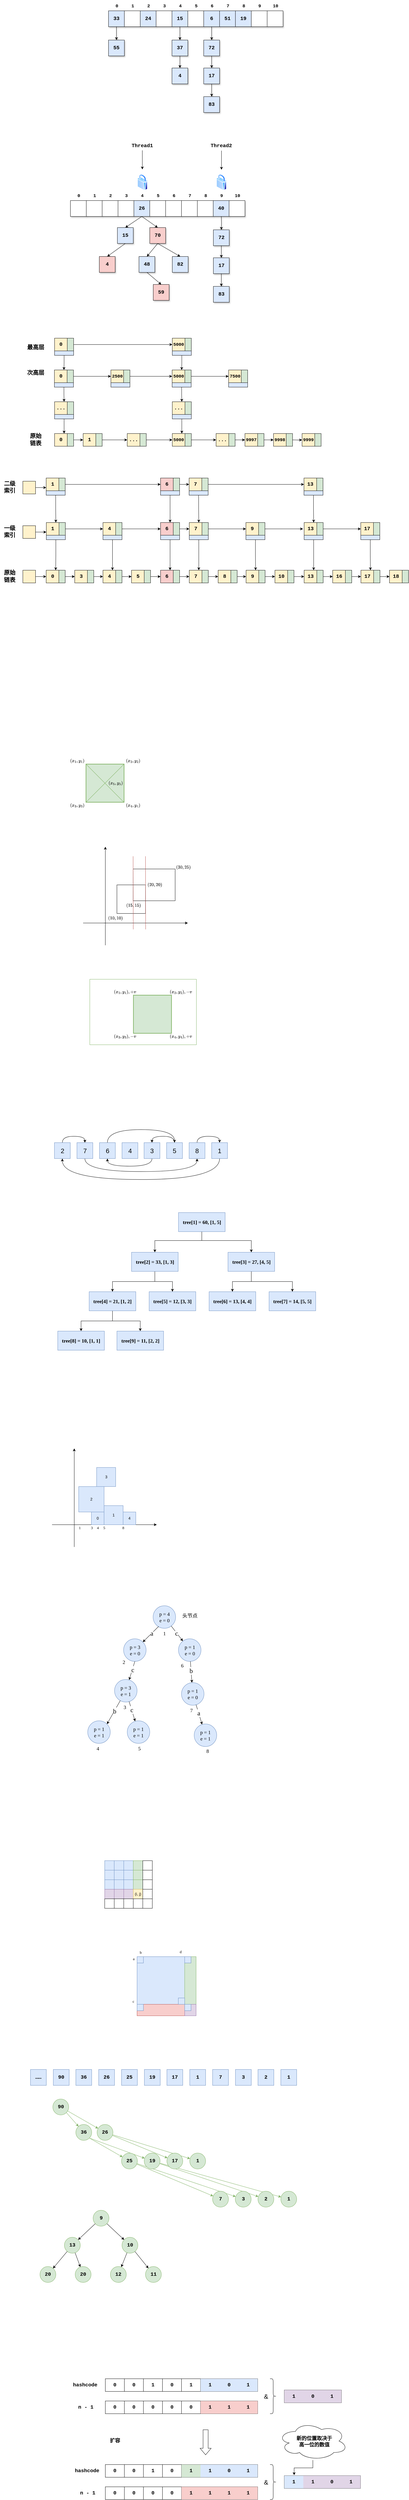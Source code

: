 <mxfile version="24.3.1" type="github">
  <diagram name="第 1 页" id="PIcPl-YuM69gcdUYitKa">
    <mxGraphModel dx="1377" dy="573" grid="0" gridSize="10" guides="1" tooltips="1" connect="1" arrows="1" fold="1" page="0" pageScale="1" pageWidth="827" pageHeight="1169" math="1" shadow="0">
      <root>
        <mxCell id="0" />
        <mxCell id="1" parent="0" />
        <mxCell id="yKvP1uJQGPELdhrVH2vJ-9" value="" style="rounded=0;whiteSpace=wrap;html=1;fillColor=none;strokeColor=#82b366;" parent="1" vertex="1">
          <mxGeometry x="-9" y="3247" width="336" height="206" as="geometry" />
        </mxCell>
        <mxCell id="yl53r5sbvG-WM-ywOR9t-28" style="edgeStyle=orthogonalEdgeStyle;rounded=0;orthogonalLoop=1;jettySize=auto;html=1;shadow=1;" parent="1" source="yl53r5sbvG-WM-ywOR9t-1" target="yl53r5sbvG-WM-ywOR9t-27" edge="1">
          <mxGeometry relative="1" as="geometry" />
        </mxCell>
        <mxCell id="yl53r5sbvG-WM-ywOR9t-1" value="&lt;b&gt;&lt;font style=&quot;font-size: 16px;&quot; face=&quot;Courier New&quot;&gt;33&lt;/font&gt;&lt;/b&gt;" style="rounded=0;whiteSpace=wrap;html=1;fillColor=#dae8fc;strokeColor=default;shadow=1;" parent="1" vertex="1">
          <mxGeometry x="50" y="200" width="50" height="50" as="geometry" />
        </mxCell>
        <mxCell id="yl53r5sbvG-WM-ywOR9t-2" value="" style="rounded=0;whiteSpace=wrap;html=1;shadow=1;strokeColor=default;" parent="1" vertex="1">
          <mxGeometry x="100" y="200" width="50" height="50" as="geometry" />
        </mxCell>
        <mxCell id="yl53r5sbvG-WM-ywOR9t-3" value="&lt;b&gt;&lt;font style=&quot;font-size: 16px;&quot; face=&quot;Courier New&quot;&gt;24&lt;/font&gt;&lt;/b&gt;" style="rounded=0;whiteSpace=wrap;html=1;fillColor=#dae8fc;strokeColor=default;shadow=1;" parent="1" vertex="1">
          <mxGeometry x="150" y="200" width="50" height="50" as="geometry" />
        </mxCell>
        <mxCell id="yl53r5sbvG-WM-ywOR9t-4" value="" style="rounded=0;whiteSpace=wrap;html=1;shadow=1;strokeColor=default;" parent="1" vertex="1">
          <mxGeometry x="200" y="200" width="50" height="50" as="geometry" />
        </mxCell>
        <mxCell id="yl53r5sbvG-WM-ywOR9t-30" style="edgeStyle=orthogonalEdgeStyle;rounded=0;orthogonalLoop=1;jettySize=auto;html=1;shadow=1;" parent="1" source="yl53r5sbvG-WM-ywOR9t-5" target="yl53r5sbvG-WM-ywOR9t-29" edge="1">
          <mxGeometry relative="1" as="geometry" />
        </mxCell>
        <mxCell id="yl53r5sbvG-WM-ywOR9t-5" value="&lt;b&gt;&lt;font style=&quot;font-size: 16px;&quot; face=&quot;Courier New&quot;&gt;15&lt;/font&gt;&lt;/b&gt;" style="rounded=0;whiteSpace=wrap;html=1;fillColor=#dae8fc;strokeColor=default;shadow=1;" parent="1" vertex="1">
          <mxGeometry x="250" y="200" width="50" height="50" as="geometry" />
        </mxCell>
        <mxCell id="yl53r5sbvG-WM-ywOR9t-13" value="&lt;b&gt;&lt;font style=&quot;font-size: 14px;&quot; face=&quot;Courier New&quot;&gt;0&lt;/font&gt;&lt;/b&gt;" style="text;html=1;align=center;verticalAlign=middle;resizable=0;points=[];autosize=1;strokeColor=none;fillColor=none;shadow=1;" parent="1" vertex="1">
          <mxGeometry x="61" y="170" width="30" height="30" as="geometry" />
        </mxCell>
        <mxCell id="yl53r5sbvG-WM-ywOR9t-14" value="&lt;b&gt;&lt;font style=&quot;font-size: 14px;&quot; face=&quot;Courier New&quot;&gt;1&lt;/font&gt;&lt;/b&gt;" style="text;html=1;align=center;verticalAlign=middle;resizable=0;points=[];autosize=1;strokeColor=none;fillColor=none;shadow=1;" parent="1" vertex="1">
          <mxGeometry x="111" y="170" width="30" height="30" as="geometry" />
        </mxCell>
        <mxCell id="yl53r5sbvG-WM-ywOR9t-15" value="&lt;b&gt;&lt;font style=&quot;font-size: 14px;&quot; face=&quot;Courier New&quot;&gt;2&lt;/font&gt;&lt;/b&gt;" style="text;html=1;align=center;verticalAlign=middle;resizable=0;points=[];autosize=1;strokeColor=none;fillColor=none;shadow=1;" parent="1" vertex="1">
          <mxGeometry x="161" y="170" width="30" height="30" as="geometry" />
        </mxCell>
        <mxCell id="yl53r5sbvG-WM-ywOR9t-16" value="&lt;b&gt;&lt;font style=&quot;font-size: 14px;&quot; face=&quot;Courier New&quot;&gt;3&lt;/font&gt;&lt;/b&gt;" style="text;html=1;align=center;verticalAlign=middle;resizable=0;points=[];autosize=1;strokeColor=none;fillColor=none;shadow=1;" parent="1" vertex="1">
          <mxGeometry x="211" y="170" width="30" height="30" as="geometry" />
        </mxCell>
        <mxCell id="yl53r5sbvG-WM-ywOR9t-17" value="&lt;b&gt;&lt;font style=&quot;font-size: 14px;&quot; face=&quot;Courier New&quot;&gt;4&lt;/font&gt;&lt;/b&gt;" style="text;html=1;align=center;verticalAlign=middle;resizable=0;points=[];autosize=1;strokeColor=none;fillColor=none;shadow=1;" parent="1" vertex="1">
          <mxGeometry x="261" y="170" width="30" height="30" as="geometry" />
        </mxCell>
        <mxCell id="yl53r5sbvG-WM-ywOR9t-18" value="&lt;b&gt;&lt;font style=&quot;font-size: 14px;&quot; face=&quot;Courier New&quot;&gt;5&lt;/font&gt;&lt;/b&gt;" style="text;html=1;align=center;verticalAlign=middle;resizable=0;points=[];autosize=1;strokeColor=none;fillColor=none;shadow=1;" parent="1" vertex="1">
          <mxGeometry x="311" y="170" width="30" height="30" as="geometry" />
        </mxCell>
        <mxCell id="yl53r5sbvG-WM-ywOR9t-19" value="&lt;b&gt;&lt;font style=&quot;font-size: 14px;&quot; face=&quot;Courier New&quot;&gt;6&lt;/font&gt;&lt;/b&gt;" style="text;html=1;align=center;verticalAlign=middle;resizable=0;points=[];autosize=1;strokeColor=none;fillColor=none;shadow=1;" parent="1" vertex="1">
          <mxGeometry x="361" y="170" width="30" height="30" as="geometry" />
        </mxCell>
        <mxCell id="yl53r5sbvG-WM-ywOR9t-20" value="&lt;b&gt;&lt;font style=&quot;font-size: 14px;&quot; face=&quot;Courier New&quot;&gt;7&lt;/font&gt;&lt;/b&gt;" style="text;html=1;align=center;verticalAlign=middle;resizable=0;points=[];autosize=1;strokeColor=none;fillColor=none;shadow=1;" parent="1" vertex="1">
          <mxGeometry x="411" y="170" width="30" height="30" as="geometry" />
        </mxCell>
        <mxCell id="yl53r5sbvG-WM-ywOR9t-21" value="&lt;font face=&quot;Courier New&quot;&gt;&lt;span style=&quot;font-size: 14px;&quot;&gt;&lt;b&gt;8&lt;/b&gt;&lt;/span&gt;&lt;/font&gt;" style="text;html=1;align=center;verticalAlign=middle;resizable=0;points=[];autosize=1;strokeColor=none;fillColor=none;shadow=1;" parent="1" vertex="1">
          <mxGeometry x="461" y="170" width="30" height="30" as="geometry" />
        </mxCell>
        <mxCell id="yl53r5sbvG-WM-ywOR9t-22" value="&lt;b&gt;&lt;font style=&quot;font-size: 14px;&quot; face=&quot;Courier New&quot;&gt;9&lt;/font&gt;&lt;/b&gt;" style="text;html=1;align=center;verticalAlign=middle;resizable=0;points=[];autosize=1;strokeColor=none;fillColor=none;shadow=1;" parent="1" vertex="1">
          <mxGeometry x="511" y="170" width="30" height="30" as="geometry" />
        </mxCell>
        <mxCell id="yl53r5sbvG-WM-ywOR9t-23" value="&lt;b&gt;&lt;font style=&quot;font-size: 14px;&quot; face=&quot;Courier New&quot;&gt;10&lt;/font&gt;&lt;/b&gt;" style="text;html=1;align=center;verticalAlign=middle;resizable=0;points=[];autosize=1;strokeColor=none;fillColor=none;shadow=1;" parent="1" vertex="1">
          <mxGeometry x="556" y="170" width="40" height="30" as="geometry" />
        </mxCell>
        <mxCell id="yl53r5sbvG-WM-ywOR9t-26" value="" style="rounded=0;whiteSpace=wrap;html=1;shadow=1;" parent="1" vertex="1">
          <mxGeometry x="300" y="200" width="50" height="50" as="geometry" />
        </mxCell>
        <mxCell id="yl53r5sbvG-WM-ywOR9t-35" value="" style="edgeStyle=orthogonalEdgeStyle;rounded=0;orthogonalLoop=1;jettySize=auto;html=1;shadow=1;" parent="1" source="yl53r5sbvG-WM-ywOR9t-7" target="yl53r5sbvG-WM-ywOR9t-34" edge="1">
          <mxGeometry relative="1" as="geometry" />
        </mxCell>
        <mxCell id="yl53r5sbvG-WM-ywOR9t-7" value="&lt;b&gt;&lt;font style=&quot;font-size: 16px;&quot; face=&quot;Courier New&quot;&gt;6&lt;/font&gt;&lt;/b&gt;" style="rounded=0;whiteSpace=wrap;html=1;fillColor=#dae8fc;strokeColor=default;shadow=1;" parent="1" vertex="1">
          <mxGeometry x="350" y="200" width="50" height="50" as="geometry" />
        </mxCell>
        <mxCell id="yl53r5sbvG-WM-ywOR9t-9" value="&lt;b&gt;&lt;font style=&quot;font-size: 16px;&quot; face=&quot;Courier New&quot;&gt;51&lt;/font&gt;&lt;/b&gt;" style="rounded=0;whiteSpace=wrap;html=1;fillColor=#dae8fc;strokeColor=default;shadow=1;" parent="1" vertex="1">
          <mxGeometry x="400" y="200" width="50" height="50" as="geometry" />
        </mxCell>
        <mxCell id="yl53r5sbvG-WM-ywOR9t-10" value="&lt;b&gt;&lt;font style=&quot;font-size: 16px;&quot; face=&quot;Courier New&quot;&gt;19&lt;/font&gt;&lt;/b&gt;" style="rounded=0;whiteSpace=wrap;html=1;fillColor=#dae8fc;strokeColor=default;shadow=1;" parent="1" vertex="1">
          <mxGeometry x="450" y="200" width="50" height="50" as="geometry" />
        </mxCell>
        <mxCell id="yl53r5sbvG-WM-ywOR9t-11" value="" style="rounded=0;whiteSpace=wrap;html=1;shadow=1;strokeColor=default;" parent="1" vertex="1">
          <mxGeometry x="500" y="200" width="50" height="50" as="geometry" />
        </mxCell>
        <mxCell id="yl53r5sbvG-WM-ywOR9t-8" value="" style="rounded=0;whiteSpace=wrap;html=1;shadow=1;strokeColor=default;" parent="1" vertex="1">
          <mxGeometry x="550" y="200" width="50" height="50" as="geometry" />
        </mxCell>
        <mxCell id="yl53r5sbvG-WM-ywOR9t-27" value="&lt;b&gt;&lt;font style=&quot;font-size: 16px;&quot; face=&quot;Courier New&quot;&gt;55&lt;/font&gt;&lt;/b&gt;" style="rounded=0;whiteSpace=wrap;html=1;fillColor=#dae8fc;strokeColor=default;shadow=1;" parent="1" vertex="1">
          <mxGeometry x="50" y="292" width="50" height="50" as="geometry" />
        </mxCell>
        <mxCell id="yl53r5sbvG-WM-ywOR9t-33" value="" style="edgeStyle=orthogonalEdgeStyle;rounded=0;orthogonalLoop=1;jettySize=auto;html=1;shadow=1;" parent="1" source="yl53r5sbvG-WM-ywOR9t-29" target="yl53r5sbvG-WM-ywOR9t-32" edge="1">
          <mxGeometry relative="1" as="geometry" />
        </mxCell>
        <mxCell id="yl53r5sbvG-WM-ywOR9t-29" value="&lt;b&gt;&lt;font style=&quot;font-size: 16px;&quot; face=&quot;Courier New&quot;&gt;37&lt;/font&gt;&lt;/b&gt;" style="rounded=0;whiteSpace=wrap;html=1;fillColor=#dae8fc;strokeColor=default;shadow=1;" parent="1" vertex="1">
          <mxGeometry x="250" y="292" width="50" height="50" as="geometry" />
        </mxCell>
        <mxCell id="yl53r5sbvG-WM-ywOR9t-32" value="&lt;b&gt;&lt;font style=&quot;font-size: 16px;&quot; face=&quot;Courier New&quot;&gt;4&lt;/font&gt;&lt;/b&gt;" style="rounded=0;whiteSpace=wrap;html=1;fillColor=#dae8fc;strokeColor=default;shadow=1;" parent="1" vertex="1">
          <mxGeometry x="250" y="380" width="50" height="50" as="geometry" />
        </mxCell>
        <mxCell id="yl53r5sbvG-WM-ywOR9t-37" value="" style="edgeStyle=orthogonalEdgeStyle;rounded=0;orthogonalLoop=1;jettySize=auto;html=1;shadow=1;" parent="1" source="yl53r5sbvG-WM-ywOR9t-34" target="yl53r5sbvG-WM-ywOR9t-36" edge="1">
          <mxGeometry relative="1" as="geometry" />
        </mxCell>
        <mxCell id="yl53r5sbvG-WM-ywOR9t-34" value="&lt;b&gt;&lt;font style=&quot;font-size: 16px;&quot; face=&quot;Courier New&quot;&gt;72&lt;/font&gt;&lt;/b&gt;" style="rounded=0;whiteSpace=wrap;html=1;fillColor=#dae8fc;strokeColor=default;shadow=1;" parent="1" vertex="1">
          <mxGeometry x="350" y="292" width="50" height="50" as="geometry" />
        </mxCell>
        <mxCell id="yl53r5sbvG-WM-ywOR9t-39" value="" style="edgeStyle=orthogonalEdgeStyle;rounded=0;orthogonalLoop=1;jettySize=auto;html=1;shadow=1;" parent="1" source="yl53r5sbvG-WM-ywOR9t-36" target="yl53r5sbvG-WM-ywOR9t-38" edge="1">
          <mxGeometry relative="1" as="geometry" />
        </mxCell>
        <mxCell id="yl53r5sbvG-WM-ywOR9t-36" value="&lt;b&gt;&lt;font style=&quot;font-size: 16px;&quot; face=&quot;Courier New&quot;&gt;17&lt;/font&gt;&lt;/b&gt;" style="rounded=0;whiteSpace=wrap;html=1;fillColor=#dae8fc;strokeColor=default;shadow=1;" parent="1" vertex="1">
          <mxGeometry x="350" y="380" width="50" height="50" as="geometry" />
        </mxCell>
        <mxCell id="yl53r5sbvG-WM-ywOR9t-38" value="&lt;b&gt;&lt;font style=&quot;font-size: 16px;&quot; face=&quot;Courier New&quot;&gt;83&lt;/font&gt;&lt;/b&gt;" style="rounded=0;whiteSpace=wrap;html=1;fillColor=#dae8fc;strokeColor=default;shadow=1;" parent="1" vertex="1">
          <mxGeometry x="350" y="470" width="50" height="50" as="geometry" />
        </mxCell>
        <mxCell id="yl53r5sbvG-WM-ywOR9t-41" value="" style="rounded=0;whiteSpace=wrap;html=1;shadow=1;" parent="1" vertex="1">
          <mxGeometry x="-70" y="797" width="50" height="50" as="geometry" />
        </mxCell>
        <mxCell id="yl53r5sbvG-WM-ywOR9t-42" value="" style="rounded=0;whiteSpace=wrap;html=1;shadow=1;strokeColor=default;" parent="1" vertex="1">
          <mxGeometry x="-20" y="797" width="50" height="50" as="geometry" />
        </mxCell>
        <mxCell id="yl53r5sbvG-WM-ywOR9t-43" value="" style="rounded=0;whiteSpace=wrap;html=1;shadow=1;" parent="1" vertex="1">
          <mxGeometry x="30" y="797" width="50" height="50" as="geometry" />
        </mxCell>
        <mxCell id="yl53r5sbvG-WM-ywOR9t-44" value="" style="rounded=0;whiteSpace=wrap;html=1;shadow=1;strokeColor=default;" parent="1" vertex="1">
          <mxGeometry x="80" y="797" width="50" height="50" as="geometry" />
        </mxCell>
        <mxCell id="yl53r5sbvG-WM-ywOR9t-75" value="" style="rounded=0;orthogonalLoop=1;jettySize=auto;html=1;exitX=0.5;exitY=1;exitDx=0;exitDy=0;entryX=0.5;entryY=0;entryDx=0;entryDy=0;" parent="1" source="yl53r5sbvG-WM-ywOR9t-46" target="yl53r5sbvG-WM-ywOR9t-74" edge="1">
          <mxGeometry relative="1" as="geometry" />
        </mxCell>
        <mxCell id="yl53r5sbvG-WM-ywOR9t-89" style="rounded=0;orthogonalLoop=1;jettySize=auto;html=1;entryX=0.5;entryY=0;entryDx=0;entryDy=0;exitX=0.5;exitY=1;exitDx=0;exitDy=0;" parent="1" source="yl53r5sbvG-WM-ywOR9t-46" target="yl53r5sbvG-WM-ywOR9t-80" edge="1">
          <mxGeometry relative="1" as="geometry" />
        </mxCell>
        <mxCell id="yl53r5sbvG-WM-ywOR9t-46" value="&lt;b&gt;&lt;font style=&quot;font-size: 16px;&quot; face=&quot;Courier New&quot;&gt;26&lt;/font&gt;&lt;/b&gt;" style="rounded=0;whiteSpace=wrap;html=1;fillColor=#dae8fc;strokeColor=default;shadow=1;" parent="1" vertex="1">
          <mxGeometry x="130" y="797" width="50" height="50" as="geometry" />
        </mxCell>
        <mxCell id="yl53r5sbvG-WM-ywOR9t-47" value="&lt;b&gt;&lt;font style=&quot;font-size: 14px;&quot; face=&quot;Courier New&quot;&gt;0&lt;/font&gt;&lt;/b&gt;" style="text;html=1;align=center;verticalAlign=middle;resizable=0;points=[];autosize=1;strokeColor=none;fillColor=none;shadow=1;" parent="1" vertex="1">
          <mxGeometry x="-59" y="767" width="30" height="30" as="geometry" />
        </mxCell>
        <mxCell id="yl53r5sbvG-WM-ywOR9t-48" value="&lt;b&gt;&lt;font style=&quot;font-size: 14px;&quot; face=&quot;Courier New&quot;&gt;1&lt;/font&gt;&lt;/b&gt;" style="text;html=1;align=center;verticalAlign=middle;resizable=0;points=[];autosize=1;strokeColor=none;fillColor=none;shadow=1;" parent="1" vertex="1">
          <mxGeometry x="-9" y="767" width="30" height="30" as="geometry" />
        </mxCell>
        <mxCell id="yl53r5sbvG-WM-ywOR9t-49" value="&lt;b&gt;&lt;font style=&quot;font-size: 14px;&quot; face=&quot;Courier New&quot;&gt;2&lt;/font&gt;&lt;/b&gt;" style="text;html=1;align=center;verticalAlign=middle;resizable=0;points=[];autosize=1;strokeColor=none;fillColor=none;shadow=1;" parent="1" vertex="1">
          <mxGeometry x="41" y="767" width="30" height="30" as="geometry" />
        </mxCell>
        <mxCell id="yl53r5sbvG-WM-ywOR9t-50" value="&lt;b&gt;&lt;font style=&quot;font-size: 14px;&quot; face=&quot;Courier New&quot;&gt;3&lt;/font&gt;&lt;/b&gt;" style="text;html=1;align=center;verticalAlign=middle;resizable=0;points=[];autosize=1;strokeColor=none;fillColor=none;shadow=1;" parent="1" vertex="1">
          <mxGeometry x="91" y="767" width="30" height="30" as="geometry" />
        </mxCell>
        <mxCell id="yl53r5sbvG-WM-ywOR9t-51" value="&lt;b&gt;&lt;font style=&quot;font-size: 14px;&quot; face=&quot;Courier New&quot;&gt;4&lt;/font&gt;&lt;/b&gt;" style="text;html=1;align=center;verticalAlign=middle;resizable=0;points=[];autosize=1;strokeColor=none;fillColor=none;shadow=1;" parent="1" vertex="1">
          <mxGeometry x="141" y="767" width="30" height="30" as="geometry" />
        </mxCell>
        <mxCell id="yl53r5sbvG-WM-ywOR9t-52" value="&lt;b&gt;&lt;font style=&quot;font-size: 14px;&quot; face=&quot;Courier New&quot;&gt;5&lt;/font&gt;&lt;/b&gt;" style="text;html=1;align=center;verticalAlign=middle;resizable=0;points=[];autosize=1;strokeColor=none;fillColor=none;shadow=1;" parent="1" vertex="1">
          <mxGeometry x="191" y="767" width="30" height="30" as="geometry" />
        </mxCell>
        <mxCell id="yl53r5sbvG-WM-ywOR9t-53" value="&lt;b&gt;&lt;font style=&quot;font-size: 14px;&quot; face=&quot;Courier New&quot;&gt;6&lt;/font&gt;&lt;/b&gt;" style="text;html=1;align=center;verticalAlign=middle;resizable=0;points=[];autosize=1;strokeColor=none;fillColor=none;shadow=1;" parent="1" vertex="1">
          <mxGeometry x="241" y="767" width="30" height="30" as="geometry" />
        </mxCell>
        <mxCell id="yl53r5sbvG-WM-ywOR9t-54" value="&lt;b&gt;&lt;font style=&quot;font-size: 14px;&quot; face=&quot;Courier New&quot;&gt;7&lt;/font&gt;&lt;/b&gt;" style="text;html=1;align=center;verticalAlign=middle;resizable=0;points=[];autosize=1;strokeColor=none;fillColor=none;shadow=1;" parent="1" vertex="1">
          <mxGeometry x="291" y="767" width="30" height="30" as="geometry" />
        </mxCell>
        <mxCell id="yl53r5sbvG-WM-ywOR9t-55" value="&lt;font face=&quot;Courier New&quot;&gt;&lt;span style=&quot;font-size: 14px;&quot;&gt;&lt;b&gt;8&lt;/b&gt;&lt;/span&gt;&lt;/font&gt;" style="text;html=1;align=center;verticalAlign=middle;resizable=0;points=[];autosize=1;strokeColor=none;fillColor=none;shadow=1;" parent="1" vertex="1">
          <mxGeometry x="341" y="767" width="30" height="30" as="geometry" />
        </mxCell>
        <mxCell id="yl53r5sbvG-WM-ywOR9t-56" value="&lt;b&gt;&lt;font style=&quot;font-size: 14px;&quot; face=&quot;Courier New&quot;&gt;9&lt;/font&gt;&lt;/b&gt;" style="text;html=1;align=center;verticalAlign=middle;resizable=0;points=[];autosize=1;strokeColor=none;fillColor=none;shadow=1;" parent="1" vertex="1">
          <mxGeometry x="391" y="767" width="30" height="30" as="geometry" />
        </mxCell>
        <mxCell id="yl53r5sbvG-WM-ywOR9t-57" value="&lt;b&gt;&lt;font style=&quot;font-size: 14px;&quot; face=&quot;Courier New&quot;&gt;10&lt;/font&gt;&lt;/b&gt;" style="text;html=1;align=center;verticalAlign=middle;resizable=0;points=[];autosize=1;strokeColor=none;fillColor=none;shadow=1;" parent="1" vertex="1">
          <mxGeometry x="436" y="767" width="40" height="30" as="geometry" />
        </mxCell>
        <mxCell id="yl53r5sbvG-WM-ywOR9t-58" value="" style="rounded=0;whiteSpace=wrap;html=1;shadow=1;" parent="1" vertex="1">
          <mxGeometry x="180" y="797" width="50" height="50" as="geometry" />
        </mxCell>
        <mxCell id="yl53r5sbvG-WM-ywOR9t-60" value="" style="rounded=0;whiteSpace=wrap;html=1;shadow=1;" parent="1" vertex="1">
          <mxGeometry x="230" y="797" width="50" height="50" as="geometry" />
        </mxCell>
        <mxCell id="yl53r5sbvG-WM-ywOR9t-61" value="" style="rounded=0;whiteSpace=wrap;html=1;shadow=1;" parent="1" vertex="1">
          <mxGeometry x="280" y="797" width="50" height="50" as="geometry" />
        </mxCell>
        <mxCell id="yl53r5sbvG-WM-ywOR9t-62" value="" style="rounded=0;whiteSpace=wrap;html=1;shadow=1;" parent="1" vertex="1">
          <mxGeometry x="330" y="797" width="50" height="50" as="geometry" />
        </mxCell>
        <mxCell id="yl53r5sbvG-WM-ywOR9t-90" style="rounded=0;orthogonalLoop=1;jettySize=auto;html=1;exitX=0.5;exitY=1;exitDx=0;exitDy=0;entryX=0.5;entryY=0;entryDx=0;entryDy=0;" parent="1" source="yl53r5sbvG-WM-ywOR9t-74" target="yl53r5sbvG-WM-ywOR9t-78" edge="1">
          <mxGeometry relative="1" as="geometry" />
        </mxCell>
        <mxCell id="yl53r5sbvG-WM-ywOR9t-74" value="&lt;b&gt;&lt;font style=&quot;font-size: 16px;&quot; face=&quot;Courier New&quot;&gt;15&lt;/font&gt;&lt;/b&gt;" style="rounded=0;whiteSpace=wrap;html=1;fillColor=#dae8fc;strokeColor=default;shadow=1;" parent="1" vertex="1">
          <mxGeometry x="78" y="882" width="50" height="50" as="geometry" />
        </mxCell>
        <mxCell id="yl53r5sbvG-WM-ywOR9t-93" style="rounded=0;orthogonalLoop=1;jettySize=auto;html=1;exitX=0.5;exitY=1;exitDx=0;exitDy=0;entryX=0.5;entryY=0;entryDx=0;entryDy=0;" parent="1" source="yl53r5sbvG-WM-ywOR9t-76" target="yl53r5sbvG-WM-ywOR9t-84" edge="1">
          <mxGeometry relative="1" as="geometry" />
        </mxCell>
        <mxCell id="yl53r5sbvG-WM-ywOR9t-76" value="&lt;b&gt;&lt;font style=&quot;font-size: 16px;&quot; face=&quot;Courier New&quot;&gt;48&lt;/font&gt;&lt;/b&gt;" style="rounded=0;whiteSpace=wrap;html=1;fillColor=#dae8fc;strokeColor=default;shadow=1;" parent="1" vertex="1">
          <mxGeometry x="146" y="973" width="50" height="50" as="geometry" />
        </mxCell>
        <mxCell id="yl53r5sbvG-WM-ywOR9t-78" value="&lt;b&gt;&lt;font style=&quot;font-size: 16px;&quot; face=&quot;Courier New&quot;&gt;4&lt;/font&gt;&lt;/b&gt;" style="rounded=0;whiteSpace=wrap;html=1;fillColor=#f8cecc;strokeColor=default;shadow=1;" parent="1" vertex="1">
          <mxGeometry x="21" y="973" width="50" height="50" as="geometry" />
        </mxCell>
        <mxCell id="yl53r5sbvG-WM-ywOR9t-91" style="rounded=0;orthogonalLoop=1;jettySize=auto;html=1;exitX=0.5;exitY=1;exitDx=0;exitDy=0;entryX=0.5;entryY=0;entryDx=0;entryDy=0;" parent="1" source="yl53r5sbvG-WM-ywOR9t-80" target="yl53r5sbvG-WM-ywOR9t-76" edge="1">
          <mxGeometry relative="1" as="geometry" />
        </mxCell>
        <mxCell id="yl53r5sbvG-WM-ywOR9t-92" style="rounded=0;orthogonalLoop=1;jettySize=auto;html=1;exitX=0.5;exitY=1;exitDx=0;exitDy=0;entryX=0.5;entryY=0;entryDx=0;entryDy=0;" parent="1" source="yl53r5sbvG-WM-ywOR9t-80" target="yl53r5sbvG-WM-ywOR9t-82" edge="1">
          <mxGeometry relative="1" as="geometry" />
        </mxCell>
        <mxCell id="yl53r5sbvG-WM-ywOR9t-80" value="&lt;b&gt;&lt;font style=&quot;font-size: 16px;&quot; face=&quot;Courier New&quot;&gt;70&lt;/font&gt;&lt;/b&gt;" style="rounded=0;whiteSpace=wrap;html=1;fillColor=#f8cecc;strokeColor=default;shadow=1;" parent="1" vertex="1">
          <mxGeometry x="180" y="882" width="50" height="50" as="geometry" />
        </mxCell>
        <mxCell id="yl53r5sbvG-WM-ywOR9t-82" value="&lt;b&gt;&lt;font style=&quot;font-size: 16px;&quot; face=&quot;Courier New&quot;&gt;82&lt;/font&gt;&lt;/b&gt;" style="rounded=0;whiteSpace=wrap;html=1;fillColor=#dae8fc;strokeColor=default;shadow=1;" parent="1" vertex="1">
          <mxGeometry x="251" y="973" width="50" height="50" as="geometry" />
        </mxCell>
        <mxCell id="yl53r5sbvG-WM-ywOR9t-84" value="&lt;b&gt;&lt;font style=&quot;font-size: 16px;&quot; face=&quot;Courier New&quot;&gt;59&lt;/font&gt;&lt;/b&gt;" style="rounded=0;whiteSpace=wrap;html=1;fillColor=#f8cecc;strokeColor=default;shadow=1;" parent="1" vertex="1">
          <mxGeometry x="191" y="1061" width="50" height="50" as="geometry" />
        </mxCell>
        <mxCell id="ZRg41fgghS5HYx4f0ylm-1" value="&lt;b&gt;&lt;font style=&quot;font-size: 16px;&quot; face=&quot;Courier New&quot;&gt;0&lt;/font&gt;&lt;/b&gt;" style="rounded=0;whiteSpace=wrap;html=1;fillColor=#fff2cc;strokeColor=default;" parent="1" vertex="1">
          <mxGeometry x="-120" y="1530" width="40" height="40" as="geometry" />
        </mxCell>
        <mxCell id="ZRg41fgghS5HYx4f0ylm-6" style="edgeStyle=orthogonalEdgeStyle;rounded=0;orthogonalLoop=1;jettySize=auto;html=1;" parent="1" source="ZRg41fgghS5HYx4f0ylm-2" target="ZRg41fgghS5HYx4f0ylm-4" edge="1">
          <mxGeometry relative="1" as="geometry" />
        </mxCell>
        <mxCell id="ZRg41fgghS5HYx4f0ylm-2" value="" style="rounded=0;whiteSpace=wrap;html=1;fillColor=#d5e8d4;strokeColor=default;" parent="1" vertex="1">
          <mxGeometry x="-80" y="1530" width="20" height="40" as="geometry" />
        </mxCell>
        <mxCell id="ZRg41fgghS5HYx4f0ylm-3" value="&lt;b style=&quot;font-size: 18px;&quot;&gt;&lt;font style=&quot;font-size: 18px;&quot; face=&quot;Courier New&quot;&gt;原始&lt;br&gt;链表&lt;/font&gt;&lt;/b&gt;" style="text;html=1;align=center;verticalAlign=middle;resizable=0;points=[];autosize=1;strokeColor=none;fillColor=none;" parent="1" vertex="1">
          <mxGeometry x="-210" y="1520" width="60" height="60" as="geometry" />
        </mxCell>
        <mxCell id="ZRg41fgghS5HYx4f0ylm-4" value="&lt;b&gt;&lt;font style=&quot;font-size: 16px;&quot; face=&quot;Courier New&quot;&gt;1&lt;/font&gt;&lt;/b&gt;" style="rounded=0;whiteSpace=wrap;html=1;fillColor=#fff2cc;strokeColor=default;" parent="1" vertex="1">
          <mxGeometry x="-30" y="1530" width="40" height="40" as="geometry" />
        </mxCell>
        <mxCell id="ZRg41fgghS5HYx4f0ylm-15" style="edgeStyle=orthogonalEdgeStyle;rounded=0;orthogonalLoop=1;jettySize=auto;html=1;exitX=1;exitY=0.5;exitDx=0;exitDy=0;" parent="1" source="ZRg41fgghS5HYx4f0ylm-5" target="ZRg41fgghS5HYx4f0ylm-13" edge="1">
          <mxGeometry relative="1" as="geometry">
            <mxPoint x="50" y="1550" as="targetPoint" />
          </mxGeometry>
        </mxCell>
        <mxCell id="ZRg41fgghS5HYx4f0ylm-5" value="" style="rounded=0;whiteSpace=wrap;html=1;fillColor=#d5e8d4;strokeColor=default;" parent="1" vertex="1">
          <mxGeometry x="10" y="1530" width="20" height="40" as="geometry" />
        </mxCell>
        <mxCell id="ZRg41fgghS5HYx4f0ylm-7" value="&lt;b&gt;&lt;font style=&quot;font-size: 14px;&quot; face=&quot;Courier New&quot;&gt;5000&lt;/font&gt;&lt;/b&gt;" style="rounded=0;whiteSpace=wrap;html=1;fillColor=#fff2cc;strokeColor=default;" parent="1" vertex="1">
          <mxGeometry x="251" y="1530" width="40" height="40" as="geometry" />
        </mxCell>
        <mxCell id="ZRg41fgghS5HYx4f0ylm-8" style="edgeStyle=orthogonalEdgeStyle;rounded=0;orthogonalLoop=1;jettySize=auto;html=1;" parent="1" source="ZRg41fgghS5HYx4f0ylm-9" target="ZRg41fgghS5HYx4f0ylm-10" edge="1">
          <mxGeometry relative="1" as="geometry" />
        </mxCell>
        <mxCell id="ZRg41fgghS5HYx4f0ylm-9" value="" style="rounded=0;whiteSpace=wrap;html=1;fillColor=#d5e8d4;strokeColor=default;" parent="1" vertex="1">
          <mxGeometry x="291" y="1530" width="20" height="40" as="geometry" />
        </mxCell>
        <mxCell id="ZRg41fgghS5HYx4f0ylm-10" value="&lt;b&gt;&lt;font style=&quot;font-size: 16px;&quot; face=&quot;Courier New&quot;&gt;...&lt;/font&gt;&lt;/b&gt;" style="rounded=0;whiteSpace=wrap;html=1;fillColor=#fff2cc;strokeColor=default;" parent="1" vertex="1">
          <mxGeometry x="389" y="1530" width="40" height="40" as="geometry" />
        </mxCell>
        <mxCell id="ZRg41fgghS5HYx4f0ylm-22" style="edgeStyle=orthogonalEdgeStyle;rounded=0;orthogonalLoop=1;jettySize=auto;html=1;" parent="1" source="ZRg41fgghS5HYx4f0ylm-11" target="ZRg41fgghS5HYx4f0ylm-17" edge="1">
          <mxGeometry relative="1" as="geometry" />
        </mxCell>
        <mxCell id="ZRg41fgghS5HYx4f0ylm-11" value="" style="rounded=0;whiteSpace=wrap;html=1;fillColor=#d5e8d4;strokeColor=default;" parent="1" vertex="1">
          <mxGeometry x="429" y="1530" width="20" height="40" as="geometry" />
        </mxCell>
        <mxCell id="ZRg41fgghS5HYx4f0ylm-13" value="&lt;b&gt;&lt;font style=&quot;font-size: 16px;&quot; face=&quot;Courier New&quot;&gt;...&lt;/font&gt;&lt;/b&gt;" style="rounded=0;whiteSpace=wrap;html=1;fillColor=#fff2cc;strokeColor=default;" parent="1" vertex="1">
          <mxGeometry x="109" y="1530" width="40" height="40" as="geometry" />
        </mxCell>
        <mxCell id="ZRg41fgghS5HYx4f0ylm-16" style="edgeStyle=orthogonalEdgeStyle;rounded=0;orthogonalLoop=1;jettySize=auto;html=1;" parent="1" source="ZRg41fgghS5HYx4f0ylm-14" target="ZRg41fgghS5HYx4f0ylm-7" edge="1">
          <mxGeometry relative="1" as="geometry">
            <mxPoint x="190" y="1550" as="targetPoint" />
          </mxGeometry>
        </mxCell>
        <mxCell id="ZRg41fgghS5HYx4f0ylm-14" value="" style="rounded=0;whiteSpace=wrap;html=1;fillColor=#d5e8d4;strokeColor=default;" parent="1" vertex="1">
          <mxGeometry x="149" y="1530" width="20" height="40" as="geometry" />
        </mxCell>
        <mxCell id="ZRg41fgghS5HYx4f0ylm-17" value="&lt;b&gt;&lt;font style=&quot;font-size: 14px;&quot; face=&quot;Courier New&quot;&gt;9997&lt;/font&gt;&lt;/b&gt;" style="rounded=0;whiteSpace=wrap;html=1;fillColor=#fff2cc;strokeColor=default;" parent="1" vertex="1">
          <mxGeometry x="480" y="1530" width="40" height="40" as="geometry" />
        </mxCell>
        <mxCell id="ZRg41fgghS5HYx4f0ylm-18" style="edgeStyle=orthogonalEdgeStyle;rounded=0;orthogonalLoop=1;jettySize=auto;html=1;" parent="1" source="ZRg41fgghS5HYx4f0ylm-19" target="ZRg41fgghS5HYx4f0ylm-20" edge="1">
          <mxGeometry relative="1" as="geometry" />
        </mxCell>
        <mxCell id="ZRg41fgghS5HYx4f0ylm-19" value="" style="rounded=0;whiteSpace=wrap;html=1;fillColor=#d5e8d4;strokeColor=default;" parent="1" vertex="1">
          <mxGeometry x="520" y="1530" width="20" height="40" as="geometry" />
        </mxCell>
        <mxCell id="ZRg41fgghS5HYx4f0ylm-20" value="&lt;font size=&quot;1&quot; face=&quot;Courier New&quot;&gt;&lt;b style=&quot;font-size: 14px;&quot;&gt;9998&lt;/b&gt;&lt;/font&gt;" style="rounded=0;whiteSpace=wrap;html=1;fillColor=#fff2cc;strokeColor=default;" parent="1" vertex="1">
          <mxGeometry x="570" y="1530" width="40" height="40" as="geometry" />
        </mxCell>
        <mxCell id="ZRg41fgghS5HYx4f0ylm-21" value="" style="rounded=0;whiteSpace=wrap;html=1;fillColor=#d5e8d4;strokeColor=default;" parent="1" vertex="1">
          <mxGeometry x="610" y="1530" width="20" height="40" as="geometry" />
        </mxCell>
        <mxCell id="ZRg41fgghS5HYx4f0ylm-23" style="edgeStyle=orthogonalEdgeStyle;rounded=0;orthogonalLoop=1;jettySize=auto;html=1;" parent="1" target="ZRg41fgghS5HYx4f0ylm-24" edge="1">
          <mxGeometry relative="1" as="geometry">
            <mxPoint x="630" y="1550" as="sourcePoint" />
          </mxGeometry>
        </mxCell>
        <mxCell id="ZRg41fgghS5HYx4f0ylm-24" value="&lt;b&gt;&lt;font style=&quot;font-size: 14px;&quot; face=&quot;Courier New&quot;&gt;9999&lt;/font&gt;&lt;/b&gt;" style="rounded=0;whiteSpace=wrap;html=1;fillColor=#fff2cc;strokeColor=default;" parent="1" vertex="1">
          <mxGeometry x="660" y="1530" width="40" height="40" as="geometry" />
        </mxCell>
        <mxCell id="ZRg41fgghS5HYx4f0ylm-25" value="" style="rounded=0;whiteSpace=wrap;html=1;fillColor=#d5e8d4;strokeColor=default;" parent="1" vertex="1">
          <mxGeometry x="700" y="1530" width="20" height="40" as="geometry" />
        </mxCell>
        <mxCell id="ZRg41fgghS5HYx4f0ylm-26" value="&lt;b&gt;&lt;font style=&quot;font-size: 16px;&quot; face=&quot;Courier New&quot;&gt;0&lt;/font&gt;&lt;/b&gt;" style="rounded=0;whiteSpace=wrap;html=1;fillColor=#fff2cc;strokeColor=default;" parent="1" vertex="1">
          <mxGeometry x="-120" y="1230" width="40" height="40" as="geometry" />
        </mxCell>
        <mxCell id="ZRg41fgghS5HYx4f0ylm-32" style="edgeStyle=orthogonalEdgeStyle;rounded=0;orthogonalLoop=1;jettySize=auto;html=1;" parent="1" source="ZRg41fgghS5HYx4f0ylm-27" target="ZRg41fgghS5HYx4f0ylm-29" edge="1">
          <mxGeometry relative="1" as="geometry" />
        </mxCell>
        <mxCell id="ZRg41fgghS5HYx4f0ylm-27" value="" style="rounded=0;whiteSpace=wrap;html=1;fillColor=#d5e8d4;strokeColor=default;" parent="1" vertex="1">
          <mxGeometry x="-80" y="1230" width="20" height="40" as="geometry" />
        </mxCell>
        <mxCell id="ZRg41fgghS5HYx4f0ylm-37" style="edgeStyle=orthogonalEdgeStyle;rounded=0;orthogonalLoop=1;jettySize=auto;html=1;entryX=0.75;entryY=0;entryDx=0;entryDy=0;" parent="1" source="ZRg41fgghS5HYx4f0ylm-28" target="ZRg41fgghS5HYx4f0ylm-34" edge="1">
          <mxGeometry relative="1" as="geometry" />
        </mxCell>
        <mxCell id="ZRg41fgghS5HYx4f0ylm-28" value="" style="rounded=0;whiteSpace=wrap;html=1;fillColor=#dae8fc;strokeColor=default;" parent="1" vertex="1">
          <mxGeometry x="-120" y="1270" width="60" height="14" as="geometry" />
        </mxCell>
        <mxCell id="ZRg41fgghS5HYx4f0ylm-29" value="&lt;b&gt;&lt;font style=&quot;font-size: 14px;&quot; face=&quot;Courier New&quot;&gt;5000&lt;/font&gt;&lt;/b&gt;" style="rounded=0;whiteSpace=wrap;html=1;fillColor=#fff2cc;strokeColor=default;" parent="1" vertex="1">
          <mxGeometry x="251" y="1230" width="40" height="40" as="geometry" />
        </mxCell>
        <mxCell id="ZRg41fgghS5HYx4f0ylm-30" value="" style="rounded=0;whiteSpace=wrap;html=1;fillColor=#d5e8d4;strokeColor=default;" parent="1" vertex="1">
          <mxGeometry x="291" y="1230" width="20" height="40" as="geometry" />
        </mxCell>
        <mxCell id="ZRg41fgghS5HYx4f0ylm-63" style="edgeStyle=orthogonalEdgeStyle;rounded=0;orthogonalLoop=1;jettySize=auto;html=1;entryX=0.75;entryY=0;entryDx=0;entryDy=0;" parent="1" source="ZRg41fgghS5HYx4f0ylm-31" target="ZRg41fgghS5HYx4f0ylm-41" edge="1">
          <mxGeometry relative="1" as="geometry" />
        </mxCell>
        <mxCell id="ZRg41fgghS5HYx4f0ylm-31" value="" style="rounded=0;whiteSpace=wrap;html=1;fillColor=#dae8fc;strokeColor=default;" parent="1" vertex="1">
          <mxGeometry x="251" y="1270" width="60" height="14" as="geometry" />
        </mxCell>
        <mxCell id="ZRg41fgghS5HYx4f0ylm-33" value="&lt;font face=&quot;Courier New&quot;&gt;&lt;span style=&quot;font-size: 18px;&quot;&gt;&lt;b&gt;最高层&lt;/b&gt;&lt;/span&gt;&lt;/font&gt;" style="text;html=1;align=center;verticalAlign=middle;resizable=0;points=[];autosize=1;strokeColor=none;fillColor=none;" parent="1" vertex="1">
          <mxGeometry x="-220" y="1240" width="80" height="40" as="geometry" />
        </mxCell>
        <mxCell id="ZRg41fgghS5HYx4f0ylm-34" value="&lt;b&gt;&lt;font style=&quot;font-size: 16px;&quot; face=&quot;Courier New&quot;&gt;0&lt;/font&gt;&lt;/b&gt;" style="rounded=0;whiteSpace=wrap;html=1;fillColor=#fff2cc;strokeColor=default;" parent="1" vertex="1">
          <mxGeometry x="-120.5" y="1330" width="40" height="40" as="geometry" />
        </mxCell>
        <mxCell id="ZRg41fgghS5HYx4f0ylm-44" style="edgeStyle=orthogonalEdgeStyle;rounded=0;orthogonalLoop=1;jettySize=auto;html=1;" parent="1" source="ZRg41fgghS5HYx4f0ylm-35" target="ZRg41fgghS5HYx4f0ylm-38" edge="1">
          <mxGeometry relative="1" as="geometry" />
        </mxCell>
        <mxCell id="ZRg41fgghS5HYx4f0ylm-35" value="" style="rounded=0;whiteSpace=wrap;html=1;fillColor=#d5e8d4;strokeColor=default;" parent="1" vertex="1">
          <mxGeometry x="-80.5" y="1330" width="20" height="40" as="geometry" />
        </mxCell>
        <mxCell id="ZRg41fgghS5HYx4f0ylm-56" style="edgeStyle=orthogonalEdgeStyle;rounded=0;orthogonalLoop=1;jettySize=auto;html=1;entryX=0.75;entryY=0;entryDx=0;entryDy=0;" parent="1" source="ZRg41fgghS5HYx4f0ylm-36" target="ZRg41fgghS5HYx4f0ylm-53" edge="1">
          <mxGeometry relative="1" as="geometry" />
        </mxCell>
        <mxCell id="ZRg41fgghS5HYx4f0ylm-36" value="" style="rounded=0;whiteSpace=wrap;html=1;fillColor=#dae8fc;strokeColor=default;" parent="1" vertex="1">
          <mxGeometry x="-120.5" y="1370" width="60" height="14" as="geometry" />
        </mxCell>
        <mxCell id="ZRg41fgghS5HYx4f0ylm-38" value="&lt;font face=&quot;Courier New&quot;&gt;&lt;span style=&quot;font-size: 14px;&quot;&gt;&lt;b&gt;2500&lt;/b&gt;&lt;/span&gt;&lt;/font&gt;" style="rounded=0;whiteSpace=wrap;html=1;fillColor=#fff2cc;strokeColor=default;" parent="1" vertex="1">
          <mxGeometry x="57.5" y="1330" width="40" height="40" as="geometry" />
        </mxCell>
        <mxCell id="ZRg41fgghS5HYx4f0ylm-45" style="edgeStyle=orthogonalEdgeStyle;rounded=0;orthogonalLoop=1;jettySize=auto;html=1;" parent="1" source="ZRg41fgghS5HYx4f0ylm-39" target="ZRg41fgghS5HYx4f0ylm-41" edge="1">
          <mxGeometry relative="1" as="geometry" />
        </mxCell>
        <mxCell id="ZRg41fgghS5HYx4f0ylm-39" value="" style="rounded=0;whiteSpace=wrap;html=1;fillColor=#d5e8d4;strokeColor=default;" parent="1" vertex="1">
          <mxGeometry x="97.5" y="1330" width="20" height="40" as="geometry" />
        </mxCell>
        <mxCell id="ZRg41fgghS5HYx4f0ylm-40" value="" style="rounded=0;whiteSpace=wrap;html=1;fillColor=#dae8fc;strokeColor=default;" parent="1" vertex="1">
          <mxGeometry x="57.5" y="1370" width="60" height="14" as="geometry" />
        </mxCell>
        <mxCell id="ZRg41fgghS5HYx4f0ylm-41" value="&lt;b&gt;&lt;font style=&quot;font-size: 14px;&quot; face=&quot;Courier New&quot;&gt;5000&lt;/font&gt;&lt;/b&gt;" style="rounded=0;whiteSpace=wrap;html=1;fillColor=#fff2cc;strokeColor=default;" parent="1" vertex="1">
          <mxGeometry x="250.5" y="1330" width="40" height="40" as="geometry" />
        </mxCell>
        <mxCell id="ZRg41fgghS5HYx4f0ylm-51" style="edgeStyle=orthogonalEdgeStyle;rounded=0;orthogonalLoop=1;jettySize=auto;html=1;entryX=0;entryY=0.5;entryDx=0;entryDy=0;" parent="1" source="ZRg41fgghS5HYx4f0ylm-42" target="ZRg41fgghS5HYx4f0ylm-48" edge="1">
          <mxGeometry relative="1" as="geometry" />
        </mxCell>
        <mxCell id="ZRg41fgghS5HYx4f0ylm-42" value="" style="rounded=0;whiteSpace=wrap;html=1;fillColor=#d5e8d4;strokeColor=default;" parent="1" vertex="1">
          <mxGeometry x="290.5" y="1330" width="20" height="40" as="geometry" />
        </mxCell>
        <mxCell id="ZRg41fgghS5HYx4f0ylm-61" style="edgeStyle=orthogonalEdgeStyle;rounded=0;orthogonalLoop=1;jettySize=auto;html=1;entryX=0.75;entryY=0;entryDx=0;entryDy=0;" parent="1" source="ZRg41fgghS5HYx4f0ylm-43" target="ZRg41fgghS5HYx4f0ylm-58" edge="1">
          <mxGeometry relative="1" as="geometry" />
        </mxCell>
        <mxCell id="ZRg41fgghS5HYx4f0ylm-43" value="" style="rounded=0;whiteSpace=wrap;html=1;fillColor=#dae8fc;strokeColor=default;" parent="1" vertex="1">
          <mxGeometry x="250.5" y="1370" width="60" height="14" as="geometry" />
        </mxCell>
        <mxCell id="ZRg41fgghS5HYx4f0ylm-48" value="&lt;font face=&quot;Courier New&quot;&gt;&lt;span style=&quot;font-size: 14px;&quot;&gt;&lt;b&gt;7500&lt;/b&gt;&lt;/span&gt;&lt;/font&gt;" style="rounded=0;whiteSpace=wrap;html=1;fillColor=#fff2cc;strokeColor=default;" parent="1" vertex="1">
          <mxGeometry x="428.5" y="1330" width="40" height="40" as="geometry" />
        </mxCell>
        <mxCell id="ZRg41fgghS5HYx4f0ylm-49" value="" style="rounded=0;whiteSpace=wrap;html=1;fillColor=#d5e8d4;strokeColor=default;" parent="1" vertex="1">
          <mxGeometry x="468.5" y="1330" width="20" height="40" as="geometry" />
        </mxCell>
        <mxCell id="ZRg41fgghS5HYx4f0ylm-50" value="" style="rounded=0;whiteSpace=wrap;html=1;fillColor=#dae8fc;strokeColor=default;" parent="1" vertex="1">
          <mxGeometry x="428.5" y="1370" width="60" height="14" as="geometry" />
        </mxCell>
        <mxCell id="ZRg41fgghS5HYx4f0ylm-52" value="&lt;font face=&quot;Courier New&quot;&gt;&lt;span style=&quot;font-size: 18px;&quot;&gt;&lt;b&gt;次高层&lt;/b&gt;&lt;/span&gt;&lt;/font&gt;" style="text;html=1;align=center;verticalAlign=middle;resizable=0;points=[];autosize=1;strokeColor=none;fillColor=none;" parent="1" vertex="1">
          <mxGeometry x="-220" y="1320" width="80" height="40" as="geometry" />
        </mxCell>
        <mxCell id="ZRg41fgghS5HYx4f0ylm-53" value="&lt;b&gt;&lt;font style=&quot;font-size: 16px;&quot; face=&quot;Courier New&quot;&gt;...&lt;/font&gt;&lt;/b&gt;" style="rounded=0;whiteSpace=wrap;html=1;fillColor=#fff2cc;strokeColor=default;" parent="1" vertex="1">
          <mxGeometry x="-120" y="1430" width="40" height="40" as="geometry" />
        </mxCell>
        <mxCell id="ZRg41fgghS5HYx4f0ylm-54" value="" style="rounded=0;whiteSpace=wrap;html=1;fillColor=#d5e8d4;strokeColor=default;" parent="1" vertex="1">
          <mxGeometry x="-80" y="1430" width="20" height="40" as="geometry" />
        </mxCell>
        <mxCell id="ZRg41fgghS5HYx4f0ylm-57" style="edgeStyle=orthogonalEdgeStyle;rounded=0;orthogonalLoop=1;jettySize=auto;html=1;entryX=0.75;entryY=0;entryDx=0;entryDy=0;" parent="1" source="ZRg41fgghS5HYx4f0ylm-55" target="ZRg41fgghS5HYx4f0ylm-1" edge="1">
          <mxGeometry relative="1" as="geometry" />
        </mxCell>
        <mxCell id="ZRg41fgghS5HYx4f0ylm-55" value="" style="rounded=0;whiteSpace=wrap;html=1;fillColor=#dae8fc;strokeColor=default;" parent="1" vertex="1">
          <mxGeometry x="-120" y="1470" width="60" height="14" as="geometry" />
        </mxCell>
        <mxCell id="ZRg41fgghS5HYx4f0ylm-58" value="&lt;b&gt;&lt;font style=&quot;font-size: 16px;&quot; face=&quot;Courier New&quot;&gt;...&lt;/font&gt;&lt;/b&gt;" style="rounded=0;whiteSpace=wrap;html=1;fillColor=#fff2cc;strokeColor=default;" parent="1" vertex="1">
          <mxGeometry x="251" y="1430" width="40" height="40" as="geometry" />
        </mxCell>
        <mxCell id="ZRg41fgghS5HYx4f0ylm-59" value="" style="rounded=0;whiteSpace=wrap;html=1;fillColor=#d5e8d4;strokeColor=default;" parent="1" vertex="1">
          <mxGeometry x="291" y="1430" width="20" height="40" as="geometry" />
        </mxCell>
        <mxCell id="ZRg41fgghS5HYx4f0ylm-62" style="edgeStyle=orthogonalEdgeStyle;rounded=0;orthogonalLoop=1;jettySize=auto;html=1;entryX=0.75;entryY=0;entryDx=0;entryDy=0;" parent="1" source="ZRg41fgghS5HYx4f0ylm-60" target="ZRg41fgghS5HYx4f0ylm-7" edge="1">
          <mxGeometry relative="1" as="geometry" />
        </mxCell>
        <mxCell id="ZRg41fgghS5HYx4f0ylm-60" value="" style="rounded=0;whiteSpace=wrap;html=1;fillColor=#dae8fc;strokeColor=default;" parent="1" vertex="1">
          <mxGeometry x="251" y="1470" width="60" height="14" as="geometry" />
        </mxCell>
        <mxCell id="ZRg41fgghS5HYx4f0ylm-64" value="&lt;b&gt;&lt;font style=&quot;font-size: 16px;&quot; face=&quot;Courier New&quot;&gt;0&lt;/font&gt;&lt;/b&gt;" style="rounded=0;whiteSpace=wrap;html=1;fillColor=#fff2cc;strokeColor=default;" parent="1" vertex="1">
          <mxGeometry x="-146.5" y="1960" width="40" height="40" as="geometry" />
        </mxCell>
        <mxCell id="ZRg41fgghS5HYx4f0ylm-65" style="edgeStyle=orthogonalEdgeStyle;rounded=0;orthogonalLoop=1;jettySize=auto;html=1;" parent="1" source="ZRg41fgghS5HYx4f0ylm-66" target="ZRg41fgghS5HYx4f0ylm-68" edge="1">
          <mxGeometry relative="1" as="geometry" />
        </mxCell>
        <mxCell id="ZRg41fgghS5HYx4f0ylm-66" value="" style="rounded=0;whiteSpace=wrap;html=1;fillColor=#d5e8d4;strokeColor=default;" parent="1" vertex="1">
          <mxGeometry x="-106.5" y="1960" width="20" height="40" as="geometry" />
        </mxCell>
        <mxCell id="ZRg41fgghS5HYx4f0ylm-67" value="&lt;b style=&quot;font-size: 18px;&quot;&gt;&lt;font style=&quot;font-size: 18px;&quot; face=&quot;Courier New&quot;&gt;原始&lt;br&gt;链表&lt;/font&gt;&lt;/b&gt;" style="text;html=1;align=center;verticalAlign=middle;resizable=0;points=[];autosize=1;strokeColor=none;fillColor=none;" parent="1" vertex="1">
          <mxGeometry x="-292" y="1950" width="60" height="60" as="geometry" />
        </mxCell>
        <mxCell id="ZRg41fgghS5HYx4f0ylm-68" value="&lt;b&gt;&lt;font style=&quot;font-size: 16px;&quot; face=&quot;Courier New&quot;&gt;3&lt;/font&gt;&lt;/b&gt;" style="rounded=0;whiteSpace=wrap;html=1;fillColor=#fff2cc;strokeColor=default;" parent="1" vertex="1">
          <mxGeometry x="-56.5" y="1960" width="40" height="40" as="geometry" />
        </mxCell>
        <mxCell id="ZRg41fgghS5HYx4f0ylm-113" style="edgeStyle=orthogonalEdgeStyle;rounded=0;orthogonalLoop=1;jettySize=auto;html=1;entryX=0;entryY=0.5;entryDx=0;entryDy=0;" parent="1" source="ZRg41fgghS5HYx4f0ylm-70" target="ZRg41fgghS5HYx4f0ylm-88" edge="1">
          <mxGeometry relative="1" as="geometry" />
        </mxCell>
        <mxCell id="ZRg41fgghS5HYx4f0ylm-70" value="" style="rounded=0;whiteSpace=wrap;html=1;fillColor=#d5e8d4;strokeColor=default;" parent="1" vertex="1">
          <mxGeometry x="-16.5" y="1960" width="20" height="40" as="geometry" />
        </mxCell>
        <mxCell id="ZRg41fgghS5HYx4f0ylm-88" value="&lt;b&gt;&lt;font style=&quot;font-size: 16px;&quot; face=&quot;Courier New&quot;&gt;4&lt;/font&gt;&lt;/b&gt;" style="rounded=0;whiteSpace=wrap;html=1;fillColor=#fff2cc;strokeColor=default;" parent="1" vertex="1">
          <mxGeometry x="32.5" y="1960" width="40" height="40" as="geometry" />
        </mxCell>
        <mxCell id="ZRg41fgghS5HYx4f0ylm-89" style="edgeStyle=orthogonalEdgeStyle;rounded=0;orthogonalLoop=1;jettySize=auto;html=1;" parent="1" source="ZRg41fgghS5HYx4f0ylm-90" target="ZRg41fgghS5HYx4f0ylm-91" edge="1">
          <mxGeometry relative="1" as="geometry" />
        </mxCell>
        <mxCell id="ZRg41fgghS5HYx4f0ylm-90" value="" style="rounded=0;whiteSpace=wrap;html=1;fillColor=#d5e8d4;strokeColor=default;" parent="1" vertex="1">
          <mxGeometry x="72.5" y="1960" width="20" height="40" as="geometry" />
        </mxCell>
        <mxCell id="ZRg41fgghS5HYx4f0ylm-91" value="&lt;b&gt;&lt;font style=&quot;font-size: 16px;&quot; face=&quot;Courier New&quot;&gt;5&lt;/font&gt;&lt;/b&gt;" style="rounded=0;whiteSpace=wrap;html=1;fillColor=#fff2cc;strokeColor=default;" parent="1" vertex="1">
          <mxGeometry x="122.5" y="1960" width="40" height="40" as="geometry" />
        </mxCell>
        <mxCell id="ZRg41fgghS5HYx4f0ylm-200" style="edgeStyle=orthogonalEdgeStyle;rounded=0;orthogonalLoop=1;jettySize=auto;html=1;" parent="1" source="ZRg41fgghS5HYx4f0ylm-92" target="ZRg41fgghS5HYx4f0ylm-198" edge="1">
          <mxGeometry relative="1" as="geometry" />
        </mxCell>
        <mxCell id="ZRg41fgghS5HYx4f0ylm-92" value="" style="rounded=0;whiteSpace=wrap;html=1;fillColor=#d5e8d4;strokeColor=default;" parent="1" vertex="1">
          <mxGeometry x="162.5" y="1960" width="20" height="40" as="geometry" />
        </mxCell>
        <mxCell id="ZRg41fgghS5HYx4f0ylm-93" value="&lt;b&gt;&lt;font style=&quot;font-size: 16px;&quot; face=&quot;Courier New&quot;&gt;7&lt;/font&gt;&lt;/b&gt;" style="rounded=0;whiteSpace=wrap;html=1;fillColor=#fff2cc;strokeColor=default;" parent="1" vertex="1">
          <mxGeometry x="304.5" y="1960" width="40" height="40" as="geometry" />
        </mxCell>
        <mxCell id="ZRg41fgghS5HYx4f0ylm-94" style="edgeStyle=orthogonalEdgeStyle;rounded=0;orthogonalLoop=1;jettySize=auto;html=1;" parent="1" source="ZRg41fgghS5HYx4f0ylm-95" target="ZRg41fgghS5HYx4f0ylm-96" edge="1">
          <mxGeometry relative="1" as="geometry" />
        </mxCell>
        <mxCell id="ZRg41fgghS5HYx4f0ylm-95" value="" style="rounded=0;whiteSpace=wrap;html=1;fillColor=#d5e8d4;strokeColor=default;" parent="1" vertex="1">
          <mxGeometry x="344.5" y="1960" width="20" height="40" as="geometry" />
        </mxCell>
        <mxCell id="ZRg41fgghS5HYx4f0ylm-96" value="&lt;b&gt;&lt;font style=&quot;font-size: 16px;&quot; face=&quot;Courier New&quot;&gt;8&lt;/font&gt;&lt;/b&gt;" style="rounded=0;whiteSpace=wrap;html=1;fillColor=#fff2cc;strokeColor=default;" parent="1" vertex="1">
          <mxGeometry x="395.5" y="1960" width="40" height="40" as="geometry" />
        </mxCell>
        <mxCell id="ZRg41fgghS5HYx4f0ylm-115" style="edgeStyle=orthogonalEdgeStyle;rounded=0;orthogonalLoop=1;jettySize=auto;html=1;exitX=1;exitY=0.5;exitDx=0;exitDy=0;" parent="1" source="ZRg41fgghS5HYx4f0ylm-97" target="ZRg41fgghS5HYx4f0ylm-98" edge="1">
          <mxGeometry relative="1" as="geometry" />
        </mxCell>
        <mxCell id="ZRg41fgghS5HYx4f0ylm-97" value="" style="rounded=0;whiteSpace=wrap;html=1;fillColor=#d5e8d4;strokeColor=default;" parent="1" vertex="1">
          <mxGeometry x="435.5" y="1960" width="20" height="40" as="geometry" />
        </mxCell>
        <mxCell id="ZRg41fgghS5HYx4f0ylm-98" value="&lt;b&gt;&lt;font style=&quot;font-size: 16px;&quot; face=&quot;Courier New&quot;&gt;9&lt;/font&gt;&lt;/b&gt;" style="rounded=0;whiteSpace=wrap;html=1;fillColor=#fff2cc;strokeColor=default;" parent="1" vertex="1">
          <mxGeometry x="483.5" y="1960" width="40" height="40" as="geometry" />
        </mxCell>
        <mxCell id="ZRg41fgghS5HYx4f0ylm-99" style="edgeStyle=orthogonalEdgeStyle;rounded=0;orthogonalLoop=1;jettySize=auto;html=1;" parent="1" source="ZRg41fgghS5HYx4f0ylm-100" target="ZRg41fgghS5HYx4f0ylm-101" edge="1">
          <mxGeometry relative="1" as="geometry" />
        </mxCell>
        <mxCell id="ZRg41fgghS5HYx4f0ylm-100" value="" style="rounded=0;whiteSpace=wrap;html=1;fillColor=#d5e8d4;strokeColor=default;" parent="1" vertex="1">
          <mxGeometry x="523.5" y="1960" width="20" height="40" as="geometry" />
        </mxCell>
        <mxCell id="ZRg41fgghS5HYx4f0ylm-101" value="&lt;b&gt;&lt;font style=&quot;font-size: 16px;&quot; face=&quot;Courier New&quot;&gt;10&lt;/font&gt;&lt;/b&gt;" style="rounded=0;whiteSpace=wrap;html=1;fillColor=#fff2cc;strokeColor=default;" parent="1" vertex="1">
          <mxGeometry x="574.5" y="1960" width="40" height="40" as="geometry" />
        </mxCell>
        <mxCell id="ZRg41fgghS5HYx4f0ylm-116" style="edgeStyle=orthogonalEdgeStyle;rounded=0;orthogonalLoop=1;jettySize=auto;html=1;" parent="1" source="ZRg41fgghS5HYx4f0ylm-102" target="ZRg41fgghS5HYx4f0ylm-103" edge="1">
          <mxGeometry relative="1" as="geometry" />
        </mxCell>
        <mxCell id="ZRg41fgghS5HYx4f0ylm-102" value="" style="rounded=0;whiteSpace=wrap;html=1;fillColor=#d5e8d4;strokeColor=default;" parent="1" vertex="1">
          <mxGeometry x="614.5" y="1960" width="20" height="40" as="geometry" />
        </mxCell>
        <mxCell id="ZRg41fgghS5HYx4f0ylm-103" value="&lt;b&gt;&lt;font style=&quot;font-size: 16px;&quot; face=&quot;Courier New&quot;&gt;13&lt;/font&gt;&lt;/b&gt;" style="rounded=0;whiteSpace=wrap;html=1;fillColor=#fff2cc;strokeColor=default;" parent="1" vertex="1">
          <mxGeometry x="666.5" y="1960" width="40" height="40" as="geometry" />
        </mxCell>
        <mxCell id="ZRg41fgghS5HYx4f0ylm-104" style="edgeStyle=orthogonalEdgeStyle;rounded=0;orthogonalLoop=1;jettySize=auto;html=1;" parent="1" source="ZRg41fgghS5HYx4f0ylm-105" target="ZRg41fgghS5HYx4f0ylm-106" edge="1">
          <mxGeometry relative="1" as="geometry" />
        </mxCell>
        <mxCell id="ZRg41fgghS5HYx4f0ylm-105" value="" style="rounded=0;whiteSpace=wrap;html=1;fillColor=#d5e8d4;strokeColor=default;" parent="1" vertex="1">
          <mxGeometry x="706.5" y="1960" width="20" height="40" as="geometry" />
        </mxCell>
        <mxCell id="ZRg41fgghS5HYx4f0ylm-106" value="&lt;b&gt;&lt;font style=&quot;font-size: 16px;&quot; face=&quot;Courier New&quot;&gt;16&lt;/font&gt;&lt;/b&gt;" style="rounded=0;whiteSpace=wrap;html=1;fillColor=#fff2cc;strokeColor=default;" parent="1" vertex="1">
          <mxGeometry x="756.5" y="1960" width="40" height="40" as="geometry" />
        </mxCell>
        <mxCell id="ZRg41fgghS5HYx4f0ylm-117" style="edgeStyle=orthogonalEdgeStyle;rounded=0;orthogonalLoop=1;jettySize=auto;html=1;exitX=1;exitY=0.5;exitDx=0;exitDy=0;entryX=0;entryY=0.5;entryDx=0;entryDy=0;" parent="1" source="ZRg41fgghS5HYx4f0ylm-107" target="ZRg41fgghS5HYx4f0ylm-108" edge="1">
          <mxGeometry relative="1" as="geometry" />
        </mxCell>
        <mxCell id="ZRg41fgghS5HYx4f0ylm-107" value="" style="rounded=0;whiteSpace=wrap;html=1;fillColor=#d5e8d4;strokeColor=default;" parent="1" vertex="1">
          <mxGeometry x="796.5" y="1960" width="20" height="40" as="geometry" />
        </mxCell>
        <mxCell id="ZRg41fgghS5HYx4f0ylm-108" value="&lt;b&gt;&lt;font style=&quot;font-size: 16px;&quot; face=&quot;Courier New&quot;&gt;17&lt;/font&gt;&lt;/b&gt;" style="rounded=0;whiteSpace=wrap;html=1;fillColor=#fff2cc;strokeColor=default;" parent="1" vertex="1">
          <mxGeometry x="845.5" y="1960" width="40" height="40" as="geometry" />
        </mxCell>
        <mxCell id="ZRg41fgghS5HYx4f0ylm-109" style="edgeStyle=orthogonalEdgeStyle;rounded=0;orthogonalLoop=1;jettySize=auto;html=1;" parent="1" source="ZRg41fgghS5HYx4f0ylm-110" target="ZRg41fgghS5HYx4f0ylm-111" edge="1">
          <mxGeometry relative="1" as="geometry" />
        </mxCell>
        <mxCell id="ZRg41fgghS5HYx4f0ylm-110" value="" style="rounded=0;whiteSpace=wrap;html=1;fillColor=#d5e8d4;strokeColor=default;" parent="1" vertex="1">
          <mxGeometry x="885.5" y="1960" width="20" height="40" as="geometry" />
        </mxCell>
        <mxCell id="ZRg41fgghS5HYx4f0ylm-111" value="&lt;b&gt;&lt;font style=&quot;font-size: 16px;&quot; face=&quot;Courier New&quot;&gt;18&lt;/font&gt;&lt;/b&gt;" style="rounded=0;whiteSpace=wrap;html=1;fillColor=#fff2cc;strokeColor=default;" parent="1" vertex="1">
          <mxGeometry x="935.5" y="1960" width="40" height="40" as="geometry" />
        </mxCell>
        <mxCell id="ZRg41fgghS5HYx4f0ylm-112" value="" style="rounded=0;whiteSpace=wrap;html=1;fillColor=#d5e8d4;strokeColor=default;" parent="1" vertex="1">
          <mxGeometry x="975.5" y="1960" width="20" height="40" as="geometry" />
        </mxCell>
        <mxCell id="ZRg41fgghS5HYx4f0ylm-118" value="&lt;b&gt;&lt;font style=&quot;font-size: 16px;&quot; face=&quot;Courier New&quot;&gt;1&lt;/font&gt;&lt;/b&gt;" style="rounded=0;whiteSpace=wrap;html=1;fillColor=#fff2cc;strokeColor=default;" parent="1" vertex="1">
          <mxGeometry x="-146" y="1810" width="40" height="40" as="geometry" />
        </mxCell>
        <mxCell id="ZRg41fgghS5HYx4f0ylm-136" style="edgeStyle=orthogonalEdgeStyle;rounded=0;orthogonalLoop=1;jettySize=auto;html=1;entryX=0;entryY=0.5;entryDx=0;entryDy=0;" parent="1" source="ZRg41fgghS5HYx4f0ylm-119" target="ZRg41fgghS5HYx4f0ylm-121" edge="1">
          <mxGeometry relative="1" as="geometry" />
        </mxCell>
        <mxCell id="ZRg41fgghS5HYx4f0ylm-119" value="" style="rounded=0;whiteSpace=wrap;html=1;fillColor=#d5e8d4;strokeColor=default;" parent="1" vertex="1">
          <mxGeometry x="-106" y="1810" width="20" height="40" as="geometry" />
        </mxCell>
        <mxCell id="ZRg41fgghS5HYx4f0ylm-141" style="edgeStyle=orthogonalEdgeStyle;rounded=0;orthogonalLoop=1;jettySize=auto;html=1;exitX=0.5;exitY=1;exitDx=0;exitDy=0;entryX=0.75;entryY=0;entryDx=0;entryDy=0;" parent="1" source="ZRg41fgghS5HYx4f0ylm-120" target="ZRg41fgghS5HYx4f0ylm-64" edge="1">
          <mxGeometry relative="1" as="geometry" />
        </mxCell>
        <mxCell id="ZRg41fgghS5HYx4f0ylm-120" value="" style="rounded=0;whiteSpace=wrap;html=1;fillColor=#dae8fc;strokeColor=default;" parent="1" vertex="1">
          <mxGeometry x="-146" y="1850" width="60" height="14" as="geometry" />
        </mxCell>
        <mxCell id="ZRg41fgghS5HYx4f0ylm-121" value="&lt;b&gt;&lt;font style=&quot;font-size: 16px;&quot; face=&quot;Courier New&quot;&gt;4&lt;/font&gt;&lt;/b&gt;" style="rounded=0;whiteSpace=wrap;html=1;fillColor=#fff2cc;strokeColor=default;" parent="1" vertex="1">
          <mxGeometry x="32.5" y="1810" width="40" height="40" as="geometry" />
        </mxCell>
        <mxCell id="ZRg41fgghS5HYx4f0ylm-217" style="edgeStyle=orthogonalEdgeStyle;rounded=0;orthogonalLoop=1;jettySize=auto;html=1;entryX=0;entryY=0.5;entryDx=0;entryDy=0;" parent="1" source="ZRg41fgghS5HYx4f0ylm-122" target="ZRg41fgghS5HYx4f0ylm-206" edge="1">
          <mxGeometry relative="1" as="geometry" />
        </mxCell>
        <mxCell id="ZRg41fgghS5HYx4f0ylm-122" value="" style="rounded=0;whiteSpace=wrap;html=1;fillColor=#d5e8d4;strokeColor=default;" parent="1" vertex="1">
          <mxGeometry x="72.5" y="1810" width="20" height="40" as="geometry" />
        </mxCell>
        <mxCell id="ZRg41fgghS5HYx4f0ylm-142" style="edgeStyle=orthogonalEdgeStyle;rounded=0;orthogonalLoop=1;jettySize=auto;html=1;entryX=0.75;entryY=0;entryDx=0;entryDy=0;" parent="1" source="ZRg41fgghS5HYx4f0ylm-123" target="ZRg41fgghS5HYx4f0ylm-88" edge="1">
          <mxGeometry relative="1" as="geometry" />
        </mxCell>
        <mxCell id="ZRg41fgghS5HYx4f0ylm-123" value="" style="rounded=0;whiteSpace=wrap;html=1;fillColor=#dae8fc;strokeColor=default;" parent="1" vertex="1">
          <mxGeometry x="32.5" y="1850" width="60" height="14" as="geometry" />
        </mxCell>
        <mxCell id="ZRg41fgghS5HYx4f0ylm-124" value="&lt;b&gt;&lt;font style=&quot;font-size: 16px;&quot; face=&quot;Courier New&quot;&gt;7&lt;/font&gt;&lt;/b&gt;" style="rounded=0;whiteSpace=wrap;html=1;fillColor=#fff2cc;strokeColor=default;" parent="1" vertex="1">
          <mxGeometry x="304.5" y="1810" width="40" height="40" as="geometry" />
        </mxCell>
        <mxCell id="ZRg41fgghS5HYx4f0ylm-138" style="edgeStyle=orthogonalEdgeStyle;rounded=0;orthogonalLoop=1;jettySize=auto;html=1;exitX=1;exitY=0.5;exitDx=0;exitDy=0;entryX=0;entryY=0.5;entryDx=0;entryDy=0;" parent="1" source="ZRg41fgghS5HYx4f0ylm-125" target="ZRg41fgghS5HYx4f0ylm-127" edge="1">
          <mxGeometry relative="1" as="geometry" />
        </mxCell>
        <mxCell id="ZRg41fgghS5HYx4f0ylm-125" value="" style="rounded=0;whiteSpace=wrap;html=1;fillColor=#d5e8d4;strokeColor=default;" parent="1" vertex="1">
          <mxGeometry x="344.5" y="1810" width="20" height="40" as="geometry" />
        </mxCell>
        <mxCell id="ZRg41fgghS5HYx4f0ylm-143" style="edgeStyle=orthogonalEdgeStyle;rounded=0;orthogonalLoop=1;jettySize=auto;html=1;entryX=0.75;entryY=0;entryDx=0;entryDy=0;" parent="1" source="ZRg41fgghS5HYx4f0ylm-126" target="ZRg41fgghS5HYx4f0ylm-93" edge="1">
          <mxGeometry relative="1" as="geometry" />
        </mxCell>
        <mxCell id="ZRg41fgghS5HYx4f0ylm-126" value="" style="rounded=0;whiteSpace=wrap;html=1;fillColor=#dae8fc;strokeColor=default;" parent="1" vertex="1">
          <mxGeometry x="304.5" y="1850" width="60" height="14" as="geometry" />
        </mxCell>
        <mxCell id="ZRg41fgghS5HYx4f0ylm-127" value="&lt;b&gt;&lt;font style=&quot;font-size: 16px;&quot; face=&quot;Courier New&quot;&gt;9&lt;/font&gt;&lt;/b&gt;" style="rounded=0;whiteSpace=wrap;html=1;fillColor=#fff2cc;strokeColor=default;" parent="1" vertex="1">
          <mxGeometry x="483" y="1810" width="40" height="40" as="geometry" />
        </mxCell>
        <mxCell id="ZRg41fgghS5HYx4f0ylm-139" style="edgeStyle=orthogonalEdgeStyle;rounded=0;orthogonalLoop=1;jettySize=auto;html=1;" parent="1" source="ZRg41fgghS5HYx4f0ylm-128" edge="1">
          <mxGeometry relative="1" as="geometry">
            <mxPoint x="663" y="1830" as="targetPoint" />
          </mxGeometry>
        </mxCell>
        <mxCell id="ZRg41fgghS5HYx4f0ylm-128" value="" style="rounded=0;whiteSpace=wrap;html=1;fillColor=#d5e8d4;strokeColor=default;" parent="1" vertex="1">
          <mxGeometry x="523" y="1810" width="20" height="40" as="geometry" />
        </mxCell>
        <mxCell id="ZRg41fgghS5HYx4f0ylm-144" style="edgeStyle=orthogonalEdgeStyle;rounded=0;orthogonalLoop=1;jettySize=auto;html=1;entryX=0.75;entryY=0;entryDx=0;entryDy=0;" parent="1" source="ZRg41fgghS5HYx4f0ylm-129" target="ZRg41fgghS5HYx4f0ylm-98" edge="1">
          <mxGeometry relative="1" as="geometry">
            <mxPoint x="513" y="1950" as="targetPoint" />
          </mxGeometry>
        </mxCell>
        <mxCell id="ZRg41fgghS5HYx4f0ylm-129" value="" style="rounded=0;whiteSpace=wrap;html=1;fillColor=#dae8fc;strokeColor=default;" parent="1" vertex="1">
          <mxGeometry x="483" y="1850" width="60" height="14" as="geometry" />
        </mxCell>
        <mxCell id="ZRg41fgghS5HYx4f0ylm-130" value="&lt;b&gt;&lt;font style=&quot;font-size: 16px;&quot; face=&quot;Courier New&quot;&gt;13&lt;/font&gt;&lt;/b&gt;" style="rounded=0;whiteSpace=wrap;html=1;fillColor=#fff2cc;strokeColor=default;" parent="1" vertex="1">
          <mxGeometry x="666.5" y="1810" width="40" height="40" as="geometry" />
        </mxCell>
        <mxCell id="ZRg41fgghS5HYx4f0ylm-140" style="edgeStyle=orthogonalEdgeStyle;rounded=0;orthogonalLoop=1;jettySize=auto;html=1;exitX=1;exitY=0.5;exitDx=0;exitDy=0;" parent="1" source="ZRg41fgghS5HYx4f0ylm-131" target="ZRg41fgghS5HYx4f0ylm-133" edge="1">
          <mxGeometry relative="1" as="geometry" />
        </mxCell>
        <mxCell id="ZRg41fgghS5HYx4f0ylm-131" value="" style="rounded=0;whiteSpace=wrap;html=1;fillColor=#d5e8d4;strokeColor=default;" parent="1" vertex="1">
          <mxGeometry x="706.5" y="1810" width="20" height="40" as="geometry" />
        </mxCell>
        <mxCell id="ZRg41fgghS5HYx4f0ylm-145" style="edgeStyle=orthogonalEdgeStyle;rounded=0;orthogonalLoop=1;jettySize=auto;html=1;entryX=0.75;entryY=0;entryDx=0;entryDy=0;" parent="1" source="ZRg41fgghS5HYx4f0ylm-132" target="ZRg41fgghS5HYx4f0ylm-103" edge="1">
          <mxGeometry relative="1" as="geometry" />
        </mxCell>
        <mxCell id="ZRg41fgghS5HYx4f0ylm-132" value="" style="rounded=0;whiteSpace=wrap;html=1;fillColor=#dae8fc;strokeColor=default;" parent="1" vertex="1">
          <mxGeometry x="666.5" y="1850" width="60" height="14" as="geometry" />
        </mxCell>
        <mxCell id="ZRg41fgghS5HYx4f0ylm-133" value="&lt;b&gt;&lt;font style=&quot;font-size: 16px;&quot; face=&quot;Courier New&quot;&gt;17&lt;/font&gt;&lt;/b&gt;" style="rounded=0;whiteSpace=wrap;html=1;fillColor=#fff2cc;strokeColor=default;" parent="1" vertex="1">
          <mxGeometry x="845" y="1810" width="40" height="40" as="geometry" />
        </mxCell>
        <mxCell id="ZRg41fgghS5HYx4f0ylm-134" value="" style="rounded=0;whiteSpace=wrap;html=1;fillColor=#d5e8d4;strokeColor=default;" parent="1" vertex="1">
          <mxGeometry x="885" y="1810" width="20" height="40" as="geometry" />
        </mxCell>
        <mxCell id="ZRg41fgghS5HYx4f0ylm-146" style="edgeStyle=orthogonalEdgeStyle;rounded=0;orthogonalLoop=1;jettySize=auto;html=1;entryX=0.75;entryY=0;entryDx=0;entryDy=0;" parent="1" source="ZRg41fgghS5HYx4f0ylm-135" target="ZRg41fgghS5HYx4f0ylm-108" edge="1">
          <mxGeometry relative="1" as="geometry" />
        </mxCell>
        <mxCell id="ZRg41fgghS5HYx4f0ylm-135" value="" style="rounded=0;whiteSpace=wrap;html=1;fillColor=#dae8fc;strokeColor=default;" parent="1" vertex="1">
          <mxGeometry x="845" y="1850" width="60" height="14" as="geometry" />
        </mxCell>
        <mxCell id="ZRg41fgghS5HYx4f0ylm-147" value="&lt;font face=&quot;Courier New&quot;&gt;&lt;span style=&quot;font-size: 18px;&quot;&gt;&lt;b&gt;一级&lt;br&gt;索引&lt;/b&gt;&lt;/span&gt;&lt;/font&gt;" style="text;html=1;align=center;verticalAlign=middle;resizable=0;points=[];autosize=1;strokeColor=none;fillColor=none;" parent="1" vertex="1">
          <mxGeometry x="-292" y="1810" width="60" height="60" as="geometry" />
        </mxCell>
        <mxCell id="ZRg41fgghS5HYx4f0ylm-148" value="&lt;font face=&quot;Courier New&quot;&gt;&lt;span style=&quot;font-size: 18px;&quot;&gt;&lt;b&gt;二级&lt;br&gt;索引&lt;/b&gt;&lt;/span&gt;&lt;/font&gt;" style="text;html=1;align=center;verticalAlign=middle;resizable=0;points=[];autosize=1;strokeColor=none;fillColor=none;" parent="1" vertex="1">
          <mxGeometry x="-292" y="1670" width="60" height="60" as="geometry" />
        </mxCell>
        <mxCell id="ZRg41fgghS5HYx4f0ylm-149" value="&lt;b&gt;&lt;font style=&quot;font-size: 16px;&quot; face=&quot;Courier New&quot;&gt;1&lt;/font&gt;&lt;/b&gt;" style="rounded=0;whiteSpace=wrap;html=1;fillColor=#fff2cc;strokeColor=default;" parent="1" vertex="1">
          <mxGeometry x="-146.5" y="1670" width="40" height="40" as="geometry" />
        </mxCell>
        <mxCell id="ZRg41fgghS5HYx4f0ylm-215" style="edgeStyle=orthogonalEdgeStyle;rounded=0;orthogonalLoop=1;jettySize=auto;html=1;entryX=0;entryY=0.5;entryDx=0;entryDy=0;" parent="1" source="ZRg41fgghS5HYx4f0ylm-151" target="ZRg41fgghS5HYx4f0ylm-212" edge="1">
          <mxGeometry relative="1" as="geometry" />
        </mxCell>
        <mxCell id="ZRg41fgghS5HYx4f0ylm-151" value="" style="rounded=0;whiteSpace=wrap;html=1;fillColor=#d5e8d4;strokeColor=default;" parent="1" vertex="1">
          <mxGeometry x="-106.5" y="1670" width="20" height="40" as="geometry" />
        </mxCell>
        <mxCell id="ZRg41fgghS5HYx4f0ylm-174" style="edgeStyle=orthogonalEdgeStyle;rounded=0;orthogonalLoop=1;jettySize=auto;html=1;exitX=0.5;exitY=1;exitDx=0;exitDy=0;entryX=0.75;entryY=0;entryDx=0;entryDy=0;" parent="1" source="ZRg41fgghS5HYx4f0ylm-152" target="ZRg41fgghS5HYx4f0ylm-118" edge="1">
          <mxGeometry relative="1" as="geometry" />
        </mxCell>
        <mxCell id="ZRg41fgghS5HYx4f0ylm-152" value="" style="rounded=0;whiteSpace=wrap;html=1;fillColor=#dae8fc;strokeColor=default;" parent="1" vertex="1">
          <mxGeometry x="-146.5" y="1710" width="60" height="14" as="geometry" />
        </mxCell>
        <mxCell id="ZRg41fgghS5HYx4f0ylm-157" value="&lt;b&gt;&lt;font style=&quot;font-size: 16px;&quot; face=&quot;Courier New&quot;&gt;7&lt;/font&gt;&lt;/b&gt;" style="rounded=0;whiteSpace=wrap;html=1;fillColor=#fff2cc;strokeColor=default;" parent="1" vertex="1">
          <mxGeometry x="304" y="1670" width="40" height="40" as="geometry" />
        </mxCell>
        <mxCell id="ZRg41fgghS5HYx4f0ylm-173" style="edgeStyle=orthogonalEdgeStyle;rounded=0;orthogonalLoop=1;jettySize=auto;html=1;entryX=0;entryY=0.5;entryDx=0;entryDy=0;" parent="1" source="ZRg41fgghS5HYx4f0ylm-159" target="ZRg41fgghS5HYx4f0ylm-165" edge="1">
          <mxGeometry relative="1" as="geometry" />
        </mxCell>
        <mxCell id="ZRg41fgghS5HYx4f0ylm-159" value="" style="rounded=0;whiteSpace=wrap;html=1;fillColor=#d5e8d4;strokeColor=default;" parent="1" vertex="1">
          <mxGeometry x="344" y="1670" width="20" height="40" as="geometry" />
        </mxCell>
        <mxCell id="ZRg41fgghS5HYx4f0ylm-175" style="edgeStyle=orthogonalEdgeStyle;rounded=0;orthogonalLoop=1;jettySize=auto;html=1;entryX=0.75;entryY=0;entryDx=0;entryDy=0;" parent="1" source="ZRg41fgghS5HYx4f0ylm-160" target="ZRg41fgghS5HYx4f0ylm-124" edge="1">
          <mxGeometry relative="1" as="geometry" />
        </mxCell>
        <mxCell id="ZRg41fgghS5HYx4f0ylm-160" value="" style="rounded=0;whiteSpace=wrap;html=1;fillColor=#dae8fc;strokeColor=default;" parent="1" vertex="1">
          <mxGeometry x="304" y="1710" width="60" height="14" as="geometry" />
        </mxCell>
        <mxCell id="ZRg41fgghS5HYx4f0ylm-165" value="&lt;b&gt;&lt;font style=&quot;font-size: 16px;&quot; face=&quot;Courier New&quot;&gt;13&lt;/font&gt;&lt;/b&gt;" style="rounded=0;whiteSpace=wrap;html=1;fillColor=#fff2cc;strokeColor=default;" parent="1" vertex="1">
          <mxGeometry x="666" y="1670" width="40" height="40" as="geometry" />
        </mxCell>
        <mxCell id="ZRg41fgghS5HYx4f0ylm-167" value="" style="rounded=0;whiteSpace=wrap;html=1;fillColor=#d5e8d4;strokeColor=default;" parent="1" vertex="1">
          <mxGeometry x="706" y="1670" width="20" height="40" as="geometry" />
        </mxCell>
        <mxCell id="ZRg41fgghS5HYx4f0ylm-176" style="edgeStyle=orthogonalEdgeStyle;rounded=0;orthogonalLoop=1;jettySize=auto;html=1;entryX=0.75;entryY=0;entryDx=0;entryDy=0;" parent="1" source="ZRg41fgghS5HYx4f0ylm-168" target="ZRg41fgghS5HYx4f0ylm-130" edge="1">
          <mxGeometry relative="1" as="geometry" />
        </mxCell>
        <mxCell id="ZRg41fgghS5HYx4f0ylm-168" value="" style="rounded=0;whiteSpace=wrap;html=1;fillColor=#dae8fc;strokeColor=default;" parent="1" vertex="1">
          <mxGeometry x="666" y="1710" width="60" height="14" as="geometry" />
        </mxCell>
        <mxCell id="ZRg41fgghS5HYx4f0ylm-184" style="edgeStyle=orthogonalEdgeStyle;rounded=0;orthogonalLoop=1;jettySize=auto;html=1;entryX=0;entryY=0.75;entryDx=0;entryDy=0;" parent="1" source="ZRg41fgghS5HYx4f0ylm-177" target="ZRg41fgghS5HYx4f0ylm-149" edge="1">
          <mxGeometry relative="1" as="geometry" />
        </mxCell>
        <mxCell id="ZRg41fgghS5HYx4f0ylm-177" value="" style="rounded=0;whiteSpace=wrap;html=1;fillColor=#fff2cc;strokeColor=default;" parent="1" vertex="1">
          <mxGeometry x="-220" y="1680" width="40" height="40" as="geometry" />
        </mxCell>
        <mxCell id="ZRg41fgghS5HYx4f0ylm-183" style="edgeStyle=orthogonalEdgeStyle;rounded=0;orthogonalLoop=1;jettySize=auto;html=1;entryX=0;entryY=0.75;entryDx=0;entryDy=0;" parent="1" source="ZRg41fgghS5HYx4f0ylm-179" target="ZRg41fgghS5HYx4f0ylm-118" edge="1">
          <mxGeometry relative="1" as="geometry" />
        </mxCell>
        <mxCell id="ZRg41fgghS5HYx4f0ylm-179" value="" style="rounded=0;whiteSpace=wrap;html=1;fillColor=#fff2cc;strokeColor=default;" parent="1" vertex="1">
          <mxGeometry x="-220" y="1820" width="40" height="40" as="geometry" />
        </mxCell>
        <mxCell id="ZRg41fgghS5HYx4f0ylm-181" style="edgeStyle=orthogonalEdgeStyle;rounded=0;orthogonalLoop=1;jettySize=auto;html=1;" parent="1" source="ZRg41fgghS5HYx4f0ylm-180" target="ZRg41fgghS5HYx4f0ylm-64" edge="1">
          <mxGeometry relative="1" as="geometry" />
        </mxCell>
        <mxCell id="ZRg41fgghS5HYx4f0ylm-180" value="" style="rounded=0;whiteSpace=wrap;html=1;fillColor=#fff2cc;strokeColor=default;" parent="1" vertex="1">
          <mxGeometry x="-220" y="1960" width="40" height="40" as="geometry" />
        </mxCell>
        <mxCell id="ZRg41fgghS5HYx4f0ylm-198" value="&lt;b&gt;&lt;font style=&quot;font-size: 16px;&quot; face=&quot;Courier New&quot;&gt;6&lt;/font&gt;&lt;/b&gt;" style="rounded=0;whiteSpace=wrap;html=1;fillColor=#f8cecc;strokeColor=default;" parent="1" vertex="1">
          <mxGeometry x="214" y="1960" width="40" height="40" as="geometry" />
        </mxCell>
        <mxCell id="ZRg41fgghS5HYx4f0ylm-202" style="edgeStyle=orthogonalEdgeStyle;rounded=0;orthogonalLoop=1;jettySize=auto;html=1;" parent="1" source="ZRg41fgghS5HYx4f0ylm-199" target="ZRg41fgghS5HYx4f0ylm-93" edge="1">
          <mxGeometry relative="1" as="geometry" />
        </mxCell>
        <mxCell id="ZRg41fgghS5HYx4f0ylm-199" value="" style="rounded=0;whiteSpace=wrap;html=1;fillColor=#d5e8d4;strokeColor=default;" parent="1" vertex="1">
          <mxGeometry x="254" y="1960" width="20" height="40" as="geometry" />
        </mxCell>
        <mxCell id="ZRg41fgghS5HYx4f0ylm-206" value="&lt;b&gt;&lt;font style=&quot;font-size: 16px;&quot; face=&quot;Courier New&quot;&gt;6&lt;/font&gt;&lt;/b&gt;" style="rounded=0;whiteSpace=wrap;html=1;fillColor=#f8cecc;strokeColor=default;" parent="1" vertex="1">
          <mxGeometry x="214" y="1810" width="40" height="40" as="geometry" />
        </mxCell>
        <mxCell id="ZRg41fgghS5HYx4f0ylm-218" style="edgeStyle=orthogonalEdgeStyle;rounded=0;orthogonalLoop=1;jettySize=auto;html=1;exitX=1;exitY=0.5;exitDx=0;exitDy=0;entryX=0;entryY=0.5;entryDx=0;entryDy=0;" parent="1" source="ZRg41fgghS5HYx4f0ylm-207" target="ZRg41fgghS5HYx4f0ylm-124" edge="1">
          <mxGeometry relative="1" as="geometry" />
        </mxCell>
        <mxCell id="ZRg41fgghS5HYx4f0ylm-207" value="" style="rounded=0;whiteSpace=wrap;html=1;fillColor=#d5e8d4;strokeColor=default;" parent="1" vertex="1">
          <mxGeometry x="254" y="1810" width="20" height="40" as="geometry" />
        </mxCell>
        <mxCell id="ZRg41fgghS5HYx4f0ylm-219" style="edgeStyle=orthogonalEdgeStyle;rounded=0;orthogonalLoop=1;jettySize=auto;html=1;entryX=0.75;entryY=0;entryDx=0;entryDy=0;" parent="1" source="ZRg41fgghS5HYx4f0ylm-208" target="ZRg41fgghS5HYx4f0ylm-198" edge="1">
          <mxGeometry relative="1" as="geometry" />
        </mxCell>
        <mxCell id="ZRg41fgghS5HYx4f0ylm-208" value="" style="rounded=0;whiteSpace=wrap;html=1;fillColor=#dae8fc;strokeColor=default;" parent="1" vertex="1">
          <mxGeometry x="214" y="1850" width="60" height="14" as="geometry" />
        </mxCell>
        <mxCell id="ZRg41fgghS5HYx4f0ylm-212" value="&lt;b&gt;&lt;font style=&quot;font-size: 16px;&quot; face=&quot;Courier New&quot;&gt;6&lt;/font&gt;&lt;/b&gt;" style="rounded=0;whiteSpace=wrap;html=1;fillColor=#f8cecc;strokeColor=default;" parent="1" vertex="1">
          <mxGeometry x="214" y="1670" width="40" height="40" as="geometry" />
        </mxCell>
        <mxCell id="ZRg41fgghS5HYx4f0ylm-216" style="edgeStyle=orthogonalEdgeStyle;rounded=0;orthogonalLoop=1;jettySize=auto;html=1;entryX=0;entryY=0.5;entryDx=0;entryDy=0;" parent="1" source="ZRg41fgghS5HYx4f0ylm-213" target="ZRg41fgghS5HYx4f0ylm-157" edge="1">
          <mxGeometry relative="1" as="geometry" />
        </mxCell>
        <mxCell id="ZRg41fgghS5HYx4f0ylm-213" value="" style="rounded=0;whiteSpace=wrap;html=1;fillColor=#d5e8d4;strokeColor=default;" parent="1" vertex="1">
          <mxGeometry x="254" y="1670" width="20" height="40" as="geometry" />
        </mxCell>
        <mxCell id="ZRg41fgghS5HYx4f0ylm-220" style="edgeStyle=orthogonalEdgeStyle;rounded=0;orthogonalLoop=1;jettySize=auto;html=1;entryX=0.75;entryY=0;entryDx=0;entryDy=0;" parent="1" source="ZRg41fgghS5HYx4f0ylm-214" target="ZRg41fgghS5HYx4f0ylm-206" edge="1">
          <mxGeometry relative="1" as="geometry" />
        </mxCell>
        <mxCell id="ZRg41fgghS5HYx4f0ylm-214" value="" style="rounded=0;whiteSpace=wrap;html=1;fillColor=#dae8fc;strokeColor=default;" parent="1" vertex="1">
          <mxGeometry x="214" y="1710" width="60" height="14" as="geometry" />
        </mxCell>
        <mxCell id="T6H7SmU2rLXCg8Wlrrqu-1" value="$$(x_2,y_2)$$&amp;nbsp;&amp;nbsp;" style="text;html=1;align=center;verticalAlign=middle;resizable=0;points=[];autosize=1;strokeColor=none;fillColor=none;" parent="1" vertex="1">
          <mxGeometry x="76.5" y="2554" width="101" height="26" as="geometry" />
        </mxCell>
        <mxCell id="T6H7SmU2rLXCg8Wlrrqu-2" value="" style="rounded=0;whiteSpace=wrap;html=1;fillColor=#d5e8d4;strokeColor=#82B366;strokeWidth=2;" parent="1" vertex="1">
          <mxGeometry x="-21" y="2570" width="120" height="120" as="geometry" />
        </mxCell>
        <mxCell id="T6H7SmU2rLXCg8Wlrrqu-3" value="$$(x_4,y_4)$$&amp;nbsp;&amp;nbsp;" style="text;html=1;align=center;verticalAlign=middle;resizable=0;points=[];autosize=1;strokeColor=none;fillColor=none;" parent="1" vertex="1">
          <mxGeometry x="76.5" y="2694" width="101" height="26" as="geometry" />
        </mxCell>
        <mxCell id="T6H7SmU2rLXCg8Wlrrqu-4" value="$$(x_3,y_3)$$&amp;nbsp;&amp;nbsp;" style="text;html=1;align=center;verticalAlign=middle;resizable=0;points=[];autosize=1;strokeColor=none;fillColor=none;" parent="1" vertex="1">
          <mxGeometry x="-99.5" y="2694" width="101" height="26" as="geometry" />
        </mxCell>
        <mxCell id="T6H7SmU2rLXCg8Wlrrqu-5" value="$$(x_1,y_1)$$&amp;nbsp;&amp;nbsp;" style="text;html=1;align=center;verticalAlign=middle;resizable=0;points=[];autosize=1;strokeColor=none;fillColor=none;" parent="1" vertex="1">
          <mxGeometry x="-99.5" y="2554" width="101" height="26" as="geometry" />
        </mxCell>
        <mxCell id="T6H7SmU2rLXCg8Wlrrqu-6" value="" style="endArrow=none;html=1;rounded=0;entryX=0.213;entryY=-0.172;entryDx=0;entryDy=0;entryPerimeter=0;strokeColor=#82B366;" parent="1" target="T6H7SmU2rLXCg8Wlrrqu-3" edge="1">
          <mxGeometry width="50" height="50" relative="1" as="geometry">
            <mxPoint x="-20" y="2571" as="sourcePoint" />
            <mxPoint x="30" y="2521" as="targetPoint" />
          </mxGeometry>
        </mxCell>
        <mxCell id="T6H7SmU2rLXCg8Wlrrqu-7" value="" style="endArrow=none;html=1;rounded=0;entryX=0;entryY=1;entryDx=0;entryDy=0;exitX=1;exitY=0;exitDx=0;exitDy=0;strokeColor=#82B366;" parent="1" source="T6H7SmU2rLXCg8Wlrrqu-2" target="T6H7SmU2rLXCg8Wlrrqu-2" edge="1">
          <mxGeometry width="50" height="50" relative="1" as="geometry">
            <mxPoint x="-10" y="2581" as="sourcePoint" />
            <mxPoint x="108" y="2700" as="targetPoint" />
          </mxGeometry>
        </mxCell>
        <mxCell id="T6H7SmU2rLXCg8Wlrrqu-8" value="$$(x_5,y_5)$$&amp;nbsp;&amp;nbsp;" style="text;html=1;align=center;verticalAlign=middle;resizable=0;points=[];autosize=1;strokeColor=none;fillColor=none;" parent="1" vertex="1">
          <mxGeometry x="21.5" y="2624" width="101" height="26" as="geometry" />
        </mxCell>
        <mxCell id="qLCh2PqEeTVj544H05VL-1" value="" style="endArrow=classic;html=1;rounded=0;" parent="1" edge="1">
          <mxGeometry width="50" height="50" relative="1" as="geometry">
            <mxPoint x="40" y="3140" as="sourcePoint" />
            <mxPoint x="40" y="2830" as="targetPoint" />
          </mxGeometry>
        </mxCell>
        <mxCell id="qLCh2PqEeTVj544H05VL-2" value="" style="endArrow=classic;html=1;rounded=0;" parent="1" edge="1">
          <mxGeometry width="50" height="50" relative="1" as="geometry">
            <mxPoint x="-30" y="3070" as="sourcePoint" />
            <mxPoint x="300" y="3070" as="targetPoint" />
          </mxGeometry>
        </mxCell>
        <mxCell id="qLCh2PqEeTVj544H05VL-3" value="" style="rounded=0;whiteSpace=wrap;html=1;fillColor=none;" parent="1" vertex="1">
          <mxGeometry x="76.5" y="2950" width="90" height="90" as="geometry" />
        </mxCell>
        <mxCell id="qLCh2PqEeTVj544H05VL-4" value="" style="rounded=0;whiteSpace=wrap;html=1;fillColor=none;" parent="1" vertex="1">
          <mxGeometry x="127.5" y="2900" width="132.5" height="100" as="geometry" />
        </mxCell>
        <mxCell id="qLCh2PqEeTVj544H05VL-5" value="$$(10,10)$$" style="text;html=1;align=center;verticalAlign=middle;resizable=0;points=[];autosize=1;strokeColor=none;fillColor=none;" parent="1" vertex="1">
          <mxGeometry x="27" y="3040" width="90" height="30" as="geometry" />
        </mxCell>
        <mxCell id="qLCh2PqEeTVj544H05VL-6" value="$$(15,15)$$" style="text;html=1;align=center;verticalAlign=middle;resizable=0;points=[];autosize=1;strokeColor=none;fillColor=none;" parent="1" vertex="1">
          <mxGeometry x="84" y="3000" width="90" height="30" as="geometry" />
        </mxCell>
        <mxCell id="qLCh2PqEeTVj544H05VL-7" value="$$(20,20)$$" style="text;html=1;align=center;verticalAlign=middle;resizable=0;points=[];autosize=1;strokeColor=none;fillColor=none;" parent="1" vertex="1">
          <mxGeometry x="151" y="2935" width="90" height="30" as="geometry" />
        </mxCell>
        <mxCell id="qLCh2PqEeTVj544H05VL-8" value="$$(30,25)$$" style="text;html=1;align=center;verticalAlign=middle;resizable=0;points=[];autosize=1;strokeColor=none;fillColor=none;" parent="1" vertex="1">
          <mxGeometry x="241" y="2880" width="90" height="30" as="geometry" />
        </mxCell>
        <mxCell id="qLCh2PqEeTVj544H05VL-9" value="" style="endArrow=none;html=1;rounded=0;fillColor=#f8cecc;strokeColor=#b85450;" parent="1" edge="1">
          <mxGeometry width="50" height="50" relative="1" as="geometry">
            <mxPoint x="128" y="3090" as="sourcePoint" />
            <mxPoint x="127.5" y="2860" as="targetPoint" />
          </mxGeometry>
        </mxCell>
        <mxCell id="qLCh2PqEeTVj544H05VL-10" value="" style="endArrow=none;html=1;rounded=0;fillColor=#f8cecc;strokeColor=#b85450;" parent="1" edge="1">
          <mxGeometry width="50" height="50" relative="1" as="geometry">
            <mxPoint x="167" y="3090" as="sourcePoint" />
            <mxPoint x="166.5" y="2860" as="targetPoint" />
          </mxGeometry>
        </mxCell>
        <mxCell id="yKvP1uJQGPELdhrVH2vJ-1" value="$$(x_2,y_2),-v$$&amp;nbsp;&amp;nbsp;" style="text;html=1;align=center;verticalAlign=middle;resizable=0;points=[];autosize=1;strokeColor=none;fillColor=none;" parent="1" vertex="1">
          <mxGeometry x="219" y="3281" width="115" height="26" as="geometry" />
        </mxCell>
        <mxCell id="yKvP1uJQGPELdhrVH2vJ-2" value="" style="rounded=0;whiteSpace=wrap;html=1;fillColor=#d5e8d4;strokeColor=#82B366;strokeWidth=2;" parent="1" vertex="1">
          <mxGeometry x="128.5" y="3297" width="120" height="120" as="geometry" />
        </mxCell>
        <mxCell id="yKvP1uJQGPELdhrVH2vJ-3" value="$$(x_4,y_4),+v$$&amp;nbsp;&amp;nbsp;" style="text;html=1;align=center;verticalAlign=middle;resizable=0;points=[];autosize=1;strokeColor=none;fillColor=none;" parent="1" vertex="1">
          <mxGeometry x="218" y="3421" width="118" height="26" as="geometry" />
        </mxCell>
        <mxCell id="yKvP1uJQGPELdhrVH2vJ-4" value="$$(x_3,y_3),-v$$&amp;nbsp;&amp;nbsp;" style="text;html=1;align=center;verticalAlign=middle;resizable=0;points=[];autosize=1;strokeColor=none;fillColor=none;" parent="1" vertex="1">
          <mxGeometry x="43" y="3421" width="115" height="26" as="geometry" />
        </mxCell>
        <mxCell id="yKvP1uJQGPELdhrVH2vJ-5" value="$$(x_1,y_1),+v$$&amp;nbsp;&amp;nbsp;" style="text;html=1;align=center;verticalAlign=middle;resizable=0;points=[];autosize=1;strokeColor=none;fillColor=none;" parent="1" vertex="1">
          <mxGeometry x="42" y="3281" width="118" height="26" as="geometry" />
        </mxCell>
        <mxCell id="CIxBDChRAEjBg2nvYaqi-10" style="edgeStyle=orthogonalEdgeStyle;rounded=0;orthogonalLoop=1;jettySize=auto;html=1;entryX=0.5;entryY=0;entryDx=0;entryDy=0;curved=1;" parent="1" source="CIxBDChRAEjBg2nvYaqi-1" target="CIxBDChRAEjBg2nvYaqi-2" edge="1">
          <mxGeometry relative="1" as="geometry">
            <Array as="points">
              <mxPoint x="-95" y="3741" />
              <mxPoint x="-24" y="3741" />
            </Array>
          </mxGeometry>
        </mxCell>
        <mxCell id="CIxBDChRAEjBg2nvYaqi-1" value="&lt;font style=&quot;font-size: 20px;&quot;&gt;2&lt;/font&gt;" style="rounded=0;whiteSpace=wrap;html=1;fillColor=#dae8fc;strokeColor=#6c8ebf;" parent="1" vertex="1">
          <mxGeometry x="-120.5" y="3761" width="50" height="50" as="geometry" />
        </mxCell>
        <mxCell id="CIxBDChRAEjBg2nvYaqi-11" style="edgeStyle=orthogonalEdgeStyle;rounded=0;orthogonalLoop=1;jettySize=auto;html=1;entryX=0.5;entryY=1;entryDx=0;entryDy=0;curved=1;" parent="1" source="CIxBDChRAEjBg2nvYaqi-2" target="CIxBDChRAEjBg2nvYaqi-7" edge="1">
          <mxGeometry relative="1" as="geometry">
            <Array as="points">
              <mxPoint x="-24" y="3852" />
              <mxPoint x="329" y="3852" />
            </Array>
          </mxGeometry>
        </mxCell>
        <mxCell id="CIxBDChRAEjBg2nvYaqi-2" value="&lt;font style=&quot;font-size: 20px;&quot;&gt;7&lt;/font&gt;" style="rounded=0;whiteSpace=wrap;html=1;fillColor=#dae8fc;strokeColor=#6c8ebf;" parent="1" vertex="1">
          <mxGeometry x="-49.5" y="3761" width="50" height="50" as="geometry" />
        </mxCell>
        <mxCell id="CIxBDChRAEjBg2nvYaqi-15" style="edgeStyle=orthogonalEdgeStyle;rounded=0;orthogonalLoop=1;jettySize=auto;html=1;entryX=0.5;entryY=0;entryDx=0;entryDy=0;curved=1;" parent="1" source="CIxBDChRAEjBg2nvYaqi-3" target="CIxBDChRAEjBg2nvYaqi-6" edge="1">
          <mxGeometry relative="1" as="geometry">
            <Array as="points">
              <mxPoint x="47" y="3720" />
              <mxPoint x="258" y="3720" />
            </Array>
          </mxGeometry>
        </mxCell>
        <mxCell id="CIxBDChRAEjBg2nvYaqi-3" value="&lt;font style=&quot;font-size: 20px;&quot;&gt;6&lt;/font&gt;" style="rounded=0;whiteSpace=wrap;html=1;fillColor=#dae8fc;strokeColor=#6c8ebf;" parent="1" vertex="1">
          <mxGeometry x="21.5" y="3761" width="50" height="50" as="geometry" />
        </mxCell>
        <mxCell id="CIxBDChRAEjBg2nvYaqi-4" value="&lt;font style=&quot;font-size: 20px;&quot;&gt;4&lt;/font&gt;" style="rounded=0;whiteSpace=wrap;html=1;fillColor=#dae8fc;strokeColor=#6c8ebf;" parent="1" vertex="1">
          <mxGeometry x="92.5" y="3761" width="50" height="50" as="geometry" />
        </mxCell>
        <mxCell id="CIxBDChRAEjBg2nvYaqi-12" style="edgeStyle=orthogonalEdgeStyle;rounded=0;orthogonalLoop=1;jettySize=auto;html=1;entryX=0.5;entryY=1;entryDx=0;entryDy=0;curved=1;" parent="1" source="CIxBDChRAEjBg2nvYaqi-5" target="CIxBDChRAEjBg2nvYaqi-3" edge="1">
          <mxGeometry relative="1" as="geometry">
            <Array as="points">
              <mxPoint x="187" y="3835" />
              <mxPoint x="47" y="3835" />
            </Array>
          </mxGeometry>
        </mxCell>
        <mxCell id="CIxBDChRAEjBg2nvYaqi-5" value="&lt;font style=&quot;font-size: 20px;&quot;&gt;3&lt;/font&gt;" style="rounded=0;whiteSpace=wrap;html=1;fillColor=#dae8fc;strokeColor=#6c8ebf;" parent="1" vertex="1">
          <mxGeometry x="162" y="3761" width="50" height="50" as="geometry" />
        </mxCell>
        <mxCell id="CIxBDChRAEjBg2nvYaqi-13" style="edgeStyle=orthogonalEdgeStyle;rounded=0;orthogonalLoop=1;jettySize=auto;html=1;entryX=0.5;entryY=0;entryDx=0;entryDy=0;curved=1;" parent="1" source="CIxBDChRAEjBg2nvYaqi-6" target="CIxBDChRAEjBg2nvYaqi-5" edge="1">
          <mxGeometry relative="1" as="geometry">
            <Array as="points">
              <mxPoint x="258" y="3741" />
              <mxPoint x="187" y="3741" />
            </Array>
          </mxGeometry>
        </mxCell>
        <mxCell id="CIxBDChRAEjBg2nvYaqi-6" value="&lt;font style=&quot;font-size: 20px;&quot;&gt;5&lt;/font&gt;" style="rounded=0;whiteSpace=wrap;html=1;fillColor=#dae8fc;strokeColor=#6c8ebf;" parent="1" vertex="1">
          <mxGeometry x="233" y="3761" width="50" height="50" as="geometry" />
        </mxCell>
        <mxCell id="CIxBDChRAEjBg2nvYaqi-14" style="edgeStyle=orthogonalEdgeStyle;rounded=0;orthogonalLoop=1;jettySize=auto;html=1;entryX=0.5;entryY=0;entryDx=0;entryDy=0;curved=1;" parent="1" source="CIxBDChRAEjBg2nvYaqi-7" target="CIxBDChRAEjBg2nvYaqi-8" edge="1">
          <mxGeometry relative="1" as="geometry">
            <Array as="points">
              <mxPoint x="329" y="3741" />
              <mxPoint x="400" y="3741" />
            </Array>
          </mxGeometry>
        </mxCell>
        <mxCell id="CIxBDChRAEjBg2nvYaqi-7" value="&lt;font style=&quot;font-size: 20px;&quot;&gt;8&lt;/font&gt;" style="rounded=0;whiteSpace=wrap;html=1;fillColor=#dae8fc;strokeColor=#6c8ebf;" parent="1" vertex="1">
          <mxGeometry x="304" y="3761" width="50" height="50" as="geometry" />
        </mxCell>
        <mxCell id="CIxBDChRAEjBg2nvYaqi-9" style="edgeStyle=orthogonalEdgeStyle;rounded=0;orthogonalLoop=1;jettySize=auto;html=1;entryX=0.5;entryY=1;entryDx=0;entryDy=0;curved=1;" parent="1" source="CIxBDChRAEjBg2nvYaqi-8" target="CIxBDChRAEjBg2nvYaqi-1" edge="1">
          <mxGeometry relative="1" as="geometry">
            <Array as="points">
              <mxPoint x="400" y="3877" />
              <mxPoint x="-95" y="3877" />
            </Array>
          </mxGeometry>
        </mxCell>
        <mxCell id="CIxBDChRAEjBg2nvYaqi-8" value="&lt;font style=&quot;font-size: 20px;&quot;&gt;1&lt;/font&gt;" style="rounded=0;whiteSpace=wrap;html=1;fillColor=#dae8fc;strokeColor=#6c8ebf;" parent="1" vertex="1">
          <mxGeometry x="375" y="3761" width="50" height="50" as="geometry" />
        </mxCell>
        <mxCell id="eKoyzZksBBvi4mpxPF-W-12" style="edgeStyle=orthogonalEdgeStyle;rounded=0;orthogonalLoop=1;jettySize=auto;html=1;" parent="1" source="eKoyzZksBBvi4mpxPF-W-1" target="eKoyzZksBBvi4mpxPF-W-3" edge="1">
          <mxGeometry relative="1" as="geometry">
            <Array as="points">
              <mxPoint x="344" y="4069" />
              <mxPoint x="500" y="4069" />
            </Array>
          </mxGeometry>
        </mxCell>
        <mxCell id="eKoyzZksBBvi4mpxPF-W-19" style="edgeStyle=orthogonalEdgeStyle;rounded=0;orthogonalLoop=1;jettySize=auto;html=1;" parent="1" source="eKoyzZksBBvi4mpxPF-W-1" target="eKoyzZksBBvi4mpxPF-W-2" edge="1">
          <mxGeometry relative="1" as="geometry">
            <Array as="points">
              <mxPoint x="344" y="4069" />
              <mxPoint x="196" y="4069" />
            </Array>
          </mxGeometry>
        </mxCell>
        <mxCell id="eKoyzZksBBvi4mpxPF-W-1" value="&lt;font style=&quot;font-size: 16px;&quot;&gt;tree[1] = 60, [1, 5]&lt;/font&gt;" style="rounded=0;whiteSpace=wrap;html=1;fontFamily=Times New Roman;fontStyle=1;fillColor=#dae8fc;strokeColor=#6c8ebf;" parent="1" vertex="1">
          <mxGeometry x="270.5" y="3981" width="147" height="60" as="geometry" />
        </mxCell>
        <mxCell id="eKoyzZksBBvi4mpxPF-W-13" style="edgeStyle=orthogonalEdgeStyle;rounded=0;orthogonalLoop=1;jettySize=auto;html=1;" parent="1" source="eKoyzZksBBvi4mpxPF-W-2" target="eKoyzZksBBvi4mpxPF-W-4" edge="1">
          <mxGeometry relative="1" as="geometry" />
        </mxCell>
        <mxCell id="eKoyzZksBBvi4mpxPF-W-14" style="edgeStyle=orthogonalEdgeStyle;rounded=0;orthogonalLoop=1;jettySize=auto;html=1;" parent="1" source="eKoyzZksBBvi4mpxPF-W-2" target="eKoyzZksBBvi4mpxPF-W-5" edge="1">
          <mxGeometry relative="1" as="geometry" />
        </mxCell>
        <mxCell id="eKoyzZksBBvi4mpxPF-W-2" value="&lt;font style=&quot;font-size: 16px;&quot;&gt;tree[2] = 33, [1, 3]&lt;/font&gt;" style="rounded=0;whiteSpace=wrap;html=1;fontFamily=Times New Roman;fontStyle=1;fillColor=#dae8fc;strokeColor=#6c8ebf;" parent="1" vertex="1">
          <mxGeometry x="122.5" y="4106" width="147" height="60" as="geometry" />
        </mxCell>
        <mxCell id="eKoyzZksBBvi4mpxPF-W-15" style="edgeStyle=orthogonalEdgeStyle;rounded=0;orthogonalLoop=1;jettySize=auto;html=1;" parent="1" source="eKoyzZksBBvi4mpxPF-W-3" target="eKoyzZksBBvi4mpxPF-W-6" edge="1">
          <mxGeometry relative="1" as="geometry" />
        </mxCell>
        <mxCell id="eKoyzZksBBvi4mpxPF-W-16" style="edgeStyle=orthogonalEdgeStyle;rounded=0;orthogonalLoop=1;jettySize=auto;html=1;" parent="1" source="eKoyzZksBBvi4mpxPF-W-3" target="eKoyzZksBBvi4mpxPF-W-7" edge="1">
          <mxGeometry relative="1" as="geometry" />
        </mxCell>
        <mxCell id="eKoyzZksBBvi4mpxPF-W-3" value="&lt;font style=&quot;font-size: 16px;&quot;&gt;tree[3] = 27, [4, 5]&lt;/font&gt;" style="rounded=0;whiteSpace=wrap;html=1;fontFamily=Times New Roman;fontStyle=1;fillColor=#dae8fc;strokeColor=#6c8ebf;" parent="1" vertex="1">
          <mxGeometry x="426.5" y="4106" width="147" height="60" as="geometry" />
        </mxCell>
        <mxCell id="eKoyzZksBBvi4mpxPF-W-17" style="edgeStyle=orthogonalEdgeStyle;rounded=0;orthogonalLoop=1;jettySize=auto;html=1;" parent="1" source="eKoyzZksBBvi4mpxPF-W-4" target="eKoyzZksBBvi4mpxPF-W-8" edge="1">
          <mxGeometry relative="1" as="geometry" />
        </mxCell>
        <mxCell id="eKoyzZksBBvi4mpxPF-W-18" style="edgeStyle=orthogonalEdgeStyle;rounded=0;orthogonalLoop=1;jettySize=auto;html=1;" parent="1" source="eKoyzZksBBvi4mpxPF-W-4" target="eKoyzZksBBvi4mpxPF-W-9" edge="1">
          <mxGeometry relative="1" as="geometry" />
        </mxCell>
        <mxCell id="eKoyzZksBBvi4mpxPF-W-4" value="&lt;font style=&quot;font-size: 16px;&quot;&gt;tree[4] = 21, [1, 2]&lt;/font&gt;" style="rounded=0;whiteSpace=wrap;html=1;fontFamily=Times New Roman;fontStyle=1;fillColor=#dae8fc;strokeColor=#6c8ebf;" parent="1" vertex="1">
          <mxGeometry x="-11" y="4230" width="147" height="60" as="geometry" />
        </mxCell>
        <mxCell id="eKoyzZksBBvi4mpxPF-W-5" value="&lt;font style=&quot;font-size: 16px;&quot;&gt;tree[5] = 12, [3, 3]&lt;/font&gt;" style="rounded=0;whiteSpace=wrap;html=1;fontFamily=Times New Roman;fontStyle=1;fillColor=#dae8fc;strokeColor=#6c8ebf;" parent="1" vertex="1">
          <mxGeometry x="178" y="4230" width="147" height="60" as="geometry" />
        </mxCell>
        <mxCell id="eKoyzZksBBvi4mpxPF-W-6" value="&lt;font style=&quot;font-size: 16px;&quot;&gt;tree[6] = 13, [4, 4]&lt;/font&gt;" style="rounded=0;whiteSpace=wrap;html=1;fontFamily=Times New Roman;fontStyle=1;fillColor=#dae8fc;strokeColor=#6c8ebf;" parent="1" vertex="1">
          <mxGeometry x="367" y="4230" width="147" height="60" as="geometry" />
        </mxCell>
        <mxCell id="eKoyzZksBBvi4mpxPF-W-7" value="&lt;font style=&quot;font-size: 16px;&quot;&gt;tree[7] = 14, [5, 5]&lt;/font&gt;" style="rounded=0;whiteSpace=wrap;html=1;fontFamily=Times New Roman;fontStyle=1;fillColor=#dae8fc;strokeColor=#6c8ebf;" parent="1" vertex="1">
          <mxGeometry x="556" y="4230" width="147" height="60" as="geometry" />
        </mxCell>
        <mxCell id="eKoyzZksBBvi4mpxPF-W-8" value="&lt;font style=&quot;font-size: 16px;&quot;&gt;tree[8] = 10, [1, 1]&lt;/font&gt;" style="rounded=0;whiteSpace=wrap;html=1;fontFamily=Times New Roman;fontStyle=1;fillColor=#dae8fc;strokeColor=#6c8ebf;" parent="1" vertex="1">
          <mxGeometry x="-110" y="4354" width="147" height="60" as="geometry" />
        </mxCell>
        <mxCell id="eKoyzZksBBvi4mpxPF-W-9" value="&lt;font style=&quot;font-size: 16px;&quot;&gt;tree[9] = 11, [2, 2]&lt;/font&gt;" style="rounded=0;whiteSpace=wrap;html=1;fontFamily=Times New Roman;fontStyle=1;fillColor=#dae8fc;strokeColor=#6c8ebf;" parent="1" vertex="1">
          <mxGeometry x="76.5" y="4354" width="147" height="60" as="geometry" />
        </mxCell>
        <mxCell id="fcVTRh9X-s3nGjunCSo2-1" value="" style="endArrow=classic;html=1;rounded=0;" parent="1" edge="1">
          <mxGeometry width="50" height="50" relative="1" as="geometry">
            <mxPoint x="-58" y="5033" as="sourcePoint" />
            <mxPoint x="-58" y="4723" as="targetPoint" />
          </mxGeometry>
        </mxCell>
        <mxCell id="fcVTRh9X-s3nGjunCSo2-2" value="" style="endArrow=classic;html=1;rounded=0;" parent="1" edge="1">
          <mxGeometry width="50" height="50" relative="1" as="geometry">
            <mxPoint x="-128" y="4963" as="sourcePoint" />
            <mxPoint x="202" y="4963" as="targetPoint" />
          </mxGeometry>
        </mxCell>
        <mxCell id="fcVTRh9X-s3nGjunCSo2-12" value="0" style="rounded=0;whiteSpace=wrap;html=1;fillColor=#dae8fc;strokeColor=#6c8ebf;" parent="1" vertex="1">
          <mxGeometry x="-4" y="4923" width="40" height="40" as="geometry" />
        </mxCell>
        <mxCell id="fcVTRh9X-s3nGjunCSo2-13" value="&lt;font face=&quot;Times New Roman&quot;&gt;3&lt;/font&gt;" style="text;html=1;align=center;verticalAlign=middle;resizable=0;points=[];autosize=1;strokeColor=none;fillColor=none;" parent="1" vertex="1">
          <mxGeometry x="-18" y="4958" width="30" height="30" as="geometry" />
        </mxCell>
        <mxCell id="fcVTRh9X-s3nGjunCSo2-14" value="&lt;font face=&quot;Times New Roman&quot;&gt;5&lt;/font&gt;" style="text;html=1;align=center;verticalAlign=middle;resizable=0;points=[];autosize=1;strokeColor=none;fillColor=none;" parent="1" vertex="1">
          <mxGeometry x="20.5" y="4958" width="30" height="30" as="geometry" />
        </mxCell>
        <mxCell id="fcVTRh9X-s3nGjunCSo2-15" value="1" style="rounded=0;whiteSpace=wrap;html=1;fillColor=#dae8fc;strokeColor=#6c8ebf;" parent="1" vertex="1">
          <mxGeometry x="36" y="4903" width="60" height="60" as="geometry" />
        </mxCell>
        <mxCell id="fcVTRh9X-s3nGjunCSo2-16" value="2" style="rounded=0;whiteSpace=wrap;html=1;fillColor=#dae8fc;strokeColor=#6c8ebf;" parent="1" vertex="1">
          <mxGeometry x="-44" y="4843" width="80" height="80" as="geometry" />
        </mxCell>
        <mxCell id="fcVTRh9X-s3nGjunCSo2-17" value="&lt;font face=&quot;Times New Roman&quot;&gt;1&lt;/font&gt;" style="text;html=1;align=center;verticalAlign=middle;resizable=0;points=[];autosize=1;strokeColor=none;fillColor=none;" parent="1" vertex="1">
          <mxGeometry x="-56.5" y="4958" width="30" height="30" as="geometry" />
        </mxCell>
        <mxCell id="fcVTRh9X-s3nGjunCSo2-18" value="3" style="rounded=0;whiteSpace=wrap;html=1;fillColor=#dae8fc;strokeColor=#6c8ebf;" parent="1" vertex="1">
          <mxGeometry x="12.5" y="4783" width="60" height="60" as="geometry" />
        </mxCell>
        <mxCell id="fcVTRh9X-s3nGjunCSo2-19" value="&lt;font face=&quot;Times New Roman&quot;&gt;4&lt;/font&gt;" style="text;html=1;align=center;verticalAlign=middle;resizable=0;points=[];autosize=1;strokeColor=none;fillColor=none;" parent="1" vertex="1">
          <mxGeometry x="1" y="4958" width="30" height="30" as="geometry" />
        </mxCell>
        <mxCell id="fcVTRh9X-s3nGjunCSo2-20" value="4" style="rounded=0;whiteSpace=wrap;html=1;fillColor=#dae8fc;strokeColor=#6c8ebf;" parent="1" vertex="1">
          <mxGeometry x="96" y="4923" width="40" height="40" as="geometry" />
        </mxCell>
        <mxCell id="fcVTRh9X-s3nGjunCSo2-21" value="&lt;font face=&quot;Times New Roman&quot;&gt;8&lt;/font&gt;" style="text;html=1;align=center;verticalAlign=middle;resizable=0;points=[];autosize=1;strokeColor=none;fillColor=none;" parent="1" vertex="1">
          <mxGeometry x="81" y="4958" width="30" height="30" as="geometry" />
        </mxCell>
        <mxCell id="AX0Vaif-AykyDF2U6i46-2" value="p = 4&lt;div style=&quot;font-size: 16px;&quot;&gt;e = 0&lt;/div&gt;" style="ellipse;whiteSpace=wrap;html=1;aspect=fixed;fontSize=16;fontFamily=Times New Roman;fillColor=#dae8fc;strokeColor=#6c8ebf;" parent="1" vertex="1">
          <mxGeometry x="190.5" y="5218" width="71" height="71" as="geometry" />
        </mxCell>
        <mxCell id="AX0Vaif-AykyDF2U6i46-3" value="&lt;font style=&quot;font-size: 16px;&quot;&gt;头节点&lt;/font&gt;" style="text;html=1;align=center;verticalAlign=middle;resizable=0;points=[];autosize=1;strokeColor=none;fillColor=none;" parent="1" vertex="1">
          <mxGeometry x="273" y="5233" width="66" height="31" as="geometry" />
        </mxCell>
        <mxCell id="AX0Vaif-AykyDF2U6i46-5" value="p = 3&lt;div style=&quot;font-size: 16px;&quot;&gt;e = 0&lt;/div&gt;" style="ellipse;whiteSpace=wrap;html=1;aspect=fixed;fontSize=16;fontFamily=Times New Roman;fillColor=#dae8fc;strokeColor=#6c8ebf;" parent="1" vertex="1">
          <mxGeometry x="97.5" y="5322" width="71" height="71" as="geometry" />
        </mxCell>
        <mxCell id="AX0Vaif-AykyDF2U6i46-6" value="p = 1&lt;div style=&quot;font-size: 16px;&quot;&gt;e = 0&lt;/div&gt;" style="ellipse;whiteSpace=wrap;html=1;aspect=fixed;fontSize=16;fontFamily=Times New Roman;fillColor=#dae8fc;strokeColor=#6c8ebf;" parent="1" vertex="1">
          <mxGeometry x="270.5" y="5322" width="71" height="71" as="geometry" />
        </mxCell>
        <mxCell id="AX0Vaif-AykyDF2U6i46-7" value="" style="endArrow=classic;html=1;rounded=0;entryX=1;entryY=0;entryDx=0;entryDy=0;exitX=0.246;exitY=0.915;exitDx=0;exitDy=0;exitPerimeter=0;" parent="1" source="AX0Vaif-AykyDF2U6i46-2" target="AX0Vaif-AykyDF2U6i46-5" edge="1">
          <mxGeometry width="50" height="50" relative="1" as="geometry">
            <mxPoint x="200" y="5290" as="sourcePoint" />
            <mxPoint x="250" y="5240" as="targetPoint" />
          </mxGeometry>
        </mxCell>
        <mxCell id="AX0Vaif-AykyDF2U6i46-8" value="&lt;font style=&quot;font-size: 20px;&quot;&gt;a&lt;/font&gt;" style="edgeLabel;html=1;align=center;verticalAlign=middle;resizable=0;points=[];fontSize=20;fontFamily=Times New Roman;" parent="AX0Vaif-AykyDF2U6i46-7" vertex="1" connectable="0">
          <mxGeometry x="-0.128" y="-1" relative="1" as="geometry">
            <mxPoint as="offset" />
          </mxGeometry>
        </mxCell>
        <mxCell id="AX0Vaif-AykyDF2U6i46-9" value="" style="endArrow=classic;html=1;rounded=0;" parent="1" source="AX0Vaif-AykyDF2U6i46-2" target="AX0Vaif-AykyDF2U6i46-6" edge="1">
          <mxGeometry width="50" height="50" relative="1" as="geometry">
            <mxPoint x="240" y="5290" as="sourcePoint" />
            <mxPoint x="290" y="5240" as="targetPoint" />
          </mxGeometry>
        </mxCell>
        <mxCell id="AX0Vaif-AykyDF2U6i46-10" value="&lt;font style=&quot;font-size: 20px;&quot;&gt;c&lt;/font&gt;" style="edgeLabel;html=1;align=center;verticalAlign=middle;resizable=0;points=[];fontSize=20;fontFamily=Times New Roman;" parent="AX0Vaif-AykyDF2U6i46-9" vertex="1" connectable="0">
          <mxGeometry x="-0.11" y="-1" relative="1" as="geometry">
            <mxPoint as="offset" />
          </mxGeometry>
        </mxCell>
        <mxCell id="AX0Vaif-AykyDF2U6i46-11" value="p = 3&lt;div style=&quot;font-size: 16px;&quot;&gt;e = 1&lt;/div&gt;" style="ellipse;whiteSpace=wrap;html=1;aspect=fixed;fontSize=16;fontFamily=Times New Roman;fillColor=#dae8fc;strokeColor=#6c8ebf;" parent="1" vertex="1">
          <mxGeometry x="69" y="5450" width="71" height="71" as="geometry" />
        </mxCell>
        <mxCell id="AX0Vaif-AykyDF2U6i46-12" value="" style="endArrow=classic;html=1;rounded=0;exitX=0.5;exitY=1;exitDx=0;exitDy=0;" parent="1" source="AX0Vaif-AykyDF2U6i46-5" target="AX0Vaif-AykyDF2U6i46-11" edge="1">
          <mxGeometry width="50" height="50" relative="1" as="geometry">
            <mxPoint x="120" y="5410" as="sourcePoint" />
            <mxPoint x="170" y="5350" as="targetPoint" />
          </mxGeometry>
        </mxCell>
        <mxCell id="AX0Vaif-AykyDF2U6i46-13" value="&lt;font style=&quot;font-size: 20px;&quot;&gt;c&lt;/font&gt;" style="edgeLabel;html=1;align=center;verticalAlign=middle;resizable=0;points=[];fontSize=20;fontFamily=Times New Roman;" parent="AX0Vaif-AykyDF2U6i46-12" vertex="1" connectable="0">
          <mxGeometry x="-0.158" y="2" relative="1" as="geometry">
            <mxPoint x="-2" as="offset" />
          </mxGeometry>
        </mxCell>
        <mxCell id="AX0Vaif-AykyDF2U6i46-14" value="p = 1&lt;div style=&quot;font-size: 16px;&quot;&gt;e = 1&lt;/div&gt;" style="ellipse;whiteSpace=wrap;html=1;aspect=fixed;fontSize=16;fontFamily=Times New Roman;fillColor=#dae8fc;strokeColor=#6c8ebf;" parent="1" vertex="1">
          <mxGeometry x="-15.5" y="5580" width="71" height="71" as="geometry" />
        </mxCell>
        <mxCell id="AX0Vaif-AykyDF2U6i46-15" value="p = 1&lt;div style=&quot;font-size: 16px;&quot;&gt;e = 1&lt;/div&gt;" style="ellipse;whiteSpace=wrap;html=1;aspect=fixed;fontSize=16;fontFamily=Times New Roman;fillColor=#dae8fc;strokeColor=#6c8ebf;" parent="1" vertex="1">
          <mxGeometry x="109" y="5580" width="71" height="71" as="geometry" />
        </mxCell>
        <mxCell id="AX0Vaif-AykyDF2U6i46-16" value="" style="endArrow=classic;html=1;rounded=0;entryX=1;entryY=0;entryDx=0;entryDy=0;" parent="1" source="AX0Vaif-AykyDF2U6i46-11" target="AX0Vaif-AykyDF2U6i46-14" edge="1">
          <mxGeometry width="50" height="50" relative="1" as="geometry">
            <mxPoint x="85" y="5521" as="sourcePoint" />
            <mxPoint x="67" y="5580" as="targetPoint" />
          </mxGeometry>
        </mxCell>
        <mxCell id="AX0Vaif-AykyDF2U6i46-17" value="b" style="edgeLabel;html=1;align=center;verticalAlign=middle;resizable=0;points=[];fontSize=20;fontFamily=Times New Roman;" parent="AX0Vaif-AykyDF2U6i46-16" vertex="1" connectable="0">
          <mxGeometry x="-0.158" y="2" relative="1" as="geometry">
            <mxPoint x="-2" as="offset" />
          </mxGeometry>
        </mxCell>
        <mxCell id="AX0Vaif-AykyDF2U6i46-20" value="" style="endArrow=classic;html=1;rounded=0;" parent="1" source="AX0Vaif-AykyDF2U6i46-11" target="AX0Vaif-AykyDF2U6i46-15" edge="1">
          <mxGeometry width="50" height="50" relative="1" as="geometry">
            <mxPoint x="119" y="5521" as="sourcePoint" />
            <mxPoint x="101" y="5580" as="targetPoint" />
          </mxGeometry>
        </mxCell>
        <mxCell id="AX0Vaif-AykyDF2U6i46-21" value="&lt;font style=&quot;font-size: 20px;&quot;&gt;c&lt;/font&gt;" style="edgeLabel;html=1;align=center;verticalAlign=middle;resizable=0;points=[];fontSize=20;fontFamily=Times New Roman;" parent="AX0Vaif-AykyDF2U6i46-20" vertex="1" connectable="0">
          <mxGeometry x="-0.158" y="2" relative="1" as="geometry">
            <mxPoint x="-2" as="offset" />
          </mxGeometry>
        </mxCell>
        <mxCell id="AX0Vaif-AykyDF2U6i46-23" value="p = 1&lt;div style=&quot;font-size: 16px;&quot;&gt;e = 0&lt;/div&gt;" style="ellipse;whiteSpace=wrap;html=1;aspect=fixed;fontSize=16;fontFamily=Times New Roman;fillColor=#dae8fc;strokeColor=#6c8ebf;" parent="1" vertex="1">
          <mxGeometry x="280" y="5460" width="71" height="71" as="geometry" />
        </mxCell>
        <mxCell id="AX0Vaif-AykyDF2U6i46-24" value="p = 1&lt;div style=&quot;font-size: 16px;&quot;&gt;e = 1&lt;/div&gt;" style="ellipse;whiteSpace=wrap;html=1;aspect=fixed;fontSize=16;fontFamily=Times New Roman;fillColor=#dae8fc;strokeColor=#6c8ebf;" parent="1" vertex="1">
          <mxGeometry x="320" y="5590" width="71" height="71" as="geometry" />
        </mxCell>
        <mxCell id="AX0Vaif-AykyDF2U6i46-27" value="" style="endArrow=classic;html=1;rounded=0;" parent="1" source="AX0Vaif-AykyDF2U6i46-23" target="AX0Vaif-AykyDF2U6i46-24" edge="1">
          <mxGeometry width="50" height="50" relative="1" as="geometry">
            <mxPoint x="330" y="5531" as="sourcePoint" />
            <mxPoint x="312" y="5590" as="targetPoint" />
          </mxGeometry>
        </mxCell>
        <mxCell id="AX0Vaif-AykyDF2U6i46-28" value="&lt;font style=&quot;font-size: 20px;&quot;&gt;a&lt;/font&gt;" style="edgeLabel;html=1;align=center;verticalAlign=middle;resizable=0;points=[];fontSize=20;fontFamily=Times New Roman;" parent="AX0Vaif-AykyDF2U6i46-27" vertex="1" connectable="0">
          <mxGeometry x="-0.158" y="2" relative="1" as="geometry">
            <mxPoint x="-2" as="offset" />
          </mxGeometry>
        </mxCell>
        <mxCell id="AX0Vaif-AykyDF2U6i46-29" value="" style="endArrow=classic;html=1;rounded=0;exitX=0.5;exitY=1;exitDx=0;exitDy=0;" parent="1" target="AX0Vaif-AykyDF2U6i46-23" edge="1">
          <mxGeometry width="50" height="50" relative="1" as="geometry">
            <mxPoint x="308" y="5393" as="sourcePoint" />
            <mxPoint x="290" y="5452" as="targetPoint" />
          </mxGeometry>
        </mxCell>
        <mxCell id="AX0Vaif-AykyDF2U6i46-30" value="b" style="edgeLabel;html=1;align=center;verticalAlign=middle;resizable=0;points=[];fontSize=20;fontFamily=Times New Roman;" parent="AX0Vaif-AykyDF2U6i46-29" vertex="1" connectable="0">
          <mxGeometry x="-0.158" y="2" relative="1" as="geometry">
            <mxPoint x="-2" as="offset" />
          </mxGeometry>
        </mxCell>
        <mxCell id="RxllbxEwv2HTIDatQPB9-1" value="&lt;font face=&quot;Times New Roman&quot; style=&quot;font-size: 16px;&quot;&gt;1&lt;/font&gt;" style="text;html=1;align=center;verticalAlign=middle;resizable=0;points=[];autosize=1;strokeColor=none;fillColor=none;" parent="1" vertex="1">
          <mxGeometry x="213" y="5289" width="26" height="31" as="geometry" />
        </mxCell>
        <mxCell id="RxllbxEwv2HTIDatQPB9-2" value="&lt;font face=&quot;Times New Roman&quot; style=&quot;font-size: 16px;&quot;&gt;2&lt;/font&gt;" style="text;html=1;align=center;verticalAlign=middle;resizable=0;points=[];autosize=1;strokeColor=none;fillColor=none;" parent="1" vertex="1">
          <mxGeometry x="85" y="5379" width="26" height="31" as="geometry" />
        </mxCell>
        <mxCell id="RxllbxEwv2HTIDatQPB9-3" value="&lt;font face=&quot;Times New Roman&quot; style=&quot;font-size: 16px;&quot;&gt;3&lt;/font&gt;" style="text;html=1;align=center;verticalAlign=middle;resizable=0;points=[];autosize=1;strokeColor=none;fillColor=none;" parent="1" vertex="1">
          <mxGeometry x="87.5" y="5521" width="26" height="31" as="geometry" />
        </mxCell>
        <mxCell id="RxllbxEwv2HTIDatQPB9-4" value="&lt;font face=&quot;Times New Roman&quot; style=&quot;font-size: 16px;&quot;&gt;4&lt;/font&gt;" style="text;html=1;align=center;verticalAlign=middle;resizable=0;points=[];autosize=1;strokeColor=none;fillColor=none;" parent="1" vertex="1">
          <mxGeometry x="3" y="5651" width="26" height="31" as="geometry" />
        </mxCell>
        <mxCell id="RxllbxEwv2HTIDatQPB9-5" value="&lt;font face=&quot;Times New Roman&quot; style=&quot;font-size: 16px;&quot;&gt;5&lt;/font&gt;" style="text;html=1;align=center;verticalAlign=middle;resizable=0;points=[];autosize=1;strokeColor=none;fillColor=none;" parent="1" vertex="1">
          <mxGeometry x="134" y="5651" width="26" height="31" as="geometry" />
        </mxCell>
        <mxCell id="RxllbxEwv2HTIDatQPB9-6" value="&lt;font face=&quot;Times New Roman&quot; style=&quot;font-size: 16px;&quot;&gt;6&lt;/font&gt;" style="text;html=1;align=center;verticalAlign=middle;resizable=0;points=[];autosize=1;strokeColor=none;fillColor=none;" parent="1" vertex="1">
          <mxGeometry x="269" y="5390" width="26" height="31" as="geometry" />
        </mxCell>
        <mxCell id="RxllbxEwv2HTIDatQPB9-7" value="&lt;font face=&quot;Times New Roman&quot; style=&quot;font-size: 16px;&quot;&gt;7&lt;/font&gt;" style="text;html=1;align=center;verticalAlign=middle;resizable=0;points=[];autosize=1;strokeColor=none;fillColor=none;" parent="1" vertex="1">
          <mxGeometry x="298" y="5531" width="26" height="31" as="geometry" />
        </mxCell>
        <mxCell id="RxllbxEwv2HTIDatQPB9-8" value="&lt;font face=&quot;Times New Roman&quot; style=&quot;font-size: 16px;&quot;&gt;8&lt;/font&gt;" style="text;html=1;align=center;verticalAlign=middle;resizable=0;points=[];autosize=1;strokeColor=none;fillColor=none;" parent="1" vertex="1">
          <mxGeometry x="349" y="5659" width="26" height="31" as="geometry" />
        </mxCell>
        <mxCell id="wX4VwNeELd5x2abv3We7-46" value="" style="rounded=0;whiteSpace=wrap;html=1;fillColor=#dae8fc;strokeColor=#6c8ebf;" parent="1" vertex="1">
          <mxGeometry x="38" y="6020" width="30" height="30" as="geometry" />
        </mxCell>
        <mxCell id="wX4VwNeELd5x2abv3We7-47" value="" style="rounded=0;whiteSpace=wrap;html=1;fillColor=#dae8fc;strokeColor=#6c8ebf;" parent="1" vertex="1">
          <mxGeometry x="68" y="6020" width="30" height="30" as="geometry" />
        </mxCell>
        <mxCell id="wX4VwNeELd5x2abv3We7-48" value="" style="rounded=0;whiteSpace=wrap;html=1;fillColor=#dae8fc;strokeColor=#6c8ebf;" parent="1" vertex="1">
          <mxGeometry x="38" y="6050" width="30" height="30" as="geometry" />
        </mxCell>
        <mxCell id="wX4VwNeELd5x2abv3We7-49" value="" style="rounded=0;whiteSpace=wrap;html=1;fillColor=#dae8fc;strokeColor=#6c8ebf;" parent="1" vertex="1">
          <mxGeometry x="68" y="6050" width="30" height="30" as="geometry" />
        </mxCell>
        <mxCell id="wX4VwNeELd5x2abv3We7-50" value="" style="rounded=0;whiteSpace=wrap;html=1;fillColor=#dae8fc;strokeColor=#6c8ebf;" parent="1" vertex="1">
          <mxGeometry x="38" y="6080" width="30" height="30" as="geometry" />
        </mxCell>
        <mxCell id="wX4VwNeELd5x2abv3We7-51" value="" style="rounded=0;whiteSpace=wrap;html=1;fillColor=#dae8fc;strokeColor=#6c8ebf;" parent="1" vertex="1">
          <mxGeometry x="68" y="6080" width="30" height="30" as="geometry" />
        </mxCell>
        <mxCell id="wX4VwNeELd5x2abv3We7-52" value="" style="rounded=0;whiteSpace=wrap;html=1;fillColor=#e1d5e7;strokeColor=#9673a6;" parent="1" vertex="1">
          <mxGeometry x="38" y="6110" width="30" height="30" as="geometry" />
        </mxCell>
        <mxCell id="wX4VwNeELd5x2abv3We7-53" value="" style="rounded=0;whiteSpace=wrap;html=1;fillColor=#e1d5e7;strokeColor=#9673a6;" parent="1" vertex="1">
          <mxGeometry x="68" y="6110" width="30" height="30" as="geometry" />
        </mxCell>
        <mxCell id="wX4VwNeELd5x2abv3We7-54" value="" style="rounded=0;whiteSpace=wrap;html=1;fillColor=#dae8fc;strokeColor=#6c8ebf;" parent="1" vertex="1">
          <mxGeometry x="98" y="6020" width="30" height="30" as="geometry" />
        </mxCell>
        <mxCell id="wX4VwNeELd5x2abv3We7-55" value="" style="rounded=0;whiteSpace=wrap;html=1;fillColor=#d5e8d4;strokeColor=#82b366;" parent="1" vertex="1">
          <mxGeometry x="128" y="6020" width="30" height="30" as="geometry" />
        </mxCell>
        <mxCell id="wX4VwNeELd5x2abv3We7-56" value="" style="rounded=0;whiteSpace=wrap;html=1;fillColor=#dae8fc;strokeColor=#6c8ebf;" parent="1" vertex="1">
          <mxGeometry x="98" y="6050" width="30" height="30" as="geometry" />
        </mxCell>
        <mxCell id="wX4VwNeELd5x2abv3We7-57" value="" style="rounded=0;whiteSpace=wrap;html=1;fillColor=#d5e8d4;strokeColor=#82b366;" parent="1" vertex="1">
          <mxGeometry x="128" y="6050" width="30" height="30" as="geometry" />
        </mxCell>
        <mxCell id="wX4VwNeELd5x2abv3We7-58" value="" style="rounded=0;whiteSpace=wrap;html=1;fillColor=#dae8fc;strokeColor=#6c8ebf;" parent="1" vertex="1">
          <mxGeometry x="98" y="6080" width="30" height="30" as="geometry" />
        </mxCell>
        <mxCell id="wX4VwNeELd5x2abv3We7-59" value="" style="rounded=0;whiteSpace=wrap;html=1;fillColor=#d5e8d4;strokeColor=#82b366;" parent="1" vertex="1">
          <mxGeometry x="128" y="6080" width="30" height="30" as="geometry" />
        </mxCell>
        <mxCell id="wX4VwNeELd5x2abv3We7-60" value="" style="rounded=0;whiteSpace=wrap;html=1;fillColor=#e1d5e7;strokeColor=#9673a6;" parent="1" vertex="1">
          <mxGeometry x="98" y="6110" width="30" height="30" as="geometry" />
        </mxCell>
        <mxCell id="wX4VwNeELd5x2abv3We7-61" value="(i, j)" style="rounded=0;whiteSpace=wrap;html=1;fillColor=#fff2cc;strokeColor=#d6b656;" parent="1" vertex="1">
          <mxGeometry x="128" y="6110" width="30" height="30" as="geometry" />
        </mxCell>
        <mxCell id="wX4VwNeELd5x2abv3We7-62" value="" style="rounded=0;whiteSpace=wrap;html=1;" parent="1" vertex="1">
          <mxGeometry x="38" y="6140" width="30" height="30" as="geometry" />
        </mxCell>
        <mxCell id="wX4VwNeELd5x2abv3We7-63" value="" style="rounded=0;whiteSpace=wrap;html=1;" parent="1" vertex="1">
          <mxGeometry x="68" y="6140" width="30" height="30" as="geometry" />
        </mxCell>
        <mxCell id="wX4VwNeELd5x2abv3We7-64" value="" style="rounded=0;whiteSpace=wrap;html=1;" parent="1" vertex="1">
          <mxGeometry x="98" y="6140" width="30" height="30" as="geometry" />
        </mxCell>
        <mxCell id="wX4VwNeELd5x2abv3We7-65" value="" style="rounded=0;whiteSpace=wrap;html=1;" parent="1" vertex="1">
          <mxGeometry x="128" y="6140" width="30" height="30" as="geometry" />
        </mxCell>
        <mxCell id="wX4VwNeELd5x2abv3We7-66" value="" style="rounded=0;whiteSpace=wrap;html=1;" parent="1" vertex="1">
          <mxGeometry x="158" y="6020" width="30" height="30" as="geometry" />
        </mxCell>
        <mxCell id="wX4VwNeELd5x2abv3We7-67" value="" style="rounded=0;whiteSpace=wrap;html=1;" parent="1" vertex="1">
          <mxGeometry x="158" y="6050" width="30" height="30" as="geometry" />
        </mxCell>
        <mxCell id="wX4VwNeELd5x2abv3We7-68" value="" style="rounded=0;whiteSpace=wrap;html=1;" parent="1" vertex="1">
          <mxGeometry x="158" y="6080" width="30" height="30" as="geometry" />
        </mxCell>
        <mxCell id="wX4VwNeELd5x2abv3We7-69" value="" style="rounded=0;whiteSpace=wrap;html=1;" parent="1" vertex="1">
          <mxGeometry x="158" y="6110" width="30" height="30" as="geometry" />
        </mxCell>
        <mxCell id="wX4VwNeELd5x2abv3We7-70" value="" style="rounded=0;whiteSpace=wrap;html=1;" parent="1" vertex="1">
          <mxGeometry x="158" y="6140" width="30" height="30" as="geometry" />
        </mxCell>
        <mxCell id="bneQlXlrco7RkXBv-bIx-1" value="" style="rounded=0;whiteSpace=wrap;html=1;fillColor=#dae8fc;strokeColor=#6c8ebf;" parent="1" vertex="1">
          <mxGeometry x="140" y="6322" width="150" height="150" as="geometry" />
        </mxCell>
        <mxCell id="bneQlXlrco7RkXBv-bIx-2" value="" style="rounded=0;whiteSpace=wrap;html=1;fillColor=#d5e8d4;strokeColor=#82b366;" parent="1" vertex="1">
          <mxGeometry x="290" y="6322" width="36" height="150" as="geometry" />
        </mxCell>
        <mxCell id="bneQlXlrco7RkXBv-bIx-3" value="" style="rounded=0;whiteSpace=wrap;html=1;direction=south;fillColor=#f8cecc;strokeColor=#b85450;" parent="1" vertex="1">
          <mxGeometry x="140" y="6472" width="150" height="36" as="geometry" />
        </mxCell>
        <mxCell id="bneQlXlrco7RkXBv-bIx-4" value="" style="rounded=0;whiteSpace=wrap;html=1;direction=south;fillColor=#e1d5e7;strokeColor=#9673a6;" parent="1" vertex="1">
          <mxGeometry x="290" y="6472" width="36" height="36" as="geometry" />
        </mxCell>
        <mxCell id="bneQlXlrco7RkXBv-bIx-5" value="" style="rounded=0;whiteSpace=wrap;html=1;fillColor=#dae8fc;strokeColor=#6c8ebf;" parent="1" vertex="1">
          <mxGeometry x="140" y="6322" width="20" height="20" as="geometry" />
        </mxCell>
        <mxCell id="bneQlXlrco7RkXBv-bIx-6" value="&lt;font face=&quot;Times New Roman&quot;&gt;a&lt;/font&gt;" style="text;html=1;align=center;verticalAlign=middle;resizable=0;points=[];autosize=1;strokeColor=none;fillColor=none;" parent="1" vertex="1">
          <mxGeometry x="117.5" y="6315" width="23" height="27" as="geometry" />
        </mxCell>
        <mxCell id="bneQlXlrco7RkXBv-bIx-7" value="&lt;font face=&quot;Times New Roman&quot;&gt;b&lt;/font&gt;" style="text;html=1;align=center;verticalAlign=middle;resizable=0;points=[];autosize=1;strokeColor=none;fillColor=none;" parent="1" vertex="1">
          <mxGeometry x="138.5" y="6295" width="24" height="27" as="geometry" />
        </mxCell>
        <mxCell id="bneQlXlrco7RkXBv-bIx-8" value="" style="rounded=0;whiteSpace=wrap;html=1;fillColor=#dae8fc;strokeColor=#6c8ebf;" parent="1" vertex="1">
          <mxGeometry x="270" y="6452" width="20" height="20" as="geometry" />
        </mxCell>
        <mxCell id="bneQlXlrco7RkXBv-bIx-9" value="&lt;font face=&quot;Times New Roman&quot;&gt;c&lt;/font&gt;" style="text;html=1;align=center;verticalAlign=middle;resizable=0;points=[];autosize=1;strokeColor=none;fillColor=none;" parent="1" vertex="1">
          <mxGeometry x="112.5" y="6447.5" width="30" height="30" as="geometry" />
        </mxCell>
        <mxCell id="bneQlXlrco7RkXBv-bIx-10" value="&lt;font face=&quot;Times New Roman&quot;&gt;d&lt;/font&gt;" style="text;html=1;align=center;verticalAlign=middle;resizable=0;points=[];autosize=1;strokeColor=none;fillColor=none;" parent="1" vertex="1">
          <mxGeometry x="262" y="6292" width="30" height="30" as="geometry" />
        </mxCell>
        <mxCell id="bneQlXlrco7RkXBv-bIx-12" value="" style="rounded=0;whiteSpace=wrap;html=1;fillColor=#dae8fc;strokeColor=#6c8ebf;" parent="1" vertex="1">
          <mxGeometry x="140" y="6472" width="20" height="20" as="geometry" />
        </mxCell>
        <mxCell id="bneQlXlrco7RkXBv-bIx-13" value="" style="rounded=0;whiteSpace=wrap;html=1;fillColor=#dae8fc;strokeColor=#6c8ebf;" parent="1" vertex="1">
          <mxGeometry x="290" y="6472" width="20" height="20" as="geometry" />
        </mxCell>
        <mxCell id="bneQlXlrco7RkXBv-bIx-14" value="" style="rounded=0;whiteSpace=wrap;html=1;fillColor=#dae8fc;strokeColor=#6c8ebf;" parent="1" vertex="1">
          <mxGeometry x="290" y="6322" width="20" height="20" as="geometry" />
        </mxCell>
        <mxCell id="9w77Zmwg0BGKXXqzTDvU-14" value="……" style="rounded=0;whiteSpace=wrap;html=1;fontFamily=Courier New;fontStyle=1;fillColor=#dae8fc;strokeColor=#6c8ebf;fontSize=16;" parent="1" vertex="1">
          <mxGeometry x="-196" y="6677" width="50" height="50" as="geometry" />
        </mxCell>
        <mxCell id="9w77Zmwg0BGKXXqzTDvU-15" value="90" style="rounded=0;whiteSpace=wrap;html=1;fontFamily=Courier New;fontStyle=1;fillColor=#dae8fc;strokeColor=#6c8ebf;fontSize=16;" parent="1" vertex="1">
          <mxGeometry x="-124" y="6677" width="50" height="50" as="geometry" />
        </mxCell>
        <mxCell id="9w77Zmwg0BGKXXqzTDvU-16" value="36" style="rounded=0;whiteSpace=wrap;html=1;fontFamily=Courier New;fontStyle=1;fillColor=#dae8fc;strokeColor=#6c8ebf;fontSize=16;" parent="1" vertex="1">
          <mxGeometry x="-53" y="6677" width="50" height="50" as="geometry" />
        </mxCell>
        <mxCell id="9w77Zmwg0BGKXXqzTDvU-17" value="26" style="rounded=0;whiteSpace=wrap;html=1;fontFamily=Courier New;fontStyle=1;fillColor=#dae8fc;strokeColor=#6c8ebf;fontSize=16;" parent="1" vertex="1">
          <mxGeometry x="19" y="6677" width="50" height="50" as="geometry" />
        </mxCell>
        <mxCell id="9w77Zmwg0BGKXXqzTDvU-18" value="25" style="rounded=0;whiteSpace=wrap;html=1;fontFamily=Courier New;fontStyle=1;fillColor=#dae8fc;strokeColor=#6c8ebf;fontSize=16;" parent="1" vertex="1">
          <mxGeometry x="91" y="6677" width="50" height="50" as="geometry" />
        </mxCell>
        <mxCell id="9w77Zmwg0BGKXXqzTDvU-19" value="19" style="rounded=0;whiteSpace=wrap;html=1;fontFamily=Courier New;fontStyle=1;fillColor=#dae8fc;strokeColor=#6c8ebf;fontSize=16;" parent="1" vertex="1">
          <mxGeometry x="163" y="6677" width="50" height="50" as="geometry" />
        </mxCell>
        <mxCell id="9w77Zmwg0BGKXXqzTDvU-20" value="17" style="rounded=0;whiteSpace=wrap;html=1;fontFamily=Courier New;fontStyle=1;fillColor=#dae8fc;strokeColor=#6c8ebf;fontSize=16;" parent="1" vertex="1">
          <mxGeometry x="234" y="6677" width="50" height="50" as="geometry" />
        </mxCell>
        <mxCell id="9w77Zmwg0BGKXXqzTDvU-21" value="1" style="rounded=0;whiteSpace=wrap;html=1;fontFamily=Courier New;fontStyle=1;fillColor=#dae8fc;strokeColor=#6c8ebf;fontSize=16;" parent="1" vertex="1">
          <mxGeometry x="306" y="6677" width="50" height="50" as="geometry" />
        </mxCell>
        <mxCell id="9w77Zmwg0BGKXXqzTDvU-22" value="7" style="rounded=0;whiteSpace=wrap;html=1;fontFamily=Courier New;fontStyle=1;fillColor=#dae8fc;strokeColor=#6c8ebf;fontSize=16;" parent="1" vertex="1">
          <mxGeometry x="378" y="6677" width="50" height="50" as="geometry" />
        </mxCell>
        <mxCell id="9w77Zmwg0BGKXXqzTDvU-23" value="3" style="rounded=0;whiteSpace=wrap;html=1;fontFamily=Courier New;fontStyle=1;fillColor=#dae8fc;strokeColor=#6c8ebf;fontSize=16;" parent="1" vertex="1">
          <mxGeometry x="450" y="6677" width="50" height="50" as="geometry" />
        </mxCell>
        <mxCell id="9w77Zmwg0BGKXXqzTDvU-24" value="2" style="rounded=0;whiteSpace=wrap;html=1;fontFamily=Courier New;fontStyle=1;fillColor=#dae8fc;strokeColor=#6c8ebf;fontSize=16;" parent="1" vertex="1">
          <mxGeometry x="521" y="6677" width="50" height="50" as="geometry" />
        </mxCell>
        <mxCell id="9w77Zmwg0BGKXXqzTDvU-25" value="1" style="rounded=0;whiteSpace=wrap;html=1;fontFamily=Courier New;fontStyle=1;fillColor=#dae8fc;strokeColor=#6c8ebf;fontSize=16;" parent="1" vertex="1">
          <mxGeometry x="593" y="6677" width="50" height="50" as="geometry" />
        </mxCell>
        <mxCell id="9w77Zmwg0BGKXXqzTDvU-37" style="rounded=0;orthogonalLoop=1;jettySize=auto;html=1;exitX=1;exitY=1;exitDx=0;exitDy=0;fontFamily=Courier New;fontStyle=1;fillColor=#d5e8d4;strokeColor=#82b366;fontSize=16;" parent="1" source="9w77Zmwg0BGKXXqzTDvU-26" target="9w77Zmwg0BGKXXqzTDvU-27" edge="1">
          <mxGeometry relative="1" as="geometry" />
        </mxCell>
        <mxCell id="9w77Zmwg0BGKXXqzTDvU-38" style="rounded=0;orthogonalLoop=1;jettySize=auto;html=1;fontFamily=Courier New;fontStyle=1;fillColor=#d5e8d4;strokeColor=#82b366;fontSize=16;" parent="1" source="9w77Zmwg0BGKXXqzTDvU-26" target="9w77Zmwg0BGKXXqzTDvU-28" edge="1">
          <mxGeometry relative="1" as="geometry" />
        </mxCell>
        <mxCell id="9w77Zmwg0BGKXXqzTDvU-26" value="90" style="ellipse;whiteSpace=wrap;html=1;aspect=fixed;fontFamily=Courier New;fontStyle=1;fillColor=#d5e8d4;strokeColor=#82b366;fontSize=16;" parent="1" vertex="1">
          <mxGeometry x="-125.5" y="6770" width="50" height="50" as="geometry" />
        </mxCell>
        <mxCell id="9w77Zmwg0BGKXXqzTDvU-39" style="rounded=0;orthogonalLoop=1;jettySize=auto;html=1;exitX=1;exitY=1;exitDx=0;exitDy=0;fontFamily=Courier New;fontStyle=1;fillColor=#d5e8d4;strokeColor=#82b366;fontSize=16;" parent="1" source="9w77Zmwg0BGKXXqzTDvU-27" target="9w77Zmwg0BGKXXqzTDvU-29" edge="1">
          <mxGeometry relative="1" as="geometry" />
        </mxCell>
        <mxCell id="9w77Zmwg0BGKXXqzTDvU-40" style="rounded=0;orthogonalLoop=1;jettySize=auto;html=1;exitX=1;exitY=1;exitDx=0;exitDy=0;fontFamily=Courier New;fontStyle=1;fillColor=#d5e8d4;strokeColor=#82b366;fontSize=16;" parent="1" source="9w77Zmwg0BGKXXqzTDvU-27" target="9w77Zmwg0BGKXXqzTDvU-30" edge="1">
          <mxGeometry relative="1" as="geometry" />
        </mxCell>
        <mxCell id="9w77Zmwg0BGKXXqzTDvU-27" value="36" style="ellipse;whiteSpace=wrap;html=1;aspect=fixed;fontFamily=Courier New;fontStyle=1;fillColor=#d5e8d4;strokeColor=#82b366;fontSize=16;" parent="1" vertex="1">
          <mxGeometry x="-53" y="6850" width="50" height="50" as="geometry" />
        </mxCell>
        <mxCell id="9w77Zmwg0BGKXXqzTDvU-41" style="rounded=0;orthogonalLoop=1;jettySize=auto;html=1;fontFamily=Courier New;fontStyle=1;fillColor=#d5e8d4;strokeColor=#82b366;fontSize=16;" parent="1" source="9w77Zmwg0BGKXXqzTDvU-28" target="9w77Zmwg0BGKXXqzTDvU-31" edge="1">
          <mxGeometry relative="1" as="geometry" />
        </mxCell>
        <mxCell id="9w77Zmwg0BGKXXqzTDvU-42" style="rounded=0;orthogonalLoop=1;jettySize=auto;html=1;fontFamily=Courier New;fontStyle=1;fillColor=#d5e8d4;strokeColor=#82b366;fontSize=16;" parent="1" source="9w77Zmwg0BGKXXqzTDvU-28" target="9w77Zmwg0BGKXXqzTDvU-32" edge="1">
          <mxGeometry relative="1" as="geometry" />
        </mxCell>
        <mxCell id="9w77Zmwg0BGKXXqzTDvU-28" value="26" style="ellipse;whiteSpace=wrap;html=1;aspect=fixed;fontFamily=Courier New;fontStyle=1;fillColor=#d5e8d4;strokeColor=#82b366;fontSize=16;" parent="1" vertex="1">
          <mxGeometry x="14" y="6850" width="50" height="50" as="geometry" />
        </mxCell>
        <mxCell id="9w77Zmwg0BGKXXqzTDvU-43" style="rounded=0;orthogonalLoop=1;jettySize=auto;html=1;fontFamily=Courier New;fontStyle=1;fillColor=#d5e8d4;strokeColor=#82b366;fontSize=16;" parent="1" source="9w77Zmwg0BGKXXqzTDvU-29" target="9w77Zmwg0BGKXXqzTDvU-33" edge="1">
          <mxGeometry relative="1" as="geometry" />
        </mxCell>
        <mxCell id="9w77Zmwg0BGKXXqzTDvU-44" style="rounded=0;orthogonalLoop=1;jettySize=auto;html=1;fontFamily=Courier New;fontStyle=1;fillColor=#d5e8d4;strokeColor=#82b366;fontSize=16;" parent="1" source="9w77Zmwg0BGKXXqzTDvU-29" target="9w77Zmwg0BGKXXqzTDvU-34" edge="1">
          <mxGeometry relative="1" as="geometry" />
        </mxCell>
        <mxCell id="9w77Zmwg0BGKXXqzTDvU-29" value="25" style="ellipse;whiteSpace=wrap;html=1;aspect=fixed;fontFamily=Courier New;fontStyle=1;fillColor=#d5e8d4;strokeColor=#82b366;fontSize=16;" parent="1" vertex="1">
          <mxGeometry x="91" y="6940" width="50" height="50" as="geometry" />
        </mxCell>
        <mxCell id="9w77Zmwg0BGKXXqzTDvU-45" style="rounded=0;orthogonalLoop=1;jettySize=auto;html=1;fontFamily=Courier New;fontStyle=1;fillColor=#d5e8d4;strokeColor=#82b366;fontSize=16;" parent="1" source="9w77Zmwg0BGKXXqzTDvU-30" target="9w77Zmwg0BGKXXqzTDvU-35" edge="1">
          <mxGeometry relative="1" as="geometry" />
        </mxCell>
        <mxCell id="9w77Zmwg0BGKXXqzTDvU-46" style="rounded=0;orthogonalLoop=1;jettySize=auto;html=1;fontFamily=Courier New;fontStyle=1;fillColor=#d5e8d4;strokeColor=#82b366;fontSize=16;" parent="1" source="9w77Zmwg0BGKXXqzTDvU-30" target="9w77Zmwg0BGKXXqzTDvU-36" edge="1">
          <mxGeometry relative="1" as="geometry" />
        </mxCell>
        <mxCell id="9w77Zmwg0BGKXXqzTDvU-30" value="19" style="ellipse;whiteSpace=wrap;html=1;aspect=fixed;fontFamily=Courier New;fontStyle=1;fillColor=#d5e8d4;strokeColor=#82b366;fontSize=16;" parent="1" vertex="1">
          <mxGeometry x="162.5" y="6940" width="50" height="50" as="geometry" />
        </mxCell>
        <mxCell id="9w77Zmwg0BGKXXqzTDvU-31" value="17" style="ellipse;whiteSpace=wrap;html=1;aspect=fixed;fontFamily=Courier New;fontStyle=1;fillColor=#d5e8d4;strokeColor=#82b366;fontSize=16;" parent="1" vertex="1">
          <mxGeometry x="234" y="6940" width="50" height="50" as="geometry" />
        </mxCell>
        <mxCell id="9w77Zmwg0BGKXXqzTDvU-32" value="1" style="ellipse;whiteSpace=wrap;html=1;aspect=fixed;fontFamily=Courier New;fontStyle=1;fillColor=#d5e8d4;strokeColor=#82b366;fontSize=16;" parent="1" vertex="1">
          <mxGeometry x="306" y="6940" width="50" height="50" as="geometry" />
        </mxCell>
        <mxCell id="9w77Zmwg0BGKXXqzTDvU-33" value="7" style="ellipse;whiteSpace=wrap;html=1;aspect=fixed;fontFamily=Courier New;fontStyle=1;fillColor=#d5e8d4;strokeColor=#82b366;fontSize=16;" parent="1" vertex="1">
          <mxGeometry x="378" y="7060" width="50" height="50" as="geometry" />
        </mxCell>
        <mxCell id="9w77Zmwg0BGKXXqzTDvU-34" value="3" style="ellipse;whiteSpace=wrap;html=1;aspect=fixed;fontFamily=Courier New;fontStyle=1;fillColor=#d5e8d4;strokeColor=#82b366;fontSize=16;" parent="1" vertex="1">
          <mxGeometry x="449.5" y="7060" width="50" height="50" as="geometry" />
        </mxCell>
        <mxCell id="9w77Zmwg0BGKXXqzTDvU-35" value="2" style="ellipse;whiteSpace=wrap;html=1;aspect=fixed;fontFamily=Courier New;fontStyle=1;fillColor=#d5e8d4;strokeColor=#82b366;fontSize=16;" parent="1" vertex="1">
          <mxGeometry x="521" y="7060" width="50" height="50" as="geometry" />
        </mxCell>
        <mxCell id="9w77Zmwg0BGKXXqzTDvU-36" value="1" style="ellipse;whiteSpace=wrap;html=1;aspect=fixed;fontFamily=Courier New;fontStyle=1;fillColor=#d5e8d4;strokeColor=#82b366;fontSize=16;" parent="1" vertex="1">
          <mxGeometry x="593" y="7060" width="50" height="50" as="geometry" />
        </mxCell>
        <mxCell id="NjOmXe6QYeG0G-IlBndF-14" style="rounded=0;orthogonalLoop=1;jettySize=auto;html=1;" parent="1" source="NjOmXe6QYeG0G-IlBndF-3" target="NjOmXe6QYeG0G-IlBndF-6" edge="1">
          <mxGeometry relative="1" as="geometry" />
        </mxCell>
        <mxCell id="NjOmXe6QYeG0G-IlBndF-15" style="rounded=0;orthogonalLoop=1;jettySize=auto;html=1;" parent="1" source="NjOmXe6QYeG0G-IlBndF-3" target="NjOmXe6QYeG0G-IlBndF-9" edge="1">
          <mxGeometry relative="1" as="geometry" />
        </mxCell>
        <mxCell id="NjOmXe6QYeG0G-IlBndF-3" value="9" style="ellipse;whiteSpace=wrap;html=1;aspect=fixed;fontFamily=Courier New;fontStyle=1;fillColor=#d5e8d4;strokeColor=#82b366;fontSize=16;" parent="1" vertex="1">
          <mxGeometry x="1.5" y="7120" width="50" height="50" as="geometry" />
        </mxCell>
        <mxCell id="NjOmXe6QYeG0G-IlBndF-16" style="rounded=0;orthogonalLoop=1;jettySize=auto;html=1;" parent="1" source="NjOmXe6QYeG0G-IlBndF-6" target="NjOmXe6QYeG0G-IlBndF-10" edge="1">
          <mxGeometry relative="1" as="geometry" />
        </mxCell>
        <mxCell id="NjOmXe6QYeG0G-IlBndF-17" style="rounded=0;orthogonalLoop=1;jettySize=auto;html=1;" parent="1" source="NjOmXe6QYeG0G-IlBndF-6" target="NjOmXe6QYeG0G-IlBndF-11" edge="1">
          <mxGeometry relative="1" as="geometry" />
        </mxCell>
        <mxCell id="NjOmXe6QYeG0G-IlBndF-6" value="13" style="ellipse;whiteSpace=wrap;html=1;aspect=fixed;fontFamily=Courier New;fontStyle=1;fillColor=#d5e8d4;strokeColor=#82b366;fontSize=16;" parent="1" vertex="1">
          <mxGeometry x="-89" y="7205" width="50" height="50" as="geometry" />
        </mxCell>
        <mxCell id="NjOmXe6QYeG0G-IlBndF-18" style="rounded=0;orthogonalLoop=1;jettySize=auto;html=1;" parent="1" source="NjOmXe6QYeG0G-IlBndF-9" target="NjOmXe6QYeG0G-IlBndF-12" edge="1">
          <mxGeometry relative="1" as="geometry" />
        </mxCell>
        <mxCell id="NjOmXe6QYeG0G-IlBndF-19" style="rounded=0;orthogonalLoop=1;jettySize=auto;html=1;" parent="1" source="NjOmXe6QYeG0G-IlBndF-9" target="NjOmXe6QYeG0G-IlBndF-13" edge="1">
          <mxGeometry relative="1" as="geometry" />
        </mxCell>
        <mxCell id="NjOmXe6QYeG0G-IlBndF-9" value="10" style="ellipse;whiteSpace=wrap;html=1;aspect=fixed;fontFamily=Courier New;fontStyle=1;fillColor=#d5e8d4;strokeColor=#82b366;fontSize=16;" parent="1" vertex="1">
          <mxGeometry x="92.5" y="7205" width="50" height="50" as="geometry" />
        </mxCell>
        <mxCell id="NjOmXe6QYeG0G-IlBndF-10" value="20" style="ellipse;whiteSpace=wrap;html=1;aspect=fixed;fontFamily=Courier New;fontStyle=1;fillColor=#d5e8d4;strokeColor=#82b366;fontSize=16;" parent="1" vertex="1">
          <mxGeometry x="-166" y="7297" width="50" height="50" as="geometry" />
        </mxCell>
        <mxCell id="NjOmXe6QYeG0G-IlBndF-11" value="20" style="ellipse;whiteSpace=wrap;html=1;aspect=fixed;fontFamily=Courier New;fontStyle=1;fillColor=#d5e8d4;strokeColor=#82b366;fontSize=16;" parent="1" vertex="1">
          <mxGeometry x="-55" y="7297" width="50" height="50" as="geometry" />
        </mxCell>
        <mxCell id="NjOmXe6QYeG0G-IlBndF-12" value="12" style="ellipse;whiteSpace=wrap;html=1;aspect=fixed;fontFamily=Courier New;fontStyle=1;fillColor=#d5e8d4;strokeColor=#82b366;fontSize=16;" parent="1" vertex="1">
          <mxGeometry x="56" y="7297" width="50" height="50" as="geometry" />
        </mxCell>
        <mxCell id="NjOmXe6QYeG0G-IlBndF-13" value="11" style="ellipse;whiteSpace=wrap;html=1;aspect=fixed;fontFamily=Courier New;fontStyle=1;fillColor=#d5e8d4;strokeColor=#82b366;fontSize=16;" parent="1" vertex="1">
          <mxGeometry x="166.5" y="7297" width="50" height="50" as="geometry" />
        </mxCell>
        <mxCell id="8uCZ33qm50Lmyo3HMDHJ-1" value="" style="edgeStyle=orthogonalEdgeStyle;rounded=0;orthogonalLoop=1;jettySize=auto;html=1;shadow=1;" edge="1" parent="1" target="8uCZ33qm50Lmyo3HMDHJ-3">
          <mxGeometry relative="1" as="geometry">
            <mxPoint x="405.5" y="847" as="sourcePoint" />
          </mxGeometry>
        </mxCell>
        <mxCell id="8uCZ33qm50Lmyo3HMDHJ-2" value="" style="edgeStyle=orthogonalEdgeStyle;rounded=0;orthogonalLoop=1;jettySize=auto;html=1;shadow=1;" edge="1" parent="1" source="8uCZ33qm50Lmyo3HMDHJ-3" target="8uCZ33qm50Lmyo3HMDHJ-5">
          <mxGeometry relative="1" as="geometry" />
        </mxCell>
        <mxCell id="8uCZ33qm50Lmyo3HMDHJ-3" value="&lt;b&gt;&lt;font style=&quot;font-size: 16px;&quot; face=&quot;Courier New&quot;&gt;72&lt;/font&gt;&lt;/b&gt;" style="rounded=0;whiteSpace=wrap;html=1;fillColor=#dae8fc;strokeColor=default;shadow=1;" vertex="1" parent="1">
          <mxGeometry x="380.5" y="889" width="50" height="50" as="geometry" />
        </mxCell>
        <mxCell id="8uCZ33qm50Lmyo3HMDHJ-4" value="" style="edgeStyle=orthogonalEdgeStyle;rounded=0;orthogonalLoop=1;jettySize=auto;html=1;shadow=1;" edge="1" parent="1" source="8uCZ33qm50Lmyo3HMDHJ-5" target="8uCZ33qm50Lmyo3HMDHJ-6">
          <mxGeometry relative="1" as="geometry" />
        </mxCell>
        <mxCell id="8uCZ33qm50Lmyo3HMDHJ-5" value="&lt;b&gt;&lt;font style=&quot;font-size: 16px;&quot; face=&quot;Courier New&quot;&gt;17&lt;/font&gt;&lt;/b&gt;" style="rounded=0;whiteSpace=wrap;html=1;fillColor=#dae8fc;strokeColor=default;shadow=1;" vertex="1" parent="1">
          <mxGeometry x="380.5" y="977" width="50" height="50" as="geometry" />
        </mxCell>
        <mxCell id="8uCZ33qm50Lmyo3HMDHJ-6" value="&lt;b&gt;&lt;font style=&quot;font-size: 16px;&quot; face=&quot;Courier New&quot;&gt;83&lt;/font&gt;&lt;/b&gt;" style="rounded=0;whiteSpace=wrap;html=1;fillColor=#dae8fc;strokeColor=default;shadow=1;" vertex="1" parent="1">
          <mxGeometry x="380.5" y="1067" width="50" height="50" as="geometry" />
        </mxCell>
        <mxCell id="8uCZ33qm50Lmyo3HMDHJ-7" value="&lt;b&gt;&lt;font style=&quot;font-size: 16px;&quot; face=&quot;Courier New&quot;&gt;40&lt;/font&gt;&lt;/b&gt;" style="rounded=0;whiteSpace=wrap;html=1;fillColor=#dae8fc;strokeColor=default;shadow=1;" vertex="1" parent="1">
          <mxGeometry x="380" y="797" width="50" height="50" as="geometry" />
        </mxCell>
        <mxCell id="yl53r5sbvG-WM-ywOR9t-64" value="" style="rounded=0;whiteSpace=wrap;html=1;shadow=1;strokeColor=default;" parent="1" vertex="1">
          <mxGeometry x="430" y="797" width="50" height="50" as="geometry" />
        </mxCell>
        <mxCell id="8uCZ33qm50Lmyo3HMDHJ-8" value="" style="shape=table;startSize=0;container=1;collapsible=0;childLayout=tableLayout;fontSize=16;fontFamily=Courier New;fontStyle=1" vertex="1" parent="1">
          <mxGeometry x="40" y="7650" width="480" height="40" as="geometry" />
        </mxCell>
        <mxCell id="8uCZ33qm50Lmyo3HMDHJ-9" value="" style="shape=tableRow;horizontal=0;startSize=0;swimlaneHead=0;swimlaneBody=0;strokeColor=inherit;top=0;left=0;bottom=0;right=0;collapsible=0;dropTarget=0;fillColor=none;points=[[0,0.5],[1,0.5]];portConstraint=eastwest;fontSize=16;fontFamily=Courier New;fontStyle=1" vertex="1" parent="8uCZ33qm50Lmyo3HMDHJ-8">
          <mxGeometry width="480" height="40" as="geometry" />
        </mxCell>
        <mxCell id="8uCZ33qm50Lmyo3HMDHJ-10" value="0" style="shape=partialRectangle;html=1;whiteSpace=wrap;connectable=0;strokeColor=inherit;overflow=hidden;fillColor=none;top=0;left=0;bottom=0;right=0;pointerEvents=1;fontSize=16;fontFamily=Courier New;fontStyle=1" vertex="1" parent="8uCZ33qm50Lmyo3HMDHJ-9">
          <mxGeometry width="60" height="40" as="geometry">
            <mxRectangle width="60" height="40" as="alternateBounds" />
          </mxGeometry>
        </mxCell>
        <mxCell id="8uCZ33qm50Lmyo3HMDHJ-11" value="0" style="shape=partialRectangle;html=1;whiteSpace=wrap;connectable=0;strokeColor=inherit;overflow=hidden;fillColor=none;top=0;left=0;bottom=0;right=0;pointerEvents=1;fontSize=16;fontFamily=Courier New;fontStyle=1" vertex="1" parent="8uCZ33qm50Lmyo3HMDHJ-9">
          <mxGeometry x="60" width="60" height="40" as="geometry">
            <mxRectangle width="60" height="40" as="alternateBounds" />
          </mxGeometry>
        </mxCell>
        <mxCell id="8uCZ33qm50Lmyo3HMDHJ-12" value="1" style="shape=partialRectangle;html=1;whiteSpace=wrap;connectable=0;strokeColor=inherit;overflow=hidden;fillColor=none;top=0;left=0;bottom=0;right=0;pointerEvents=1;fontSize=16;fontFamily=Courier New;fontStyle=1" vertex="1" parent="8uCZ33qm50Lmyo3HMDHJ-9">
          <mxGeometry x="120" width="60" height="40" as="geometry">
            <mxRectangle width="60" height="40" as="alternateBounds" />
          </mxGeometry>
        </mxCell>
        <mxCell id="8uCZ33qm50Lmyo3HMDHJ-13" value="0" style="shape=partialRectangle;html=1;whiteSpace=wrap;connectable=0;strokeColor=inherit;overflow=hidden;fillColor=none;top=0;left=0;bottom=0;right=0;pointerEvents=1;fontSize=16;fontFamily=Courier New;fontStyle=1" vertex="1" parent="8uCZ33qm50Lmyo3HMDHJ-9">
          <mxGeometry x="180" width="60" height="40" as="geometry">
            <mxRectangle width="60" height="40" as="alternateBounds" />
          </mxGeometry>
        </mxCell>
        <mxCell id="8uCZ33qm50Lmyo3HMDHJ-14" value="1" style="shape=partialRectangle;html=1;whiteSpace=wrap;connectable=0;strokeColor=inherit;overflow=hidden;fillColor=none;top=0;left=0;bottom=0;right=0;pointerEvents=1;fontSize=16;fontFamily=Courier New;fontStyle=1" vertex="1" parent="8uCZ33qm50Lmyo3HMDHJ-9">
          <mxGeometry x="240" width="60" height="40" as="geometry">
            <mxRectangle width="60" height="40" as="alternateBounds" />
          </mxGeometry>
        </mxCell>
        <mxCell id="8uCZ33qm50Lmyo3HMDHJ-15" value="1" style="shape=partialRectangle;html=1;whiteSpace=wrap;connectable=0;strokeColor=#6c8ebf;overflow=hidden;fillColor=#dae8fc;top=0;left=0;bottom=0;right=0;pointerEvents=1;fontSize=16;fontFamily=Courier New;fontStyle=1" vertex="1" parent="8uCZ33qm50Lmyo3HMDHJ-9">
          <mxGeometry x="300" width="60" height="40" as="geometry">
            <mxRectangle width="60" height="40" as="alternateBounds" />
          </mxGeometry>
        </mxCell>
        <mxCell id="8uCZ33qm50Lmyo3HMDHJ-16" value="0" style="shape=partialRectangle;html=1;whiteSpace=wrap;connectable=0;strokeColor=#6c8ebf;overflow=hidden;fillColor=#dae8fc;top=0;left=0;bottom=0;right=0;pointerEvents=1;fontSize=16;fontFamily=Courier New;fontStyle=1" vertex="1" parent="8uCZ33qm50Lmyo3HMDHJ-9">
          <mxGeometry x="360" width="60" height="40" as="geometry">
            <mxRectangle width="60" height="40" as="alternateBounds" />
          </mxGeometry>
        </mxCell>
        <mxCell id="8uCZ33qm50Lmyo3HMDHJ-17" value="1" style="shape=partialRectangle;html=1;whiteSpace=wrap;connectable=0;strokeColor=#6c8ebf;overflow=hidden;fillColor=#dae8fc;top=0;left=0;bottom=0;right=0;pointerEvents=1;fontSize=16;fontFamily=Courier New;fontStyle=1" vertex="1" parent="8uCZ33qm50Lmyo3HMDHJ-9">
          <mxGeometry x="420" width="60" height="40" as="geometry">
            <mxRectangle width="60" height="40" as="alternateBounds" />
          </mxGeometry>
        </mxCell>
        <mxCell id="8uCZ33qm50Lmyo3HMDHJ-18" value="&lt;font face=&quot;Courier New&quot; style=&quot;font-size: 16px;&quot;&gt;&lt;b&gt;hashcode&lt;/b&gt;&lt;/font&gt;" style="text;html=1;align=center;verticalAlign=middle;resizable=0;points=[];autosize=1;strokeColor=none;fillColor=none;" vertex="1" parent="1">
          <mxGeometry x="-72" y="7654.5" width="95" height="31" as="geometry" />
        </mxCell>
        <mxCell id="8uCZ33qm50Lmyo3HMDHJ-19" value="&lt;font face=&quot;Courier New&quot;&gt;&lt;span style=&quot;font-size: 16px;&quot;&gt;&lt;b&gt;n - 1&lt;/b&gt;&lt;/span&gt;&lt;/font&gt;" style="text;html=1;align=center;verticalAlign=middle;resizable=0;points=[];autosize=1;strokeColor=none;fillColor=none;" vertex="1" parent="1">
          <mxGeometry x="-55" y="7724.5" width="66" height="31" as="geometry" />
        </mxCell>
        <mxCell id="8uCZ33qm50Lmyo3HMDHJ-20" value="" style="shape=table;startSize=0;container=1;collapsible=0;childLayout=tableLayout;fontSize=16;fontFamily=Courier New;fontStyle=1" vertex="1" parent="1">
          <mxGeometry x="40" y="7720" width="480" height="40" as="geometry" />
        </mxCell>
        <mxCell id="8uCZ33qm50Lmyo3HMDHJ-21" value="" style="shape=tableRow;horizontal=0;startSize=0;swimlaneHead=0;swimlaneBody=0;strokeColor=inherit;top=0;left=0;bottom=0;right=0;collapsible=0;dropTarget=0;fillColor=none;points=[[0,0.5],[1,0.5]];portConstraint=eastwest;fontSize=16;fontFamily=Courier New;fontStyle=1" vertex="1" parent="8uCZ33qm50Lmyo3HMDHJ-20">
          <mxGeometry width="480" height="40" as="geometry" />
        </mxCell>
        <mxCell id="8uCZ33qm50Lmyo3HMDHJ-22" value="0" style="shape=partialRectangle;html=1;whiteSpace=wrap;connectable=0;strokeColor=inherit;overflow=hidden;fillColor=none;top=0;left=0;bottom=0;right=0;pointerEvents=1;fontSize=16;fontFamily=Courier New;fontStyle=1" vertex="1" parent="8uCZ33qm50Lmyo3HMDHJ-21">
          <mxGeometry width="60" height="40" as="geometry">
            <mxRectangle width="60" height="40" as="alternateBounds" />
          </mxGeometry>
        </mxCell>
        <mxCell id="8uCZ33qm50Lmyo3HMDHJ-23" value="0" style="shape=partialRectangle;html=1;whiteSpace=wrap;connectable=0;strokeColor=inherit;overflow=hidden;fillColor=none;top=0;left=0;bottom=0;right=0;pointerEvents=1;fontSize=16;fontFamily=Courier New;fontStyle=1" vertex="1" parent="8uCZ33qm50Lmyo3HMDHJ-21">
          <mxGeometry x="60" width="60" height="40" as="geometry">
            <mxRectangle width="60" height="40" as="alternateBounds" />
          </mxGeometry>
        </mxCell>
        <mxCell id="8uCZ33qm50Lmyo3HMDHJ-24" value="0" style="shape=partialRectangle;html=1;whiteSpace=wrap;connectable=0;strokeColor=inherit;overflow=hidden;fillColor=none;top=0;left=0;bottom=0;right=0;pointerEvents=1;fontSize=16;fontFamily=Courier New;fontStyle=1" vertex="1" parent="8uCZ33qm50Lmyo3HMDHJ-21">
          <mxGeometry x="120" width="60" height="40" as="geometry">
            <mxRectangle width="60" height="40" as="alternateBounds" />
          </mxGeometry>
        </mxCell>
        <mxCell id="8uCZ33qm50Lmyo3HMDHJ-25" value="0" style="shape=partialRectangle;html=1;whiteSpace=wrap;connectable=0;strokeColor=inherit;overflow=hidden;fillColor=none;top=0;left=0;bottom=0;right=0;pointerEvents=1;fontSize=16;fontFamily=Courier New;fontStyle=1" vertex="1" parent="8uCZ33qm50Lmyo3HMDHJ-21">
          <mxGeometry x="180" width="60" height="40" as="geometry">
            <mxRectangle width="60" height="40" as="alternateBounds" />
          </mxGeometry>
        </mxCell>
        <mxCell id="8uCZ33qm50Lmyo3HMDHJ-26" value="0" style="shape=partialRectangle;html=1;whiteSpace=wrap;connectable=0;strokeColor=inherit;overflow=hidden;fillColor=none;top=0;left=0;bottom=0;right=0;pointerEvents=1;fontSize=16;fontFamily=Courier New;fontStyle=1" vertex="1" parent="8uCZ33qm50Lmyo3HMDHJ-21">
          <mxGeometry x="240" width="60" height="40" as="geometry">
            <mxRectangle width="60" height="40" as="alternateBounds" />
          </mxGeometry>
        </mxCell>
        <mxCell id="8uCZ33qm50Lmyo3HMDHJ-27" value="1" style="shape=partialRectangle;html=1;whiteSpace=wrap;connectable=0;strokeColor=#b85450;overflow=hidden;fillColor=#f8cecc;top=0;left=0;bottom=0;right=0;pointerEvents=1;fontSize=16;fontFamily=Courier New;fontStyle=1" vertex="1" parent="8uCZ33qm50Lmyo3HMDHJ-21">
          <mxGeometry x="300" width="60" height="40" as="geometry">
            <mxRectangle width="60" height="40" as="alternateBounds" />
          </mxGeometry>
        </mxCell>
        <mxCell id="8uCZ33qm50Lmyo3HMDHJ-28" value="1" style="shape=partialRectangle;html=1;whiteSpace=wrap;connectable=0;strokeColor=#b85450;overflow=hidden;fillColor=#f8cecc;top=0;left=0;bottom=0;right=0;pointerEvents=1;fontSize=16;fontFamily=Courier New;fontStyle=1" vertex="1" parent="8uCZ33qm50Lmyo3HMDHJ-21">
          <mxGeometry x="360" width="60" height="40" as="geometry">
            <mxRectangle width="60" height="40" as="alternateBounds" />
          </mxGeometry>
        </mxCell>
        <mxCell id="8uCZ33qm50Lmyo3HMDHJ-29" value="1" style="shape=partialRectangle;html=1;whiteSpace=wrap;connectable=0;strokeColor=#b85450;overflow=hidden;fillColor=#f8cecc;top=0;left=0;bottom=0;right=0;pointerEvents=1;fontSize=16;fontFamily=Courier New;fontStyle=1" vertex="1" parent="8uCZ33qm50Lmyo3HMDHJ-21">
          <mxGeometry x="420" width="60" height="40" as="geometry">
            <mxRectangle width="60" height="40" as="alternateBounds" />
          </mxGeometry>
        </mxCell>
        <mxCell id="8uCZ33qm50Lmyo3HMDHJ-30" value="" style="shape=curlyBracket;whiteSpace=wrap;html=1;rounded=1;flipH=1;labelPosition=right;verticalLabelPosition=middle;align=left;verticalAlign=middle;" vertex="1" parent="1">
          <mxGeometry x="559" y="7650" width="20" height="110" as="geometry" />
        </mxCell>
        <mxCell id="8uCZ33qm50Lmyo3HMDHJ-32" value="&lt;font style=&quot;font-size: 20px;&quot;&gt;&amp;amp;&lt;/font&gt;" style="text;html=1;align=center;verticalAlign=middle;resizable=0;points=[];autosize=1;strokeColor=none;fillColor=none;" vertex="1" parent="1">
          <mxGeometry x="526" y="7684.5" width="40" height="40" as="geometry" />
        </mxCell>
        <mxCell id="8uCZ33qm50Lmyo3HMDHJ-33" value="" style="shape=table;startSize=0;container=1;collapsible=0;childLayout=tableLayout;fontSize=16;fontStyle=1;fontFamily=Courier New;" vertex="1" parent="1">
          <mxGeometry x="604" y="7685.5" width="180" height="40" as="geometry" />
        </mxCell>
        <mxCell id="8uCZ33qm50Lmyo3HMDHJ-34" value="" style="shape=tableRow;horizontal=0;startSize=0;swimlaneHead=0;swimlaneBody=0;strokeColor=inherit;top=0;left=0;bottom=0;right=0;collapsible=0;dropTarget=0;fillColor=none;points=[[0,0.5],[1,0.5]];portConstraint=eastwest;fontSize=16;fontStyle=1;fontFamily=Courier New;" vertex="1" parent="8uCZ33qm50Lmyo3HMDHJ-33">
          <mxGeometry width="180" height="40" as="geometry" />
        </mxCell>
        <mxCell id="8uCZ33qm50Lmyo3HMDHJ-35" value="1" style="shape=partialRectangle;html=1;whiteSpace=wrap;connectable=0;strokeColor=#9673a6;overflow=hidden;fillColor=#e1d5e7;top=0;left=0;bottom=0;right=0;pointerEvents=1;fontSize=16;fontStyle=1;fontFamily=Courier New;" vertex="1" parent="8uCZ33qm50Lmyo3HMDHJ-34">
          <mxGeometry width="60" height="40" as="geometry">
            <mxRectangle width="60" height="40" as="alternateBounds" />
          </mxGeometry>
        </mxCell>
        <mxCell id="8uCZ33qm50Lmyo3HMDHJ-36" value="0" style="shape=partialRectangle;html=1;whiteSpace=wrap;connectable=0;strokeColor=#9673a6;overflow=hidden;fillColor=#e1d5e7;top=0;left=0;bottom=0;right=0;pointerEvents=1;fontSize=16;fontStyle=1;fontFamily=Courier New;" vertex="1" parent="8uCZ33qm50Lmyo3HMDHJ-34">
          <mxGeometry x="60" width="60" height="40" as="geometry">
            <mxRectangle width="60" height="40" as="alternateBounds" />
          </mxGeometry>
        </mxCell>
        <mxCell id="8uCZ33qm50Lmyo3HMDHJ-37" value="1" style="shape=partialRectangle;html=1;whiteSpace=wrap;connectable=0;strokeColor=#9673a6;overflow=hidden;fillColor=#e1d5e7;top=0;left=0;bottom=0;right=0;pointerEvents=1;fontSize=16;fontStyle=1;fontFamily=Courier New;" vertex="1" parent="8uCZ33qm50Lmyo3HMDHJ-34">
          <mxGeometry x="120" width="60" height="40" as="geometry">
            <mxRectangle width="60" height="40" as="alternateBounds" />
          </mxGeometry>
        </mxCell>
        <mxCell id="8uCZ33qm50Lmyo3HMDHJ-38" value="" style="shape=flexArrow;endArrow=classic;html=1;rounded=0;endWidth=18;endSize=6.57;width=16;" edge="1" parent="1">
          <mxGeometry width="50" height="50" relative="1" as="geometry">
            <mxPoint x="356" y="7810" as="sourcePoint" />
            <mxPoint x="356" y="7890" as="targetPoint" />
          </mxGeometry>
        </mxCell>
        <mxCell id="8uCZ33qm50Lmyo3HMDHJ-39" value="&lt;font face=&quot;Courier New&quot;&gt;&lt;span style=&quot;font-size: 16px;&quot;&gt;&lt;b&gt;扩容&lt;/b&gt;&lt;/span&gt;&lt;/font&gt;" style="text;html=1;align=center;verticalAlign=middle;resizable=0;points=[];autosize=1;strokeColor=none;fillColor=none;" vertex="1" parent="1">
          <mxGeometry x="40" y="7831" width="60" height="30" as="geometry" />
        </mxCell>
        <mxCell id="8uCZ33qm50Lmyo3HMDHJ-40" value="" style="shape=table;startSize=0;container=1;collapsible=0;childLayout=tableLayout;fontSize=16;fontFamily=Courier New;fontStyle=1" vertex="1" parent="1">
          <mxGeometry x="40" y="7920" width="480" height="40" as="geometry" />
        </mxCell>
        <mxCell id="8uCZ33qm50Lmyo3HMDHJ-41" value="" style="shape=tableRow;horizontal=0;startSize=0;swimlaneHead=0;swimlaneBody=0;strokeColor=inherit;top=0;left=0;bottom=0;right=0;collapsible=0;dropTarget=0;fillColor=none;points=[[0,0.5],[1,0.5]];portConstraint=eastwest;fontSize=16;fontFamily=Courier New;fontStyle=1" vertex="1" parent="8uCZ33qm50Lmyo3HMDHJ-40">
          <mxGeometry width="480" height="40" as="geometry" />
        </mxCell>
        <mxCell id="8uCZ33qm50Lmyo3HMDHJ-42" value="0" style="shape=partialRectangle;html=1;whiteSpace=wrap;connectable=0;strokeColor=inherit;overflow=hidden;fillColor=none;top=0;left=0;bottom=0;right=0;pointerEvents=1;fontSize=16;fontFamily=Courier New;fontStyle=1" vertex="1" parent="8uCZ33qm50Lmyo3HMDHJ-41">
          <mxGeometry width="60" height="40" as="geometry">
            <mxRectangle width="60" height="40" as="alternateBounds" />
          </mxGeometry>
        </mxCell>
        <mxCell id="8uCZ33qm50Lmyo3HMDHJ-43" value="0" style="shape=partialRectangle;html=1;whiteSpace=wrap;connectable=0;strokeColor=inherit;overflow=hidden;fillColor=none;top=0;left=0;bottom=0;right=0;pointerEvents=1;fontSize=16;fontFamily=Courier New;fontStyle=1" vertex="1" parent="8uCZ33qm50Lmyo3HMDHJ-41">
          <mxGeometry x="60" width="60" height="40" as="geometry">
            <mxRectangle width="60" height="40" as="alternateBounds" />
          </mxGeometry>
        </mxCell>
        <mxCell id="8uCZ33qm50Lmyo3HMDHJ-44" value="1" style="shape=partialRectangle;html=1;whiteSpace=wrap;connectable=0;strokeColor=inherit;overflow=hidden;fillColor=none;top=0;left=0;bottom=0;right=0;pointerEvents=1;fontSize=16;fontFamily=Courier New;fontStyle=1" vertex="1" parent="8uCZ33qm50Lmyo3HMDHJ-41">
          <mxGeometry x="120" width="60" height="40" as="geometry">
            <mxRectangle width="60" height="40" as="alternateBounds" />
          </mxGeometry>
        </mxCell>
        <mxCell id="8uCZ33qm50Lmyo3HMDHJ-45" value="0" style="shape=partialRectangle;html=1;whiteSpace=wrap;connectable=0;strokeColor=inherit;overflow=hidden;fillColor=none;top=0;left=0;bottom=0;right=0;pointerEvents=1;fontSize=16;fontFamily=Courier New;fontStyle=1" vertex="1" parent="8uCZ33qm50Lmyo3HMDHJ-41">
          <mxGeometry x="180" width="60" height="40" as="geometry">
            <mxRectangle width="60" height="40" as="alternateBounds" />
          </mxGeometry>
        </mxCell>
        <mxCell id="8uCZ33qm50Lmyo3HMDHJ-46" value="1" style="shape=partialRectangle;html=1;whiteSpace=wrap;connectable=0;strokeColor=#82b366;overflow=hidden;fillColor=#d5e8d4;top=0;left=0;bottom=0;right=0;pointerEvents=1;fontSize=16;fontFamily=Courier New;fontStyle=1" vertex="1" parent="8uCZ33qm50Lmyo3HMDHJ-41">
          <mxGeometry x="240" width="60" height="40" as="geometry">
            <mxRectangle width="60" height="40" as="alternateBounds" />
          </mxGeometry>
        </mxCell>
        <mxCell id="8uCZ33qm50Lmyo3HMDHJ-47" value="1" style="shape=partialRectangle;html=1;whiteSpace=wrap;connectable=0;strokeColor=#6c8ebf;overflow=hidden;fillColor=#dae8fc;top=0;left=0;bottom=0;right=0;pointerEvents=1;fontSize=16;fontFamily=Courier New;fontStyle=1" vertex="1" parent="8uCZ33qm50Lmyo3HMDHJ-41">
          <mxGeometry x="300" width="60" height="40" as="geometry">
            <mxRectangle width="60" height="40" as="alternateBounds" />
          </mxGeometry>
        </mxCell>
        <mxCell id="8uCZ33qm50Lmyo3HMDHJ-48" value="0" style="shape=partialRectangle;html=1;whiteSpace=wrap;connectable=0;strokeColor=#6c8ebf;overflow=hidden;fillColor=#dae8fc;top=0;left=0;bottom=0;right=0;pointerEvents=1;fontSize=16;fontFamily=Courier New;fontStyle=1" vertex="1" parent="8uCZ33qm50Lmyo3HMDHJ-41">
          <mxGeometry x="360" width="60" height="40" as="geometry">
            <mxRectangle width="60" height="40" as="alternateBounds" />
          </mxGeometry>
        </mxCell>
        <mxCell id="8uCZ33qm50Lmyo3HMDHJ-49" value="1" style="shape=partialRectangle;html=1;whiteSpace=wrap;connectable=0;strokeColor=#6c8ebf;overflow=hidden;fillColor=#dae8fc;top=0;left=0;bottom=0;right=0;pointerEvents=1;fontSize=16;fontFamily=Courier New;fontStyle=1" vertex="1" parent="8uCZ33qm50Lmyo3HMDHJ-41">
          <mxGeometry x="420" width="60" height="40" as="geometry">
            <mxRectangle width="60" height="40" as="alternateBounds" />
          </mxGeometry>
        </mxCell>
        <mxCell id="8uCZ33qm50Lmyo3HMDHJ-50" value="&lt;font face=&quot;Courier New&quot; style=&quot;font-size: 16px;&quot;&gt;&lt;b&gt;hashcode&lt;/b&gt;&lt;/font&gt;" style="text;html=1;align=center;verticalAlign=middle;resizable=0;points=[];autosize=1;strokeColor=none;fillColor=none;" vertex="1" parent="1">
          <mxGeometry x="-66" y="7924.5" width="95" height="31" as="geometry" />
        </mxCell>
        <mxCell id="8uCZ33qm50Lmyo3HMDHJ-51" value="&lt;font face=&quot;Courier New&quot;&gt;&lt;span style=&quot;font-size: 16px;&quot;&gt;&lt;b&gt;n - 1&lt;/b&gt;&lt;/span&gt;&lt;/font&gt;" style="text;html=1;align=center;verticalAlign=middle;resizable=0;points=[];autosize=1;strokeColor=none;fillColor=none;" vertex="1" parent="1">
          <mxGeometry x="-49" y="7994.5" width="66" height="31" as="geometry" />
        </mxCell>
        <mxCell id="8uCZ33qm50Lmyo3HMDHJ-52" value="" style="shape=table;startSize=0;container=1;collapsible=0;childLayout=tableLayout;fontSize=16;fontFamily=Courier New;fontStyle=1" vertex="1" parent="1">
          <mxGeometry x="40" y="7990" width="480" height="40" as="geometry" />
        </mxCell>
        <mxCell id="8uCZ33qm50Lmyo3HMDHJ-53" value="" style="shape=tableRow;horizontal=0;startSize=0;swimlaneHead=0;swimlaneBody=0;strokeColor=inherit;top=0;left=0;bottom=0;right=0;collapsible=0;dropTarget=0;fillColor=none;points=[[0,0.5],[1,0.5]];portConstraint=eastwest;fontSize=16;fontFamily=Courier New;fontStyle=1" vertex="1" parent="8uCZ33qm50Lmyo3HMDHJ-52">
          <mxGeometry width="480" height="40" as="geometry" />
        </mxCell>
        <mxCell id="8uCZ33qm50Lmyo3HMDHJ-54" value="0" style="shape=partialRectangle;html=1;whiteSpace=wrap;connectable=0;strokeColor=inherit;overflow=hidden;fillColor=none;top=0;left=0;bottom=0;right=0;pointerEvents=1;fontSize=16;fontFamily=Courier New;fontStyle=1" vertex="1" parent="8uCZ33qm50Lmyo3HMDHJ-53">
          <mxGeometry width="60" height="40" as="geometry">
            <mxRectangle width="60" height="40" as="alternateBounds" />
          </mxGeometry>
        </mxCell>
        <mxCell id="8uCZ33qm50Lmyo3HMDHJ-55" value="0" style="shape=partialRectangle;html=1;whiteSpace=wrap;connectable=0;strokeColor=inherit;overflow=hidden;fillColor=none;top=0;left=0;bottom=0;right=0;pointerEvents=1;fontSize=16;fontFamily=Courier New;fontStyle=1" vertex="1" parent="8uCZ33qm50Lmyo3HMDHJ-53">
          <mxGeometry x="60" width="60" height="40" as="geometry">
            <mxRectangle width="60" height="40" as="alternateBounds" />
          </mxGeometry>
        </mxCell>
        <mxCell id="8uCZ33qm50Lmyo3HMDHJ-56" value="0" style="shape=partialRectangle;html=1;whiteSpace=wrap;connectable=0;strokeColor=inherit;overflow=hidden;fillColor=none;top=0;left=0;bottom=0;right=0;pointerEvents=1;fontSize=16;fontFamily=Courier New;fontStyle=1" vertex="1" parent="8uCZ33qm50Lmyo3HMDHJ-53">
          <mxGeometry x="120" width="60" height="40" as="geometry">
            <mxRectangle width="60" height="40" as="alternateBounds" />
          </mxGeometry>
        </mxCell>
        <mxCell id="8uCZ33qm50Lmyo3HMDHJ-57" value="0" style="shape=partialRectangle;html=1;whiteSpace=wrap;connectable=0;strokeColor=inherit;overflow=hidden;fillColor=none;top=0;left=0;bottom=0;right=0;pointerEvents=1;fontSize=16;fontFamily=Courier New;fontStyle=1" vertex="1" parent="8uCZ33qm50Lmyo3HMDHJ-53">
          <mxGeometry x="180" width="60" height="40" as="geometry">
            <mxRectangle width="60" height="40" as="alternateBounds" />
          </mxGeometry>
        </mxCell>
        <mxCell id="8uCZ33qm50Lmyo3HMDHJ-58" value="1" style="shape=partialRectangle;html=1;whiteSpace=wrap;connectable=0;strokeColor=#b85450;overflow=hidden;fillColor=#f8cecc;top=0;left=0;bottom=0;right=0;pointerEvents=1;fontSize=16;fontFamily=Courier New;fontStyle=1" vertex="1" parent="8uCZ33qm50Lmyo3HMDHJ-53">
          <mxGeometry x="240" width="60" height="40" as="geometry">
            <mxRectangle width="60" height="40" as="alternateBounds" />
          </mxGeometry>
        </mxCell>
        <mxCell id="8uCZ33qm50Lmyo3HMDHJ-59" value="1" style="shape=partialRectangle;html=1;whiteSpace=wrap;connectable=0;strokeColor=#b85450;overflow=hidden;fillColor=#f8cecc;top=0;left=0;bottom=0;right=0;pointerEvents=1;fontSize=16;fontFamily=Courier New;fontStyle=1" vertex="1" parent="8uCZ33qm50Lmyo3HMDHJ-53">
          <mxGeometry x="300" width="60" height="40" as="geometry">
            <mxRectangle width="60" height="40" as="alternateBounds" />
          </mxGeometry>
        </mxCell>
        <mxCell id="8uCZ33qm50Lmyo3HMDHJ-60" value="1" style="shape=partialRectangle;html=1;whiteSpace=wrap;connectable=0;strokeColor=#b85450;overflow=hidden;fillColor=#f8cecc;top=0;left=0;bottom=0;right=0;pointerEvents=1;fontSize=16;fontFamily=Courier New;fontStyle=1" vertex="1" parent="8uCZ33qm50Lmyo3HMDHJ-53">
          <mxGeometry x="360" width="60" height="40" as="geometry">
            <mxRectangle width="60" height="40" as="alternateBounds" />
          </mxGeometry>
        </mxCell>
        <mxCell id="8uCZ33qm50Lmyo3HMDHJ-61" value="1" style="shape=partialRectangle;html=1;whiteSpace=wrap;connectable=0;strokeColor=#b85450;overflow=hidden;fillColor=#f8cecc;top=0;left=0;bottom=0;right=0;pointerEvents=1;fontSize=16;fontFamily=Courier New;fontStyle=1" vertex="1" parent="8uCZ33qm50Lmyo3HMDHJ-53">
          <mxGeometry x="420" width="60" height="40" as="geometry">
            <mxRectangle width="60" height="40" as="alternateBounds" />
          </mxGeometry>
        </mxCell>
        <mxCell id="8uCZ33qm50Lmyo3HMDHJ-62" value="" style="shape=curlyBracket;whiteSpace=wrap;html=1;rounded=1;flipH=1;labelPosition=right;verticalLabelPosition=middle;align=left;verticalAlign=middle;" vertex="1" parent="1">
          <mxGeometry x="559" y="7920" width="20" height="110" as="geometry" />
        </mxCell>
        <mxCell id="8uCZ33qm50Lmyo3HMDHJ-63" value="&lt;font style=&quot;font-size: 20px;&quot;&gt;&amp;amp;&lt;/font&gt;" style="text;html=1;align=center;verticalAlign=middle;resizable=0;points=[];autosize=1;strokeColor=none;fillColor=none;" vertex="1" parent="1">
          <mxGeometry x="526" y="7954.5" width="40" height="40" as="geometry" />
        </mxCell>
        <mxCell id="8uCZ33qm50Lmyo3HMDHJ-69" value="" style="shape=table;startSize=0;container=1;collapsible=0;childLayout=tableLayout;fontSize=16;fontFamily=Courier New;fontStyle=1" vertex="1" parent="1">
          <mxGeometry x="604" y="7955" width="240" height="40" as="geometry" />
        </mxCell>
        <mxCell id="8uCZ33qm50Lmyo3HMDHJ-70" value="" style="shape=tableRow;horizontal=0;startSize=0;swimlaneHead=0;swimlaneBody=0;strokeColor=inherit;top=0;left=0;bottom=0;right=0;collapsible=0;dropTarget=0;fillColor=none;points=[[0,0.5],[1,0.5]];portConstraint=eastwest;fontSize=16;fontFamily=Courier New;fontStyle=1" vertex="1" parent="8uCZ33qm50Lmyo3HMDHJ-69">
          <mxGeometry width="240" height="40" as="geometry" />
        </mxCell>
        <mxCell id="8uCZ33qm50Lmyo3HMDHJ-71" value="1" style="shape=partialRectangle;html=1;whiteSpace=wrap;connectable=0;strokeColor=#6c8ebf;overflow=hidden;fillColor=#dae8fc;top=0;left=0;bottom=0;right=0;pointerEvents=1;fontSize=16;fontFamily=Courier New;fontStyle=1" vertex="1" parent="8uCZ33qm50Lmyo3HMDHJ-70">
          <mxGeometry width="60" height="40" as="geometry">
            <mxRectangle width="60" height="40" as="alternateBounds" />
          </mxGeometry>
        </mxCell>
        <mxCell id="8uCZ33qm50Lmyo3HMDHJ-72" value="1" style="shape=partialRectangle;html=1;whiteSpace=wrap;connectable=0;strokeColor=#9673a6;overflow=hidden;fillColor=#e1d5e7;top=0;left=0;bottom=0;right=0;pointerEvents=1;fontSize=16;fontFamily=Courier New;fontStyle=1" vertex="1" parent="8uCZ33qm50Lmyo3HMDHJ-70">
          <mxGeometry x="60" width="60" height="40" as="geometry">
            <mxRectangle width="60" height="40" as="alternateBounds" />
          </mxGeometry>
        </mxCell>
        <mxCell id="8uCZ33qm50Lmyo3HMDHJ-73" value="0" style="shape=partialRectangle;html=1;whiteSpace=wrap;connectable=0;strokeColor=#9673a6;overflow=hidden;fillColor=#e1d5e7;top=0;left=0;bottom=0;right=0;pointerEvents=1;fontSize=16;fontFamily=Courier New;fontStyle=1" vertex="1" parent="8uCZ33qm50Lmyo3HMDHJ-70">
          <mxGeometry x="120" width="60" height="40" as="geometry">
            <mxRectangle width="60" height="40" as="alternateBounds" />
          </mxGeometry>
        </mxCell>
        <mxCell id="8uCZ33qm50Lmyo3HMDHJ-74" value="1" style="shape=partialRectangle;html=1;whiteSpace=wrap;connectable=0;strokeColor=#9673a6;overflow=hidden;fillColor=#e1d5e7;top=0;left=0;bottom=0;right=0;pointerEvents=1;fontSize=16;fontFamily=Courier New;fontStyle=1" vertex="1" parent="8uCZ33qm50Lmyo3HMDHJ-70">
          <mxGeometry x="180" width="60" height="40" as="geometry">
            <mxRectangle width="60" height="40" as="alternateBounds" />
          </mxGeometry>
        </mxCell>
        <mxCell id="8uCZ33qm50Lmyo3HMDHJ-77" value="" style="group" vertex="1" connectable="0" parent="1">
          <mxGeometry x="584" y="7786" width="220" height="120" as="geometry" />
        </mxCell>
        <mxCell id="8uCZ33qm50Lmyo3HMDHJ-76" value="" style="ellipse;shape=cloud;whiteSpace=wrap;html=1;" vertex="1" parent="8uCZ33qm50Lmyo3HMDHJ-77">
          <mxGeometry width="220" height="120" as="geometry" />
        </mxCell>
        <mxCell id="8uCZ33qm50Lmyo3HMDHJ-75" value="&lt;font face=&quot;Courier New&quot;&gt;&lt;span style=&quot;font-size: 16px;&quot;&gt;&lt;b&gt;新的位置取决于&lt;/b&gt;&lt;/span&gt;&lt;/font&gt;&lt;div&gt;&lt;font face=&quot;Courier New&quot;&gt;&lt;span style=&quot;font-size: 16px;&quot;&gt;&lt;b&gt;高一位的数值&lt;/b&gt;&lt;/span&gt;&lt;/font&gt;&lt;/div&gt;" style="text;html=1;align=center;verticalAlign=middle;resizable=0;points=[];autosize=1;strokeColor=none;fillColor=none;" vertex="1" parent="8uCZ33qm50Lmyo3HMDHJ-77">
          <mxGeometry x="43.5" y="38" width="140" height="50" as="geometry" />
        </mxCell>
        <mxCell id="8uCZ33qm50Lmyo3HMDHJ-78" style="edgeStyle=orthogonalEdgeStyle;rounded=0;orthogonalLoop=1;jettySize=auto;html=1;entryX=0.129;entryY=-0.043;entryDx=0;entryDy=0;entryPerimeter=0;" edge="1" parent="1" source="8uCZ33qm50Lmyo3HMDHJ-76" target="8uCZ33qm50Lmyo3HMDHJ-69">
          <mxGeometry relative="1" as="geometry" />
        </mxCell>
        <mxCell id="8uCZ33qm50Lmyo3HMDHJ-79" value="" style="image;aspect=fixed;perimeter=ellipsePerimeter;html=1;align=center;shadow=0;dashed=0;spacingTop=3;image=img/lib/active_directory/secure.svg;" vertex="1" parent="1">
          <mxGeometry x="141" y="714" width="32" height="50" as="geometry" />
        </mxCell>
        <mxCell id="8uCZ33qm50Lmyo3HMDHJ-80" value="" style="image;aspect=fixed;perimeter=ellipsePerimeter;html=1;align=center;shadow=0;dashed=0;spacingTop=3;image=img/lib/active_directory/secure.svg;" vertex="1" parent="1">
          <mxGeometry x="390" y="714" width="32" height="50" as="geometry" />
        </mxCell>
        <mxCell id="8uCZ33qm50Lmyo3HMDHJ-81" value="" style="endArrow=classic;html=1;rounded=0;" edge="1" parent="1">
          <mxGeometry width="50" height="50" relative="1" as="geometry">
            <mxPoint x="156.58" y="639" as="sourcePoint" />
            <mxPoint x="156.58" y="699" as="targetPoint" />
          </mxGeometry>
        </mxCell>
        <mxCell id="8uCZ33qm50Lmyo3HMDHJ-82" value="" style="endArrow=classic;html=1;rounded=0;" edge="1" parent="1">
          <mxGeometry width="50" height="50" relative="1" as="geometry">
            <mxPoint x="406" y="640" as="sourcePoint" />
            <mxPoint x="406" y="700" as="targetPoint" />
          </mxGeometry>
        </mxCell>
        <mxCell id="8uCZ33qm50Lmyo3HMDHJ-83" value="&lt;b style=&quot;font-size: 16px;&quot;&gt;&lt;font style=&quot;font-size: 16px;&quot;&gt;Thread1&lt;/font&gt;&lt;/b&gt;" style="text;html=1;align=center;verticalAlign=middle;resizable=0;points=[];autosize=1;strokeColor=none;fillColor=none;fontSize=16;fontFamily=Courier New;" vertex="1" parent="1">
          <mxGeometry x="111" y="610" width="90" height="30" as="geometry" />
        </mxCell>
        <mxCell id="8uCZ33qm50Lmyo3HMDHJ-84" value="&lt;b style=&quot;font-size: 16px;&quot;&gt;&lt;font style=&quot;font-size: 16px;&quot;&gt;Thread2&lt;/font&gt;&lt;/b&gt;" style="text;html=1;align=center;verticalAlign=middle;resizable=0;points=[];autosize=1;strokeColor=none;fillColor=none;fontSize=16;fontFamily=Courier New;" vertex="1" parent="1">
          <mxGeometry x="360" y="610" width="90" height="30" as="geometry" />
        </mxCell>
      </root>
    </mxGraphModel>
  </diagram>
</mxfile>
